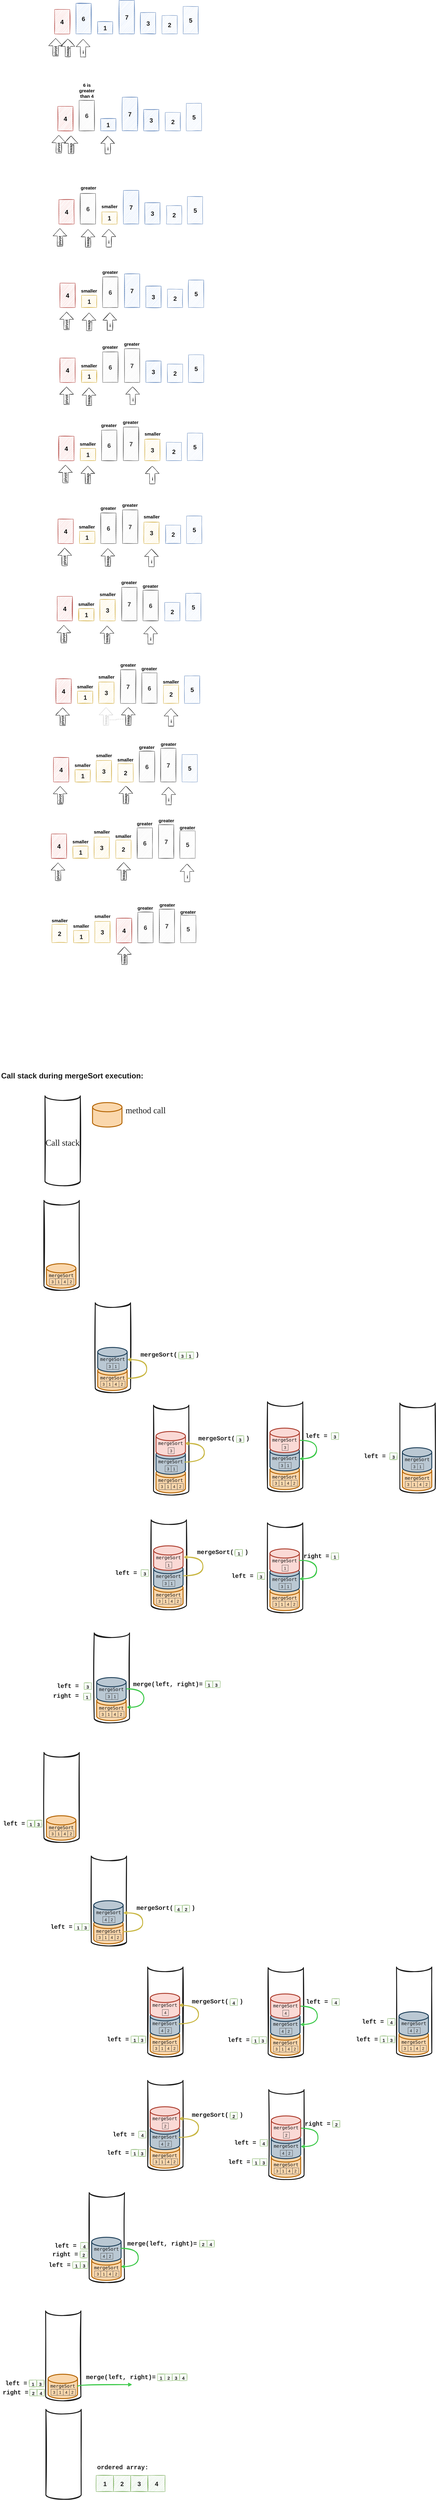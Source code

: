 <mxfile version="13.7.9" type="embed"><diagram id="lMCECdiOliHJ0kIxP1SO" name="Page-1"><mxGraphModel dx="1766" dy="-15566" grid="0" gridSize="10" guides="1" tooltips="1" connect="1" arrows="1" fold="1" page="0" pageScale="1" pageWidth="850" pageHeight="1100" background="#ffffff" math="0" shadow="0"><root><mxCell id="0"/><mxCell id="1" parent="0"/><mxCell id="26" value="" style="group;direction=east;rotation=0;fillColor=#dae8fc;strokeColor=#6c8ebf;fontColor=#1A1A1A;sketch=1;shadow=0;" parent="1" vertex="1" connectable="0"><mxGeometry x="429.63" y="16713" width="50" height="70" as="geometry"/></mxCell><mxCell id="15" value="3" style="rounded=0;whiteSpace=wrap;html=1;sketch=1;fillColor=#dae8fc;strokeColor=#6c8ebf;fontSize=20;fontStyle=1;direction=east;rotation=0;fontColor=#1A1A1A;shadow=0;" parent="26" vertex="1"><mxGeometry width="50.0" height="70" as="geometry"/></mxCell><mxCell id="38" value="" style="group;direction=east;rotation=0;fillColor=#f8cecc;strokeColor=#b85450;sketch=1;shadow=0;" parent="1" vertex="1" connectable="0"><mxGeometry x="148.45" y="16703" width="50" height="80" as="geometry"/></mxCell><mxCell id="39" value="4" style="rounded=0;whiteSpace=wrap;html=1;sketch=1;fillColor=#f8cecc;strokeColor=#b85450;fontSize=20;fontStyle=1;direction=east;rotation=0;shadow=0;fontColor=#000000;" parent="38" vertex="1"><mxGeometry width="50.0" height="80" as="geometry"/></mxCell><mxCell id="40" value="" style="group;direction=east;rotation=0;fillColor=#dae8fc;strokeColor=#6c8ebf;fontColor=#1A1A1A;sketch=1;shadow=0;" parent="1" vertex="1" connectable="0"><mxGeometry x="359.75" y="16673" width="50" height="110" as="geometry"/></mxCell><mxCell id="41" value="7" style="rounded=0;whiteSpace=wrap;html=1;sketch=1;fillColor=#dae8fc;strokeColor=#6c8ebf;fontSize=20;fontStyle=1;direction=east;rotation=0;fontColor=#1A1A1A;shadow=0;" parent="40" vertex="1"><mxGeometry width="50.0" height="110.0" as="geometry"/></mxCell><mxCell id="42" value="" style="group;direction=east;rotation=0;fillColor=#dae8fc;strokeColor=#6c8ebf;fontColor=#1A1A1A;sketch=1;shadow=0;" parent="1" vertex="1" connectable="0"><mxGeometry x="288.98" y="16743" width="50" height="40" as="geometry"/></mxCell><mxCell id="43" value="1" style="rounded=0;whiteSpace=wrap;html=1;sketch=1;fillColor=#dae8fc;strokeColor=#6c8ebf;fontSize=20;fontStyle=1;direction=east;rotation=0;fontColor=#1A1A1A;shadow=0;" parent="42" vertex="1"><mxGeometry width="50.0" height="40" as="geometry"/></mxCell><mxCell id="50" value="" style="group;direction=east;rotation=0;fillColor=#dae8fc;strokeColor=#6c8ebf;fontColor=#1A1A1A;sketch=1;shadow=0;" parent="1" vertex="1" connectable="0"><mxGeometry x="218.45" y="16683" width="50" height="100" as="geometry"/></mxCell><mxCell id="51" value="6" style="rounded=0;whiteSpace=wrap;html=1;sketch=1;fillColor=#dae8fc;strokeColor=#6c8ebf;fontSize=20;fontStyle=1;direction=east;rotation=0;fontColor=#1A1A1A;shadow=0;" parent="50" vertex="1"><mxGeometry width="50.0" height="100" as="geometry"/></mxCell><mxCell id="431" value="&lt;b&gt;&lt;font style=&quot;font-size: 25px&quot;&gt;Call stack during mergeSort execution:&lt;/font&gt;&lt;br&gt;&lt;/b&gt;" style="text;html=1;align=center;verticalAlign=middle;resizable=0;points=[];autosize=1;fontFamily=Helvetica;fontColor=#1A1A1A;fontSize=17;" parent="1" vertex="1"><mxGeometry x="-29.77" y="20176" width="472" height="28" as="geometry"/></mxCell><mxCell id="439" value="" style="shape=cylinder3;whiteSpace=wrap;html=1;boundedLbl=1;backgroundOutline=1;size=15;lid=0;sketch=1;strokeColor=#1A1A1A;strokeWidth=3;fillColor=none;gradientColor=none;fontFamily=Verdana;fontSize=10;" parent="1" vertex="1"><mxGeometry x="113.93" y="20599" width="115.5" height="294" as="geometry"/></mxCell><mxCell id="440" value="&lt;pre&gt;&lt;font color=&quot;#1a1a1a&quot; style=&quot;font-size: 15px&quot;&gt;mergeSort&lt;/font&gt;&lt;/pre&gt;" style="shape=cylinder3;whiteSpace=wrap;html=1;boundedLbl=1;backgroundOutline=1;size=15;sketch=0;strokeColor=#b46504;strokeWidth=3;fillColor=#fad7ac;fontFamily=Verdana;fontSize=10;spacingTop=-30;" parent="1" vertex="1"><mxGeometry x="121.93" y="20806" width="96.5" height="80" as="geometry"/></mxCell><mxCell id="449" value="" style="group" parent="1" vertex="1" connectable="0"><mxGeometry x="131.68" y="20855" width="80" height="20" as="geometry"/></mxCell><mxCell id="448" value="" style="group" parent="449" vertex="1" connectable="0"><mxGeometry width="80" height="20" as="geometry"/></mxCell><mxCell id="444" value="3" style="rounded=0;whiteSpace=wrap;html=1;sketch=0;fontSize=13;fontStyle=0;direction=east;rotation=0;fontFamily=Helvetica;verticalAlign=middle;fillColor=none;fontColor=#1A1A1A;strokeColor=#4D4D4D;" parent="448" vertex="1"><mxGeometry width="20" height="20" as="geometry"/></mxCell><mxCell id="445" value="1" style="rounded=0;whiteSpace=wrap;html=1;sketch=0;fontSize=13;fontStyle=0;direction=east;rotation=0;fontFamily=Helvetica;verticalAlign=middle;fillColor=none;fontColor=#1A1A1A;strokeColor=#4D4D4D;" parent="448" vertex="1"><mxGeometry x="20" width="20" height="20" as="geometry"/></mxCell><mxCell id="446" value="4" style="rounded=0;whiteSpace=wrap;html=1;sketch=0;fontSize=13;fontStyle=0;direction=east;rotation=0;fontFamily=Helvetica;verticalAlign=middle;fillColor=none;fontColor=#1A1A1A;strokeColor=#4D4D4D;" parent="448" vertex="1"><mxGeometry x="40" width="20" height="20" as="geometry"/></mxCell><mxCell id="447" value="2" style="rounded=0;whiteSpace=wrap;html=1;sketch=0;fontSize=13;fontStyle=0;direction=east;rotation=0;fontFamily=Helvetica;verticalAlign=middle;fillColor=none;fontColor=#1A1A1A;strokeColor=#4D4D4D;" parent="448" vertex="1"><mxGeometry x="60" width="20" height="20" as="geometry"/></mxCell><mxCell id="461" value="" style="shape=cylinder3;whiteSpace=wrap;html=1;boundedLbl=1;backgroundOutline=1;size=15;lid=0;sketch=1;strokeColor=#1A1A1A;strokeWidth=3;fillColor=none;gradientColor=none;fontFamily=Verdana;fontSize=10;" parent="1" vertex="1"><mxGeometry x="472.48" y="21269" width="115.5" height="294" as="geometry"/></mxCell><mxCell id="462" value="&lt;pre&gt;&lt;font color=&quot;#1a1a1a&quot; style=&quot;font-size: 15px&quot;&gt;mergeSort&lt;/font&gt;&lt;/pre&gt;" style="shape=cylinder3;whiteSpace=wrap;html=1;boundedLbl=1;backgroundOutline=1;size=15;sketch=0;strokeColor=#b46504;strokeWidth=3;fillColor=#fad7ac;fontFamily=Verdana;fontSize=10;spacingTop=-30;" parent="1" vertex="1"><mxGeometry x="480.48" y="21476" width="96.5" height="80" as="geometry"/></mxCell><mxCell id="463" value="&lt;pre&gt;&lt;font color=&quot;#1a1a1a&quot; style=&quot;font-size: 15px&quot;&gt;mergeSort&lt;/font&gt;&lt;/pre&gt;" style="shape=cylinder3;whiteSpace=wrap;html=1;boundedLbl=1;backgroundOutline=1;size=15;sketch=0;strokeColor=#23445d;strokeWidth=3;fillColor=#bac8d3;fontFamily=Verdana;fontSize=10;spacingTop=-30;" parent="1" vertex="1"><mxGeometry x="480.48" y="21415" width="96.5" height="80" as="geometry"/></mxCell><mxCell id="464" value="&lt;pre&gt;&lt;font color=&quot;#1a1a1a&quot; style=&quot;font-size: 15px&quot;&gt;mergeSort&lt;/font&gt;&lt;/pre&gt;" style="shape=cylinder3;whiteSpace=wrap;html=1;boundedLbl=1;backgroundOutline=1;size=15;sketch=0;strokeColor=#ae4132;strokeWidth=3;fillColor=#fad9d5;fontFamily=Verdana;fontSize=10;spacingTop=-30;" parent="1" vertex="1"><mxGeometry x="480.48" y="21355" width="96.5" height="80" as="geometry"/></mxCell><mxCell id="466" value="" style="group" parent="1" vertex="1" connectable="0"><mxGeometry x="490.23" y="21525" width="80" height="20" as="geometry"/></mxCell><mxCell id="467" value="" style="group" parent="466" vertex="1" connectable="0"><mxGeometry width="80" height="20" as="geometry"/></mxCell><mxCell id="468" value="3" style="rounded=0;whiteSpace=wrap;html=1;sketch=0;fontSize=13;fontStyle=0;direction=east;rotation=0;fontFamily=Helvetica;verticalAlign=middle;fillColor=none;fontColor=#1A1A1A;strokeColor=#4D4D4D;" parent="467" vertex="1"><mxGeometry width="20" height="20" as="geometry"/></mxCell><mxCell id="469" value="1" style="rounded=0;whiteSpace=wrap;html=1;sketch=0;fontSize=13;fontStyle=0;direction=east;rotation=0;fontFamily=Helvetica;verticalAlign=middle;fillColor=none;fontColor=#1A1A1A;strokeColor=#4D4D4D;" parent="467" vertex="1"><mxGeometry x="20" width="20" height="20" as="geometry"/></mxCell><mxCell id="470" value="4" style="rounded=0;whiteSpace=wrap;html=1;sketch=0;fontSize=13;fontStyle=0;direction=east;rotation=0;fontFamily=Helvetica;verticalAlign=middle;fillColor=none;fontColor=#1A1A1A;strokeColor=#4D4D4D;" parent="467" vertex="1"><mxGeometry x="40" width="20" height="20" as="geometry"/></mxCell><mxCell id="471" value="2" style="rounded=0;whiteSpace=wrap;html=1;sketch=0;fontSize=13;fontStyle=0;direction=east;rotation=0;fontFamily=Helvetica;verticalAlign=middle;fillColor=none;fontColor=#1A1A1A;strokeColor=#4D4D4D;" parent="467" vertex="1"><mxGeometry x="60" width="20" height="20" as="geometry"/></mxCell><mxCell id="472" value="3" style="rounded=0;whiteSpace=wrap;html=1;sketch=0;fontSize=13;fontStyle=0;direction=east;rotation=0;fontFamily=Helvetica;verticalAlign=middle;fillColor=none;fontColor=#1A1A1A;strokeColor=#4D4D4D;" parent="1" vertex="1"><mxGeometry x="510.23" y="21467" width="20" height="20" as="geometry"/></mxCell><mxCell id="473" value="1" style="rounded=0;whiteSpace=wrap;html=1;sketch=0;fontSize=13;fontStyle=0;direction=east;rotation=0;fontFamily=Helvetica;verticalAlign=middle;fillColor=none;fontColor=#1A1A1A;strokeColor=#4D4D4D;" parent="1" vertex="1"><mxGeometry x="530.23" y="21467" width="20" height="20" as="geometry"/></mxCell><mxCell id="474" value="3" style="rounded=0;whiteSpace=wrap;html=1;sketch=0;fontSize=13;fontStyle=0;direction=east;rotation=0;fontFamily=Helvetica;verticalAlign=middle;fillColor=none;fontColor=#1A1A1A;strokeColor=#4D4D4D;" parent="1" vertex="1"><mxGeometry x="520.23" y="21408" width="20" height="20" as="geometry"/></mxCell><mxCell id="476" value="" style="shape=cylinder3;whiteSpace=wrap;html=1;boundedLbl=1;backgroundOutline=1;size=15;lid=0;sketch=1;strokeColor=#1A1A1A;strokeWidth=3;fillColor=none;gradientColor=none;fontFamily=Verdana;fontSize=10;" parent="1" vertex="1"><mxGeometry x="845.48" y="21258" width="115.5" height="294" as="geometry"/></mxCell><mxCell id="477" value="&lt;pre&gt;&lt;font color=&quot;#1a1a1a&quot; style=&quot;font-size: 15px&quot;&gt;mergeSort&lt;/font&gt;&lt;/pre&gt;" style="shape=cylinder3;whiteSpace=wrap;html=1;boundedLbl=1;backgroundOutline=1;size=15;sketch=0;strokeColor=#b46504;strokeWidth=3;fillColor=#fad7ac;fontFamily=Verdana;fontSize=10;spacingTop=-30;" parent="1" vertex="1"><mxGeometry x="853.48" y="21465" width="96.5" height="80" as="geometry"/></mxCell><mxCell id="478" value="&lt;pre&gt;&lt;font color=&quot;#1a1a1a&quot; style=&quot;font-size: 15px&quot;&gt;mergeSort&lt;/font&gt;&lt;/pre&gt;" style="shape=cylinder3;whiteSpace=wrap;html=1;boundedLbl=1;backgroundOutline=1;size=15;sketch=0;strokeColor=#23445d;strokeWidth=3;fillColor=#bac8d3;fontFamily=Verdana;fontSize=10;spacingTop=-30;" parent="1" vertex="1"><mxGeometry x="853.48" y="21404" width="96.5" height="80" as="geometry"/></mxCell><mxCell id="479" style="edgeStyle=orthogonalEdgeStyle;curved=1;rounded=0;sketch=1;orthogonalLoop=1;jettySize=auto;html=1;entryX=1;entryY=0.5;entryDx=0;entryDy=0;entryPerimeter=0;shadow=0;endArrow=classic;endFill=1;fontFamily=Helvetica;fontSize=13;fontColor=#1A1A1A;fillColor=#d5e8d4;strokeWidth=3;strokeColor=#3DC94A;" parent="1" source="480" target="478" edge="1"><mxGeometry relative="1" as="geometry"><Array as="points"><mxPoint x="1006.42" y="21384"/><mxPoint x="1006.42" y="21444"/></Array></mxGeometry></mxCell><mxCell id="480" value="&lt;pre&gt;&lt;font color=&quot;#1a1a1a&quot; style=&quot;font-size: 15px&quot;&gt;mergeSort&lt;/font&gt;&lt;/pre&gt;" style="shape=cylinder3;whiteSpace=wrap;html=1;boundedLbl=1;backgroundOutline=1;size=15;sketch=0;strokeColor=#ae4132;strokeWidth=3;fillColor=#fad9d5;fontFamily=Verdana;fontSize=10;spacingTop=-30;shadow=0;" parent="1" vertex="1"><mxGeometry x="853.48" y="21344" width="96.5" height="80" as="geometry"/></mxCell><mxCell id="481" value="" style="group" parent="1" vertex="1" connectable="0"><mxGeometry x="863.23" y="21514" width="80" height="20" as="geometry"/></mxCell><mxCell id="482" value="" style="group" parent="481" vertex="1" connectable="0"><mxGeometry width="80" height="20" as="geometry"/></mxCell><mxCell id="483" value="3" style="rounded=0;whiteSpace=wrap;html=1;sketch=0;fontSize=13;fontStyle=0;direction=east;rotation=0;fontFamily=Helvetica;verticalAlign=middle;fillColor=none;fontColor=#1A1A1A;strokeColor=#4D4D4D;" parent="482" vertex="1"><mxGeometry width="20" height="20" as="geometry"/></mxCell><mxCell id="484" value="1" style="rounded=0;whiteSpace=wrap;html=1;sketch=0;fontSize=13;fontStyle=0;direction=east;rotation=0;fontFamily=Helvetica;verticalAlign=middle;fillColor=none;fontColor=#1A1A1A;strokeColor=#4D4D4D;" parent="482" vertex="1"><mxGeometry x="20" width="20" height="20" as="geometry"/></mxCell><mxCell id="485" value="4" style="rounded=0;whiteSpace=wrap;html=1;sketch=0;fontSize=13;fontStyle=0;direction=east;rotation=0;fontFamily=Helvetica;verticalAlign=middle;fillColor=none;fontColor=#1A1A1A;strokeColor=#4D4D4D;" parent="482" vertex="1"><mxGeometry x="40" width="20" height="20" as="geometry"/></mxCell><mxCell id="486" value="2" style="rounded=0;whiteSpace=wrap;html=1;sketch=0;fontSize=13;fontStyle=0;direction=east;rotation=0;fontFamily=Helvetica;verticalAlign=middle;fillColor=none;fontColor=#1A1A1A;strokeColor=#4D4D4D;" parent="482" vertex="1"><mxGeometry x="60" width="20" height="20" as="geometry"/></mxCell><mxCell id="487" value="3" style="rounded=0;whiteSpace=wrap;html=1;sketch=0;fontSize=13;fontStyle=0;direction=east;rotation=0;fontFamily=Helvetica;verticalAlign=middle;fillColor=none;fontColor=#1A1A1A;strokeColor=#4D4D4D;" parent="1" vertex="1"><mxGeometry x="883.23" y="21456" width="20" height="20" as="geometry"/></mxCell><mxCell id="488" value="1" style="rounded=0;whiteSpace=wrap;html=1;sketch=0;fontSize=13;fontStyle=0;direction=east;rotation=0;fontFamily=Helvetica;verticalAlign=middle;fillColor=none;fontColor=#1A1A1A;strokeColor=#4D4D4D;" parent="1" vertex="1"><mxGeometry x="903.23" y="21456" width="20" height="20" as="geometry"/></mxCell><mxCell id="489" value="3" style="rounded=0;whiteSpace=wrap;html=1;sketch=0;fontSize=13;fontStyle=0;direction=east;rotation=0;fontFamily=Helvetica;verticalAlign=middle;fillColor=none;fontColor=#1A1A1A;strokeColor=#4D4D4D;" parent="1" vertex="1"><mxGeometry x="893.23" y="21397" width="20" height="20" as="geometry"/></mxCell><mxCell id="493" value="" style="shape=cylinder3;whiteSpace=wrap;html=1;boundedLbl=1;backgroundOutline=1;size=15;lid=0;sketch=1;strokeColor=#1A1A1A;strokeWidth=3;fillColor=none;gradientColor=none;fontFamily=Verdana;fontSize=10;" parent="1" vertex="1"><mxGeometry x="464.73" y="21644" width="115.5" height="294" as="geometry"/></mxCell><mxCell id="494" value="&lt;pre&gt;&lt;font color=&quot;#1a1a1a&quot; style=&quot;font-size: 15px&quot;&gt;mergeSort&lt;/font&gt;&lt;/pre&gt;" style="shape=cylinder3;whiteSpace=wrap;html=1;boundedLbl=1;backgroundOutline=1;size=15;sketch=0;strokeColor=#b46504;strokeWidth=3;fillColor=#fad7ac;fontFamily=Verdana;fontSize=10;spacingTop=-30;" parent="1" vertex="1"><mxGeometry x="472.73" y="21851" width="96.5" height="80" as="geometry"/></mxCell><mxCell id="495" value="&lt;pre&gt;&lt;font color=&quot;#1a1a1a&quot; style=&quot;font-size: 15px&quot;&gt;mergeSort&lt;/font&gt;&lt;/pre&gt;" style="shape=cylinder3;whiteSpace=wrap;html=1;boundedLbl=1;backgroundOutline=1;size=15;sketch=0;strokeColor=#23445d;strokeWidth=3;fillColor=#bac8d3;fontFamily=Verdana;fontSize=10;spacingTop=-30;" parent="1" vertex="1"><mxGeometry x="472.73" y="21790" width="96.5" height="80" as="geometry"/></mxCell><mxCell id="498" value="" style="group" parent="1" vertex="1" connectable="0"><mxGeometry x="482.48" y="21900" width="80" height="20" as="geometry"/></mxCell><mxCell id="499" value="" style="group" parent="498" vertex="1" connectable="0"><mxGeometry width="80" height="20" as="geometry"/></mxCell><mxCell id="500" value="3" style="rounded=0;whiteSpace=wrap;html=1;sketch=0;fontSize=13;fontStyle=0;direction=east;rotation=0;fontFamily=Helvetica;verticalAlign=middle;fillColor=none;fontColor=#1A1A1A;strokeColor=#4D4D4D;" parent="499" vertex="1"><mxGeometry width="20" height="20" as="geometry"/></mxCell><mxCell id="501" value="1" style="rounded=0;whiteSpace=wrap;html=1;sketch=0;fontSize=13;fontStyle=0;direction=east;rotation=0;fontFamily=Helvetica;verticalAlign=middle;fillColor=none;fontColor=#1A1A1A;strokeColor=#4D4D4D;" parent="499" vertex="1"><mxGeometry x="20" width="20" height="20" as="geometry"/></mxCell><mxCell id="502" value="4" style="rounded=0;whiteSpace=wrap;html=1;sketch=0;fontSize=13;fontStyle=0;direction=east;rotation=0;fontFamily=Helvetica;verticalAlign=middle;fillColor=none;fontColor=#1A1A1A;strokeColor=#4D4D4D;" parent="499" vertex="1"><mxGeometry x="40" width="20" height="20" as="geometry"/></mxCell><mxCell id="503" value="2" style="rounded=0;whiteSpace=wrap;html=1;sketch=0;fontSize=13;fontStyle=0;direction=east;rotation=0;fontFamily=Helvetica;verticalAlign=middle;fillColor=none;fontColor=#1A1A1A;strokeColor=#4D4D4D;" parent="499" vertex="1"><mxGeometry x="60" width="20" height="20" as="geometry"/></mxCell><mxCell id="504" value="3" style="rounded=0;whiteSpace=wrap;html=1;sketch=0;fontSize=13;fontStyle=0;direction=east;rotation=0;fontFamily=Helvetica;verticalAlign=middle;fillColor=none;fontColor=#1A1A1A;strokeColor=#4D4D4D;" parent="1" vertex="1"><mxGeometry x="502.48" y="21842" width="20" height="20" as="geometry"/></mxCell><mxCell id="505" value="1" style="rounded=0;whiteSpace=wrap;html=1;sketch=0;fontSize=13;fontStyle=0;direction=east;rotation=0;fontFamily=Helvetica;verticalAlign=middle;fillColor=none;fontColor=#1A1A1A;strokeColor=#4D4D4D;" parent="1" vertex="1"><mxGeometry x="522.48" y="21842" width="20" height="20" as="geometry"/></mxCell><mxCell id="491" value="&lt;font style=&quot;font-size: 15px&quot;&gt;3&lt;/font&gt;" style="rounded=0;whiteSpace=wrap;html=1;sketch=1;fillColor=#d5e8d4;strokeColor=#82b366;fontSize=20;fontStyle=1;direction=east;rotation=0;fontFamily=Helvetica;fontColor=#1A1A1A;" parent="1" vertex="1"><mxGeometry x="1054.48" y="21359" width="24" height="22" as="geometry"/></mxCell><mxCell id="510" value="&lt;font style=&quot;font-size: 20px&quot;&gt;&lt;b&gt;left =&amp;nbsp;&lt;/b&gt;&lt;/font&gt;" style="text;html=1;align=center;verticalAlign=middle;resizable=0;points=[];autosize=1;fontSize=9;fontFamily=Courier New;fontColor=#1A1A1A;" parent="1" vertex="1"><mxGeometry x="964.23" y="21361" width="94" height="18" as="geometry"/></mxCell><mxCell id="511" value="&lt;font style=&quot;font-size: 15px&quot;&gt;3&lt;/font&gt;" style="rounded=0;whiteSpace=wrap;html=1;sketch=1;fillColor=#d5e8d4;strokeColor=#82b366;fontSize=20;fontStyle=1;direction=east;rotation=0;fontFamily=Helvetica;fontColor=#1A1A1A;" parent="1" vertex="1"><mxGeometry x="431.73" y="21807" width="24" height="22" as="geometry"/></mxCell><mxCell id="512" value="&lt;font style=&quot;font-size: 20px&quot;&gt;&lt;b&gt;left =&amp;nbsp;&lt;/b&gt;&lt;/font&gt;" style="text;html=1;align=center;verticalAlign=middle;resizable=0;points=[];autosize=1;fontSize=9;fontFamily=Courier New;fontColor=#1A1A1A;" parent="1" vertex="1"><mxGeometry x="341.48" y="21809" width="94" height="18" as="geometry"/></mxCell><mxCell id="514" value="&lt;pre&gt;&lt;font color=&quot;#1a1a1a&quot; style=&quot;font-size: 15px&quot;&gt;mergeSort&lt;/font&gt;&lt;/pre&gt;" style="shape=cylinder3;whiteSpace=wrap;html=1;boundedLbl=1;backgroundOutline=1;size=15;sketch=0;strokeColor=#ae4132;strokeWidth=3;fillColor=#fad9d5;fontFamily=Verdana;fontSize=10;spacingTop=-30;shadow=0;" parent="1" vertex="1"><mxGeometry x="472.73" y="21729" width="96.5" height="80" as="geometry"/></mxCell><mxCell id="515" value="1" style="rounded=0;whiteSpace=wrap;html=1;sketch=0;fontSize=13;fontStyle=0;direction=east;rotation=0;fontFamily=Helvetica;verticalAlign=middle;fillColor=none;fontColor=#1A1A1A;strokeColor=#4D4D4D;" parent="1" vertex="1"><mxGeometry x="512.48" y="21782" width="20" height="20" as="geometry"/></mxCell><mxCell id="519" value="" style="shape=cylinder3;whiteSpace=wrap;html=1;boundedLbl=1;backgroundOutline=1;size=15;lid=0;sketch=1;strokeColor=#1A1A1A;strokeWidth=3;fillColor=none;gradientColor=none;fontFamily=Verdana;fontSize=10;" parent="1" vertex="1"><mxGeometry x="845.36" y="21654" width="115.5" height="294" as="geometry"/></mxCell><mxCell id="520" value="&lt;pre&gt;&lt;font color=&quot;#1a1a1a&quot; style=&quot;font-size: 15px&quot;&gt;mergeSort&lt;/font&gt;&lt;/pre&gt;" style="shape=cylinder3;whiteSpace=wrap;html=1;boundedLbl=1;backgroundOutline=1;size=15;sketch=0;strokeColor=#b46504;strokeWidth=3;fillColor=#fad7ac;fontFamily=Verdana;fontSize=10;spacingTop=-30;" parent="1" vertex="1"><mxGeometry x="853.36" y="21861" width="96.5" height="80" as="geometry"/></mxCell><mxCell id="521" value="&lt;pre&gt;&lt;font color=&quot;#1a1a1a&quot; style=&quot;font-size: 15px&quot;&gt;mergeSort&lt;/font&gt;&lt;/pre&gt;" style="shape=cylinder3;whiteSpace=wrap;html=1;boundedLbl=1;backgroundOutline=1;size=15;sketch=0;strokeColor=#23445d;strokeWidth=3;fillColor=#bac8d3;fontFamily=Verdana;fontSize=10;spacingTop=-30;" parent="1" vertex="1"><mxGeometry x="853.36" y="21800" width="96.5" height="80" as="geometry"/></mxCell><mxCell id="522" value="" style="group" parent="1" vertex="1" connectable="0"><mxGeometry x="863.11" y="21910" width="80" height="20" as="geometry"/></mxCell><mxCell id="523" value="" style="group" parent="522" vertex="1" connectable="0"><mxGeometry width="80" height="20" as="geometry"/></mxCell><mxCell id="524" value="3" style="rounded=0;whiteSpace=wrap;html=1;sketch=0;fontSize=13;fontStyle=0;direction=east;rotation=0;fontFamily=Helvetica;verticalAlign=middle;fillColor=none;fontColor=#1A1A1A;strokeColor=#4D4D4D;" parent="523" vertex="1"><mxGeometry width="20" height="20" as="geometry"/></mxCell><mxCell id="525" value="1" style="rounded=0;whiteSpace=wrap;html=1;sketch=0;fontSize=13;fontStyle=0;direction=east;rotation=0;fontFamily=Helvetica;verticalAlign=middle;fillColor=none;fontColor=#1A1A1A;strokeColor=#4D4D4D;" parent="523" vertex="1"><mxGeometry x="20" width="20" height="20" as="geometry"/></mxCell><mxCell id="526" value="4" style="rounded=0;whiteSpace=wrap;html=1;sketch=0;fontSize=13;fontStyle=0;direction=east;rotation=0;fontFamily=Helvetica;verticalAlign=middle;fillColor=none;fontColor=#1A1A1A;strokeColor=#4D4D4D;" parent="523" vertex="1"><mxGeometry x="40" width="20" height="20" as="geometry"/></mxCell><mxCell id="527" value="2" style="rounded=0;whiteSpace=wrap;html=1;sketch=0;fontSize=13;fontStyle=0;direction=east;rotation=0;fontFamily=Helvetica;verticalAlign=middle;fillColor=none;fontColor=#1A1A1A;strokeColor=#4D4D4D;" parent="523" vertex="1"><mxGeometry x="60" width="20" height="20" as="geometry"/></mxCell><mxCell id="528" value="3" style="rounded=0;whiteSpace=wrap;html=1;sketch=0;fontSize=13;fontStyle=0;direction=east;rotation=0;fontFamily=Helvetica;verticalAlign=middle;fillColor=none;fontColor=#1A1A1A;strokeColor=#4D4D4D;" parent="1" vertex="1"><mxGeometry x="883.11" y="21852" width="20" height="20" as="geometry"/></mxCell><mxCell id="529" value="1" style="rounded=0;whiteSpace=wrap;html=1;sketch=0;fontSize=13;fontStyle=0;direction=east;rotation=0;fontFamily=Helvetica;verticalAlign=middle;fillColor=none;fontColor=#1A1A1A;strokeColor=#4D4D4D;" parent="1" vertex="1"><mxGeometry x="903.11" y="21852" width="20" height="20" as="geometry"/></mxCell><mxCell id="530" value="&lt;font style=&quot;font-size: 15px&quot;&gt;3&lt;/font&gt;" style="rounded=0;whiteSpace=wrap;html=1;sketch=1;fillColor=#d5e8d4;strokeColor=#82b366;fontSize=20;fontStyle=1;direction=east;rotation=0;fontFamily=Helvetica;fontColor=#1A1A1A;" parent="1" vertex="1"><mxGeometry x="812.36" y="21817" width="24" height="22" as="geometry"/></mxCell><mxCell id="531" value="&lt;font style=&quot;font-size: 20px&quot;&gt;&lt;b&gt;left =&amp;nbsp;&lt;/b&gt;&lt;/font&gt;" style="text;html=1;align=center;verticalAlign=middle;resizable=0;points=[];autosize=1;fontSize=9;fontFamily=Courier New;fontColor=#1A1A1A;" parent="1" vertex="1"><mxGeometry x="722.11" y="21819" width="94" height="18" as="geometry"/></mxCell><mxCell id="532" value="&lt;pre&gt;&lt;font color=&quot;#1a1a1a&quot; style=&quot;font-size: 15px&quot;&gt;mergeSort&lt;/font&gt;&lt;/pre&gt;" style="shape=cylinder3;whiteSpace=wrap;html=1;boundedLbl=1;backgroundOutline=1;size=15;sketch=0;strokeColor=#ae4132;strokeWidth=3;fillColor=#fad9d5;fontFamily=Verdana;fontSize=10;spacingTop=-30;shadow=0;" parent="1" vertex="1"><mxGeometry x="853.36" y="21739" width="96.5" height="80" as="geometry"/></mxCell><mxCell id="533" value="1" style="rounded=0;whiteSpace=wrap;html=1;sketch=0;fontSize=13;fontStyle=0;direction=east;rotation=0;fontFamily=Helvetica;verticalAlign=middle;fillColor=none;fontColor=#1A1A1A;strokeColor=#4D4D4D;" parent="1" vertex="1"><mxGeometry x="893.11" y="21792" width="20" height="20" as="geometry"/></mxCell><mxCell id="534" style="edgeStyle=orthogonalEdgeStyle;curved=1;rounded=0;sketch=1;orthogonalLoop=1;jettySize=auto;html=1;entryX=1;entryY=0.5;entryDx=0;entryDy=0;entryPerimeter=0;shadow=0;endArrow=classic;endFill=1;fontFamily=Helvetica;fontSize=13;fontColor=#1A1A1A;fillColor=#d5e8d4;strokeWidth=3;strokeColor=#3DC94A;" parent="1" edge="1"><mxGeometry relative="1" as="geometry"><mxPoint x="949.86" y="21777" as="sourcePoint"/><mxPoint x="949.86" y="21837" as="targetPoint"/><Array as="points"><mxPoint x="1006.3" y="21777"/><mxPoint x="1006.3" y="21837"/></Array></mxGeometry></mxCell><mxCell id="535" value="&lt;font style=&quot;font-size: 15px&quot;&gt;1&lt;/font&gt;" style="rounded=0;whiteSpace=wrap;html=1;sketch=1;fillColor=#d5e8d4;strokeColor=#82b366;fontSize=20;fontStyle=1;direction=east;rotation=0;fontFamily=Helvetica;fontColor=#1A1A1A;" parent="1" vertex="1"><mxGeometry x="1054.36" y="21752" width="24" height="22" as="geometry"/></mxCell><mxCell id="536" value="&lt;font style=&quot;font-size: 20px&quot;&gt;&lt;b&gt;right =&amp;nbsp;&lt;/b&gt;&lt;/font&gt;" style="text;html=1;align=center;verticalAlign=middle;resizable=0;points=[];autosize=1;fontSize=9;fontFamily=Courier New;fontColor=#1A1A1A;" parent="1" vertex="1"><mxGeometry x="958.11" y="21754" width="106" height="18" as="geometry"/></mxCell><mxCell id="553" value="" style="shape=cylinder3;whiteSpace=wrap;html=1;boundedLbl=1;backgroundOutline=1;size=15;lid=0;sketch=1;strokeColor=#1A1A1A;strokeWidth=3;fillColor=none;gradientColor=none;fontFamily=Verdana;fontSize=10;" parent="1" vertex="1"><mxGeometry x="1278.73" y="21262" width="115.5" height="294" as="geometry"/></mxCell><mxCell id="554" value="&lt;pre&gt;&lt;font color=&quot;#1a1a1a&quot; style=&quot;font-size: 15px&quot;&gt;mergeSort&lt;/font&gt;&lt;/pre&gt;" style="shape=cylinder3;whiteSpace=wrap;html=1;boundedLbl=1;backgroundOutline=1;size=15;sketch=0;strokeColor=#b46504;strokeWidth=3;fillColor=#fad7ac;fontFamily=Verdana;fontSize=10;spacingTop=-30;" parent="1" vertex="1"><mxGeometry x="1286.73" y="21469" width="96.5" height="80" as="geometry"/></mxCell><mxCell id="555" value="&lt;pre&gt;&lt;font color=&quot;#1a1a1a&quot; style=&quot;font-size: 15px&quot;&gt;mergeSort&lt;/font&gt;&lt;/pre&gt;" style="shape=cylinder3;whiteSpace=wrap;html=1;boundedLbl=1;backgroundOutline=1;size=15;sketch=0;strokeColor=#23445d;strokeWidth=3;fillColor=#bac8d3;fontFamily=Verdana;fontSize=10;spacingTop=-30;" parent="1" vertex="1"><mxGeometry x="1286.73" y="21408" width="96.5" height="80" as="geometry"/></mxCell><mxCell id="556" value="" style="group" parent="1" vertex="1" connectable="0"><mxGeometry x="1296.48" y="21518" width="80" height="20" as="geometry"/></mxCell><mxCell id="557" value="" style="group" parent="556" vertex="1" connectable="0"><mxGeometry width="80" height="20" as="geometry"/></mxCell><mxCell id="558" value="3" style="rounded=0;whiteSpace=wrap;html=1;sketch=0;fontSize=13;fontStyle=0;direction=east;rotation=0;fontFamily=Helvetica;verticalAlign=middle;fillColor=none;fontColor=#1A1A1A;strokeColor=#4D4D4D;" parent="557" vertex="1"><mxGeometry width="20" height="20" as="geometry"/></mxCell><mxCell id="559" value="1" style="rounded=0;whiteSpace=wrap;html=1;sketch=0;fontSize=13;fontStyle=0;direction=east;rotation=0;fontFamily=Helvetica;verticalAlign=middle;fillColor=none;fontColor=#1A1A1A;strokeColor=#4D4D4D;" parent="557" vertex="1"><mxGeometry x="20" width="20" height="20" as="geometry"/></mxCell><mxCell id="560" value="4" style="rounded=0;whiteSpace=wrap;html=1;sketch=0;fontSize=13;fontStyle=0;direction=east;rotation=0;fontFamily=Helvetica;verticalAlign=middle;fillColor=none;fontColor=#1A1A1A;strokeColor=#4D4D4D;" parent="557" vertex="1"><mxGeometry x="40" width="20" height="20" as="geometry"/></mxCell><mxCell id="561" value="2" style="rounded=0;whiteSpace=wrap;html=1;sketch=0;fontSize=13;fontStyle=0;direction=east;rotation=0;fontFamily=Helvetica;verticalAlign=middle;fillColor=none;fontColor=#1A1A1A;strokeColor=#4D4D4D;" parent="557" vertex="1"><mxGeometry x="60" width="20" height="20" as="geometry"/></mxCell><mxCell id="562" value="3" style="rounded=0;whiteSpace=wrap;html=1;sketch=0;fontSize=13;fontStyle=0;direction=east;rotation=0;fontFamily=Helvetica;verticalAlign=middle;fillColor=none;fontColor=#1A1A1A;strokeColor=#4D4D4D;" parent="1" vertex="1"><mxGeometry x="1316.48" y="21460" width="20" height="20" as="geometry"/></mxCell><mxCell id="563" value="1" style="rounded=0;whiteSpace=wrap;html=1;sketch=0;fontSize=13;fontStyle=0;direction=east;rotation=0;fontFamily=Helvetica;verticalAlign=middle;fillColor=none;fontColor=#1A1A1A;strokeColor=#4D4D4D;" parent="1" vertex="1"><mxGeometry x="1336.48" y="21460" width="20" height="20" as="geometry"/></mxCell><mxCell id="564" value="&lt;font style=&quot;font-size: 15px&quot;&gt;3&lt;/font&gt;" style="rounded=0;whiteSpace=wrap;html=1;sketch=1;fillColor=#d5e8d4;strokeColor=#82b366;fontSize=20;fontStyle=1;direction=east;rotation=0;fontFamily=Helvetica;fontColor=#1A1A1A;" parent="1" vertex="1"><mxGeometry x="1245.73" y="21425" width="24" height="22" as="geometry"/></mxCell><mxCell id="565" value="&lt;font style=&quot;font-size: 20px&quot;&gt;&lt;b&gt;left =&amp;nbsp;&lt;/b&gt;&lt;/font&gt;" style="text;html=1;align=center;verticalAlign=middle;resizable=0;points=[];autosize=1;fontSize=9;fontFamily=Courier New;fontColor=#1A1A1A;" parent="1" vertex="1"><mxGeometry x="1155.48" y="21427" width="94" height="18" as="geometry"/></mxCell><mxCell id="568" value="" style="shape=cylinder3;whiteSpace=wrap;html=1;boundedLbl=1;backgroundOutline=1;size=15;lid=0;sketch=1;strokeColor=#1A1A1A;strokeWidth=3;fillColor=none;gradientColor=none;fontFamily=Verdana;fontSize=10;" parent="1" vertex="1"><mxGeometry x="278.36" y="22014" width="115.5" height="294" as="geometry"/></mxCell><mxCell id="569" value="&lt;pre&gt;&lt;font color=&quot;#1a1a1a&quot; style=&quot;font-size: 15px&quot;&gt;mergeSort&lt;/font&gt;&lt;/pre&gt;" style="shape=cylinder3;whiteSpace=wrap;html=1;boundedLbl=1;backgroundOutline=1;size=15;sketch=0;strokeColor=#b46504;strokeWidth=3;fillColor=#fad7ac;fontFamily=Verdana;fontSize=10;spacingTop=-30;" parent="1" vertex="1"><mxGeometry x="286.36" y="22221" width="96.5" height="80" as="geometry"/></mxCell><mxCell id="570" value="&lt;pre&gt;&lt;font color=&quot;#1a1a1a&quot; style=&quot;font-size: 15px&quot;&gt;mergeSort&lt;/font&gt;&lt;/pre&gt;" style="shape=cylinder3;whiteSpace=wrap;html=1;boundedLbl=1;backgroundOutline=1;size=15;sketch=0;strokeColor=#23445d;strokeWidth=3;fillColor=#bac8d3;fontFamily=Verdana;fontSize=10;spacingTop=-30;" parent="1" vertex="1"><mxGeometry x="286.36" y="22160" width="96.5" height="80" as="geometry"/></mxCell><mxCell id="571" value="" style="group" parent="1" vertex="1" connectable="0"><mxGeometry x="296.11" y="22270" width="80" height="20" as="geometry"/></mxCell><mxCell id="572" value="" style="group" parent="571" vertex="1" connectable="0"><mxGeometry width="80" height="20" as="geometry"/></mxCell><mxCell id="573" value="3" style="rounded=0;whiteSpace=wrap;html=1;sketch=0;fontSize=13;fontStyle=0;direction=east;rotation=0;fontFamily=Helvetica;verticalAlign=middle;fillColor=none;fontColor=#1A1A1A;strokeColor=#4D4D4D;" parent="572" vertex="1"><mxGeometry width="20" height="20" as="geometry"/></mxCell><mxCell id="574" value="1" style="rounded=0;whiteSpace=wrap;html=1;sketch=0;fontSize=13;fontStyle=0;direction=east;rotation=0;fontFamily=Helvetica;verticalAlign=middle;fillColor=none;fontColor=#1A1A1A;strokeColor=#4D4D4D;" parent="572" vertex="1"><mxGeometry x="20" width="20" height="20" as="geometry"/></mxCell><mxCell id="575" value="4" style="rounded=0;whiteSpace=wrap;html=1;sketch=0;fontSize=13;fontStyle=0;direction=east;rotation=0;fontFamily=Helvetica;verticalAlign=middle;fillColor=none;fontColor=#1A1A1A;strokeColor=#4D4D4D;" parent="572" vertex="1"><mxGeometry x="40" width="20" height="20" as="geometry"/></mxCell><mxCell id="576" value="2" style="rounded=0;whiteSpace=wrap;html=1;sketch=0;fontSize=13;fontStyle=0;direction=east;rotation=0;fontFamily=Helvetica;verticalAlign=middle;fillColor=none;fontColor=#1A1A1A;strokeColor=#4D4D4D;" parent="572" vertex="1"><mxGeometry x="60" width="20" height="20" as="geometry"/></mxCell><mxCell id="577" value="3" style="rounded=0;whiteSpace=wrap;html=1;sketch=0;fontSize=13;fontStyle=0;direction=east;rotation=0;fontFamily=Helvetica;verticalAlign=middle;fillColor=none;fontColor=#1A1A1A;strokeColor=#4D4D4D;" parent="1" vertex="1"><mxGeometry x="316.11" y="22212" width="20" height="20" as="geometry"/></mxCell><mxCell id="578" value="1" style="rounded=0;whiteSpace=wrap;html=1;sketch=0;fontSize=13;fontStyle=0;direction=east;rotation=0;fontFamily=Helvetica;verticalAlign=middle;fillColor=none;fontColor=#1A1A1A;strokeColor=#4D4D4D;" parent="1" vertex="1"><mxGeometry x="336.11" y="22212" width="20" height="20" as="geometry"/></mxCell><mxCell id="579" value="&lt;font style=&quot;font-size: 15px&quot;&gt;3&lt;/font&gt;" style="rounded=0;whiteSpace=wrap;html=1;sketch=1;fillColor=#d5e8d4;strokeColor=#82b366;fontSize=20;fontStyle=1;direction=east;rotation=0;fontFamily=Helvetica;fontColor=#1A1A1A;" parent="1" vertex="1"><mxGeometry x="245.36" y="22177" width="24" height="22" as="geometry"/></mxCell><mxCell id="580" value="&lt;font style=&quot;font-size: 20px&quot;&gt;&lt;b&gt;left =&amp;nbsp;&lt;/b&gt;&lt;/font&gt;" style="text;html=1;align=right;verticalAlign=middle;resizable=0;points=[];autosize=1;fontSize=9;fontFamily=Courier New;fontColor=#1A1A1A;" parent="1" vertex="1"><mxGeometry x="146.73" y="22179" width="94" height="18" as="geometry"/></mxCell><mxCell id="581" value="&lt;font style=&quot;font-size: 20px&quot;&gt;&lt;b&gt;right =&amp;nbsp;&lt;/b&gt;&lt;/font&gt;" style="text;html=1;align=right;verticalAlign=middle;resizable=0;points=[];autosize=1;fontSize=9;fontFamily=Courier New;fontColor=#1A1A1A;" parent="1" vertex="1"><mxGeometry x="134.73" y="22211" width="106" height="18" as="geometry"/></mxCell><mxCell id="582" value="&lt;font style=&quot;font-size: 15px&quot;&gt;1&lt;/font&gt;" style="rounded=0;whiteSpace=wrap;html=1;sketch=1;fillColor=#d5e8d4;strokeColor=#82b366;fontSize=20;fontStyle=1;direction=east;rotation=0;fontFamily=Helvetica;fontColor=#1A1A1A;" parent="1" vertex="1"><mxGeometry x="243.23" y="22211" width="24" height="22" as="geometry"/></mxCell><mxCell id="583" style="edgeStyle=orthogonalEdgeStyle;curved=1;rounded=0;sketch=1;orthogonalLoop=1;jettySize=auto;html=1;entryX=1;entryY=0.5;entryDx=0;entryDy=0;entryPerimeter=0;shadow=0;endArrow=classic;endFill=1;fontFamily=Helvetica;fontSize=13;fontColor=#1A1A1A;fillColor=#d5e8d4;strokeWidth=3;strokeColor=#3DC94A;" parent="1" edge="1"><mxGeometry relative="1" as="geometry"><mxPoint x="384.23" y="22197" as="sourcePoint"/><mxPoint x="384.23" y="22257" as="targetPoint"/><Array as="points"><mxPoint x="441.1" y="22197"/><mxPoint x="441.1" y="22257"/></Array></mxGeometry></mxCell><mxCell id="584" value="&lt;font style=&quot;font-size: 20px&quot;&gt;&lt;b&gt;merge(left, right)=&amp;nbsp;&lt;/b&gt;&lt;/font&gt;" style="text;html=1;align=center;verticalAlign=middle;resizable=0;points=[];autosize=1;fontSize=9;fontFamily=Courier New;fontColor=#1A1A1A;" parent="1" vertex="1"><mxGeometry x="399.93" y="22173" width="250" height="18" as="geometry"/></mxCell><mxCell id="585" value="&lt;font style=&quot;font-size: 15px&quot;&gt;1&lt;/font&gt;" style="rounded=0;whiteSpace=wrap;html=1;sketch=1;fillColor=#d5e8d4;strokeColor=#82b366;fontSize=20;fontStyle=1;direction=east;rotation=0;fontFamily=Helvetica;fontColor=#1A1A1A;" parent="1" vertex="1"><mxGeometry x="641.93" y="22171" width="24" height="22" as="geometry"/></mxCell><mxCell id="586" value="&lt;font style=&quot;font-size: 15px&quot;&gt;3&lt;/font&gt;" style="rounded=0;whiteSpace=wrap;html=1;sketch=1;fillColor=#d5e8d4;strokeColor=#82b366;fontSize=20;fontStyle=1;direction=east;rotation=0;fontFamily=Helvetica;fontColor=#1A1A1A;" parent="1" vertex="1"><mxGeometry x="666.36" y="22171" width="24" height="22" as="geometry"/></mxCell><mxCell id="590" value="" style="shape=cylinder3;whiteSpace=wrap;html=1;boundedLbl=1;backgroundOutline=1;size=15;lid=0;sketch=1;strokeColor=#1A1A1A;strokeWidth=3;fillColor=none;gradientColor=none;fontFamily=Verdana;fontSize=10;" parent="1" vertex="1"><mxGeometry x="113.93" y="22405" width="115.5" height="294" as="geometry"/></mxCell><mxCell id="591" value="&lt;pre&gt;&lt;font color=&quot;#1a1a1a&quot; style=&quot;font-size: 15px&quot;&gt;mergeSort&lt;/font&gt;&lt;/pre&gt;" style="shape=cylinder3;whiteSpace=wrap;html=1;boundedLbl=1;backgroundOutline=1;size=15;sketch=0;strokeColor=#b46504;strokeWidth=3;fillColor=#fad7ac;fontFamily=Verdana;fontSize=10;spacingTop=-30;" parent="1" vertex="1"><mxGeometry x="121.93" y="22612" width="96.5" height="80" as="geometry"/></mxCell><mxCell id="593" value="" style="group" parent="1" vertex="1" connectable="0"><mxGeometry x="131.68" y="22661" width="80" height="20" as="geometry"/></mxCell><mxCell id="594" value="" style="group" parent="593" vertex="1" connectable="0"><mxGeometry width="80" height="20" as="geometry"/></mxCell><mxCell id="595" value="3" style="rounded=0;whiteSpace=wrap;html=1;sketch=0;fontSize=13;fontStyle=0;direction=east;rotation=0;fontFamily=Helvetica;verticalAlign=middle;fillColor=none;fontColor=#1A1A1A;strokeColor=#4D4D4D;" parent="594" vertex="1"><mxGeometry width="20" height="20" as="geometry"/></mxCell><mxCell id="596" value="1" style="rounded=0;whiteSpace=wrap;html=1;sketch=0;fontSize=13;fontStyle=0;direction=east;rotation=0;fontFamily=Helvetica;verticalAlign=middle;fillColor=none;fontColor=#1A1A1A;strokeColor=#4D4D4D;" parent="594" vertex="1"><mxGeometry x="20" width="20" height="20" as="geometry"/></mxCell><mxCell id="597" value="4" style="rounded=0;whiteSpace=wrap;html=1;sketch=0;fontSize=13;fontStyle=0;direction=east;rotation=0;fontFamily=Helvetica;verticalAlign=middle;fillColor=none;fontColor=#1A1A1A;strokeColor=#4D4D4D;" parent="594" vertex="1"><mxGeometry x="40" width="20" height="20" as="geometry"/></mxCell><mxCell id="598" value="2" style="rounded=0;whiteSpace=wrap;html=1;sketch=0;fontSize=13;fontStyle=0;direction=east;rotation=0;fontFamily=Helvetica;verticalAlign=middle;fillColor=none;fontColor=#1A1A1A;strokeColor=#4D4D4D;" parent="594" vertex="1"><mxGeometry x="60" width="20" height="20" as="geometry"/></mxCell><mxCell id="602" value="&lt;font style=&quot;font-size: 20px&quot;&gt;&lt;b&gt;left =&amp;nbsp;&lt;/b&gt;&lt;/font&gt;" style="text;html=1;align=right;verticalAlign=middle;resizable=0;points=[];autosize=1;fontSize=9;fontFamily=Courier New;fontColor=#1A1A1A;" parent="1" vertex="1"><mxGeometry x="-28.78" y="22629" width="94" height="18" as="geometry"/></mxCell><mxCell id="609" value="&lt;font style=&quot;font-size: 15px&quot;&gt;1&lt;/font&gt;" style="rounded=0;whiteSpace=wrap;html=1;sketch=1;fillColor=#d5e8d4;strokeColor=#82b366;fontSize=20;fontStyle=1;direction=east;rotation=0;fontFamily=Helvetica;fontColor=#1A1A1A;" parent="1" vertex="1"><mxGeometry x="59.38" y="22627" width="24" height="22" as="geometry"/></mxCell><mxCell id="610" value="&lt;font style=&quot;font-size: 15px&quot;&gt;3&lt;/font&gt;" style="rounded=0;whiteSpace=wrap;html=1;sketch=1;fillColor=#d5e8d4;strokeColor=#82b366;fontSize=20;fontStyle=1;direction=east;rotation=0;fontFamily=Helvetica;fontColor=#1A1A1A;" parent="1" vertex="1"><mxGeometry x="83.81" y="22627" width="24" height="22" as="geometry"/></mxCell><mxCell id="611" value="" style="shape=cylinder3;whiteSpace=wrap;html=1;boundedLbl=1;backgroundOutline=1;size=15;lid=0;sketch=1;strokeColor=#1A1A1A;strokeWidth=3;fillColor=none;gradientColor=none;fontFamily=Verdana;fontSize=10;" parent="1" vertex="1"><mxGeometry x="281.73" y="20934" width="115.5" height="294" as="geometry"/></mxCell><mxCell id="612" value="&lt;pre&gt;&lt;font color=&quot;#1a1a1a&quot; style=&quot;font-size: 15px&quot;&gt;mergeSort&lt;/font&gt;&lt;/pre&gt;" style="shape=cylinder3;whiteSpace=wrap;html=1;boundedLbl=1;backgroundOutline=1;size=15;sketch=0;strokeColor=#b46504;strokeWidth=3;fillColor=#fad7ac;fontFamily=Verdana;fontSize=10;spacingTop=-30;" parent="1" vertex="1"><mxGeometry x="289.73" y="21141" width="96.5" height="80" as="geometry"/></mxCell><mxCell id="613" value="&lt;pre&gt;&lt;font color=&quot;#1a1a1a&quot; style=&quot;font-size: 15px&quot;&gt;mergeSort&lt;/font&gt;&lt;/pre&gt;" style="shape=cylinder3;whiteSpace=wrap;html=1;boundedLbl=1;backgroundOutline=1;size=15;sketch=0;strokeColor=#23445d;strokeWidth=3;fillColor=#bac8d3;fontFamily=Verdana;fontSize=10;spacingTop=-30;" parent="1" vertex="1"><mxGeometry x="289.73" y="21080" width="96.5" height="80" as="geometry"/></mxCell><mxCell id="615" value="" style="group" parent="1" vertex="1" connectable="0"><mxGeometry x="299.48" y="21190" width="80" height="20" as="geometry"/></mxCell><mxCell id="616" value="" style="group" parent="615" vertex="1" connectable="0"><mxGeometry width="80" height="20" as="geometry"/></mxCell><mxCell id="617" value="3" style="rounded=0;whiteSpace=wrap;html=1;sketch=0;fontSize=13;fontStyle=0;direction=east;rotation=0;fontFamily=Helvetica;verticalAlign=middle;fillColor=none;fontColor=#1A1A1A;strokeColor=#4D4D4D;" parent="616" vertex="1"><mxGeometry width="20" height="20" as="geometry"/></mxCell><mxCell id="618" value="1" style="rounded=0;whiteSpace=wrap;html=1;sketch=0;fontSize=13;fontStyle=0;direction=east;rotation=0;fontFamily=Helvetica;verticalAlign=middle;fillColor=none;fontColor=#1A1A1A;strokeColor=#4D4D4D;" parent="616" vertex="1"><mxGeometry x="20" width="20" height="20" as="geometry"/></mxCell><mxCell id="619" value="4" style="rounded=0;whiteSpace=wrap;html=1;sketch=0;fontSize=13;fontStyle=0;direction=east;rotation=0;fontFamily=Helvetica;verticalAlign=middle;fillColor=none;fontColor=#1A1A1A;strokeColor=#4D4D4D;" parent="616" vertex="1"><mxGeometry x="40" width="20" height="20" as="geometry"/></mxCell><mxCell id="620" value="2" style="rounded=0;whiteSpace=wrap;html=1;sketch=0;fontSize=13;fontStyle=0;direction=east;rotation=0;fontFamily=Helvetica;verticalAlign=middle;fillColor=none;fontColor=#1A1A1A;strokeColor=#4D4D4D;" parent="616" vertex="1"><mxGeometry x="60" width="20" height="20" as="geometry"/></mxCell><mxCell id="621" value="3" style="rounded=0;whiteSpace=wrap;html=1;sketch=0;fontSize=13;fontStyle=0;direction=east;rotation=0;fontFamily=Helvetica;verticalAlign=middle;fillColor=none;fontColor=#1A1A1A;strokeColor=#4D4D4D;" parent="1" vertex="1"><mxGeometry x="319.48" y="21132" width="20" height="20" as="geometry"/></mxCell><mxCell id="622" value="1" style="rounded=0;whiteSpace=wrap;html=1;sketch=0;fontSize=13;fontStyle=0;direction=east;rotation=0;fontFamily=Helvetica;verticalAlign=middle;fillColor=none;fontColor=#1A1A1A;strokeColor=#4D4D4D;" parent="1" vertex="1"><mxGeometry x="339.48" y="21132" width="20" height="20" as="geometry"/></mxCell><mxCell id="624" style="edgeStyle=orthogonalEdgeStyle;curved=1;rounded=0;sketch=1;orthogonalLoop=1;jettySize=auto;html=1;entryX=1;entryY=0.5;entryDx=0;entryDy=0;entryPerimeter=0;shadow=0;endArrow=classic;endFill=1;fontFamily=Helvetica;fontSize=13;fontColor=#1A1A1A;fillColor=#d5e8d4;strokeWidth=3;exitX=1;exitY=0.5;exitDx=0;exitDy=0;exitPerimeter=0;strokeColor=#C9B744;" parent="1" source="612" target="613" edge="1"><mxGeometry relative="1" as="geometry"><mxPoint x="392.17" y="21745" as="sourcePoint"/><mxPoint x="392.17" y="21805" as="targetPoint"/><Array as="points"><mxPoint x="449.97" y="21181"/><mxPoint x="449.97" y="21120"/></Array></mxGeometry></mxCell><mxCell id="625" value="&lt;font style=&quot;font-size: 20px&quot;&gt;&lt;b&gt;mergeSort(&amp;nbsp; &amp;nbsp; &amp;nbsp;)&amp;nbsp;&lt;/b&gt;&lt;/font&gt;" style="text;html=1;align=left;verticalAlign=middle;resizable=0;points=[];autosize=1;fontSize=9;fontFamily=Courier New;fontColor=#1A1A1A;" parent="1" vertex="1"><mxGeometry x="428.41" y="21095" width="214" height="18" as="geometry"/></mxCell><mxCell id="626" value="&lt;font style=&quot;font-size: 15px&quot;&gt;3&lt;/font&gt;" style="rounded=0;whiteSpace=wrap;html=1;sketch=1;fillColor=#d5e8d4;strokeColor=#82b366;fontSize=20;fontStyle=1;direction=east;rotation=0;fontFamily=Helvetica;fontColor=#1A1A1A;" parent="1" vertex="1"><mxGeometry x="555.48" y="21095" width="24" height="22" as="geometry"/></mxCell><mxCell id="627" value="&lt;font style=&quot;font-size: 15px&quot;&gt;1&lt;/font&gt;" style="rounded=0;whiteSpace=wrap;html=1;sketch=1;fillColor=#d5e8d4;strokeColor=#82b366;fontSize=20;fontStyle=1;direction=east;rotation=0;fontFamily=Helvetica;fontColor=#1A1A1A;" parent="1" vertex="1"><mxGeometry x="579.91" y="21095" width="24" height="22" as="geometry"/></mxCell><mxCell id="628" style="edgeStyle=orthogonalEdgeStyle;curved=1;rounded=0;sketch=1;orthogonalLoop=1;jettySize=auto;html=1;entryX=1;entryY=0.5;entryDx=0;entryDy=0;entryPerimeter=0;shadow=0;endArrow=classic;endFill=1;fontFamily=Helvetica;fontSize=13;fontColor=#1A1A1A;fillColor=#d5e8d4;strokeWidth=3;exitX=1;exitY=0.5;exitDx=0;exitDy=0;exitPerimeter=0;strokeColor=#C9B744;" parent="1" edge="1"><mxGeometry relative="1" as="geometry"><mxPoint x="574.92" y="21455" as="sourcePoint"/><mxPoint x="574.92" y="21394" as="targetPoint"/><Array as="points"><mxPoint x="638.66" y="21455"/><mxPoint x="638.66" y="21394"/></Array></mxGeometry></mxCell><mxCell id="629" value="&lt;font style=&quot;font-size: 20px&quot;&gt;&lt;b&gt;mergeSort(&amp;nbsp; &amp;nbsp;)&amp;nbsp;&lt;/b&gt;&lt;/font&gt;" style="text;html=1;align=left;verticalAlign=middle;resizable=0;points=[];autosize=1;fontSize=9;fontFamily=Courier New;fontColor=#1A1A1A;" parent="1" vertex="1"><mxGeometry x="617.1" y="21369" width="190" height="18" as="geometry"/></mxCell><mxCell id="630" value="&lt;font style=&quot;font-size: 15px&quot;&gt;3&lt;/font&gt;" style="rounded=0;whiteSpace=wrap;html=1;sketch=1;fillColor=#d5e8d4;strokeColor=#82b366;fontSize=20;fontStyle=1;direction=east;rotation=0;fontFamily=Helvetica;fontColor=#1A1A1A;" parent="1" vertex="1"><mxGeometry x="744.17" y="21369" width="24" height="22" as="geometry"/></mxCell><mxCell id="633" style="edgeStyle=orthogonalEdgeStyle;curved=1;rounded=0;sketch=1;orthogonalLoop=1;jettySize=auto;html=1;entryX=1;entryY=0.5;entryDx=0;entryDy=0;entryPerimeter=0;shadow=0;endArrow=classic;endFill=1;fontFamily=Helvetica;fontSize=13;fontColor=#1A1A1A;fillColor=#d5e8d4;strokeWidth=3;exitX=1;exitY=0.5;exitDx=0;exitDy=0;exitPerimeter=0;strokeColor=#C9B744;" parent="1" edge="1"><mxGeometry relative="1" as="geometry"><mxPoint x="570.35" y="21827" as="sourcePoint"/><mxPoint x="570.35" y="21766" as="targetPoint"/><Array as="points"><mxPoint x="634.09" y="21827"/><mxPoint x="634.09" y="21766"/></Array></mxGeometry></mxCell><mxCell id="634" value="&lt;font style=&quot;font-size: 20px&quot;&gt;&lt;b&gt;mergeSort(&amp;nbsp; &amp;nbsp;)&amp;nbsp;&lt;/b&gt;&lt;/font&gt;" style="text;html=1;align=left;verticalAlign=middle;resizable=0;points=[];autosize=1;fontSize=9;fontFamily=Courier New;fontColor=#1A1A1A;" parent="1" vertex="1"><mxGeometry x="612.53" y="21741" width="190" height="18" as="geometry"/></mxCell><mxCell id="635" value="&lt;font style=&quot;font-size: 15px&quot;&gt;1&lt;/font&gt;" style="rounded=0;whiteSpace=wrap;html=1;sketch=1;fillColor=#d5e8d4;strokeColor=#82b366;fontSize=20;fontStyle=1;direction=east;rotation=0;fontFamily=Helvetica;fontColor=#1A1A1A;" parent="1" vertex="1"><mxGeometry x="739.6" y="21741" width="24" height="22" as="geometry"/></mxCell><mxCell id="640" value="" style="shape=cylinder3;whiteSpace=wrap;html=1;boundedLbl=1;backgroundOutline=1;size=15;lid=0;sketch=1;strokeColor=#1A1A1A;strokeWidth=3;fillColor=none;gradientColor=none;fontFamily=Verdana;fontSize=10;" parent="1" vertex="1"><mxGeometry x="268.64" y="22744" width="115.5" height="294" as="geometry"/></mxCell><mxCell id="641" value="&lt;pre&gt;&lt;font color=&quot;#1a1a1a&quot; style=&quot;font-size: 15px&quot;&gt;mergeSort&lt;/font&gt;&lt;/pre&gt;" style="shape=cylinder3;whiteSpace=wrap;html=1;boundedLbl=1;backgroundOutline=1;size=15;sketch=0;strokeColor=#b46504;strokeWidth=3;fillColor=#fad7ac;fontFamily=Verdana;fontSize=10;spacingTop=-30;" parent="1" vertex="1"><mxGeometry x="276.64" y="22951" width="96.5" height="80" as="geometry"/></mxCell><mxCell id="642" value="&lt;pre&gt;&lt;font color=&quot;#1a1a1a&quot; style=&quot;font-size: 15px&quot;&gt;mergeSort&lt;/font&gt;&lt;/pre&gt;" style="shape=cylinder3;whiteSpace=wrap;html=1;boundedLbl=1;backgroundOutline=1;size=15;sketch=0;strokeColor=#23445d;strokeWidth=3;fillColor=#bac8d3;fontFamily=Verdana;fontSize=10;spacingTop=-30;" parent="1" vertex="1"><mxGeometry x="276.64" y="22890" width="96.5" height="80" as="geometry"/></mxCell><mxCell id="643" value="" style="group" parent="1" vertex="1" connectable="0"><mxGeometry x="286.39" y="23000" width="80" height="20" as="geometry"/></mxCell><mxCell id="644" value="" style="group" parent="643" vertex="1" connectable="0"><mxGeometry width="80" height="20" as="geometry"/></mxCell><mxCell id="645" value="3" style="rounded=0;whiteSpace=wrap;html=1;sketch=0;fontSize=13;fontStyle=0;direction=east;rotation=0;fontFamily=Helvetica;verticalAlign=middle;fillColor=none;fontColor=#1A1A1A;strokeColor=#4D4D4D;" parent="644" vertex="1"><mxGeometry width="20" height="20" as="geometry"/></mxCell><mxCell id="646" value="1" style="rounded=0;whiteSpace=wrap;html=1;sketch=0;fontSize=13;fontStyle=0;direction=east;rotation=0;fontFamily=Helvetica;verticalAlign=middle;fillColor=none;fontColor=#1A1A1A;strokeColor=#4D4D4D;" parent="644" vertex="1"><mxGeometry x="20" width="20" height="20" as="geometry"/></mxCell><mxCell id="647" value="4" style="rounded=0;whiteSpace=wrap;html=1;sketch=0;fontSize=13;fontStyle=0;direction=east;rotation=0;fontFamily=Helvetica;verticalAlign=middle;fillColor=none;fontColor=#1A1A1A;strokeColor=#4D4D4D;" parent="644" vertex="1"><mxGeometry x="40" width="20" height="20" as="geometry"/></mxCell><mxCell id="648" value="2" style="rounded=0;whiteSpace=wrap;html=1;sketch=0;fontSize=13;fontStyle=0;direction=east;rotation=0;fontFamily=Helvetica;verticalAlign=middle;fillColor=none;fontColor=#1A1A1A;strokeColor=#4D4D4D;" parent="644" vertex="1"><mxGeometry x="60" width="20" height="20" as="geometry"/></mxCell><mxCell id="649" value="4" style="rounded=0;whiteSpace=wrap;html=1;sketch=0;fontSize=13;fontStyle=0;direction=east;rotation=0;fontFamily=Helvetica;verticalAlign=middle;fillColor=none;fontColor=#1A1A1A;strokeColor=#4D4D4D;" parent="1" vertex="1"><mxGeometry x="306.39" y="22942" width="20" height="20" as="geometry"/></mxCell><mxCell id="650" value="2" style="rounded=0;whiteSpace=wrap;html=1;sketch=0;fontSize=13;fontStyle=0;direction=east;rotation=0;fontFamily=Helvetica;verticalAlign=middle;fillColor=none;fontColor=#1A1A1A;strokeColor=#4D4D4D;" parent="1" vertex="1"><mxGeometry x="326.39" y="22942" width="20" height="20" as="geometry"/></mxCell><mxCell id="651" style="edgeStyle=orthogonalEdgeStyle;curved=1;rounded=0;sketch=1;orthogonalLoop=1;jettySize=auto;html=1;entryX=1;entryY=0.5;entryDx=0;entryDy=0;entryPerimeter=0;shadow=0;endArrow=classic;endFill=1;fontFamily=Helvetica;fontSize=13;fontColor=#1A1A1A;fillColor=#d5e8d4;strokeWidth=3;exitX=1;exitY=0.5;exitDx=0;exitDy=0;exitPerimeter=0;strokeColor=#C9B744;" parent="1" source="641" target="642" edge="1"><mxGeometry relative="1" as="geometry"><mxPoint x="379.08" y="23555" as="sourcePoint"/><mxPoint x="379.08" y="23615" as="targetPoint"/><Array as="points"><mxPoint x="436.88" y="22991"/><mxPoint x="436.88" y="22930"/></Array></mxGeometry></mxCell><mxCell id="652" value="&lt;font style=&quot;font-size: 20px&quot;&gt;&lt;b&gt;mergeSort(&amp;nbsp; &amp;nbsp; &amp;nbsp;)&amp;nbsp;&lt;/b&gt;&lt;/font&gt;" style="text;html=1;align=left;verticalAlign=middle;resizable=0;points=[];autosize=1;fontSize=9;fontFamily=Courier New;fontColor=#1A1A1A;" parent="1" vertex="1"><mxGeometry x="415.32" y="22905" width="214" height="18" as="geometry"/></mxCell><mxCell id="653" value="&lt;font style=&quot;font-size: 15px&quot;&gt;4&lt;/font&gt;" style="rounded=0;whiteSpace=wrap;html=1;sketch=1;fillColor=#d5e8d4;strokeColor=#82b366;fontSize=20;fontStyle=1;direction=east;rotation=0;fontFamily=Helvetica;fontColor=#1A1A1A;" parent="1" vertex="1"><mxGeometry x="542.39" y="22905" width="24" height="22" as="geometry"/></mxCell><mxCell id="654" value="&lt;font style=&quot;font-size: 15px&quot;&gt;2&lt;/font&gt;" style="rounded=0;whiteSpace=wrap;html=1;sketch=1;fillColor=#d5e8d4;strokeColor=#82b366;fontSize=20;fontStyle=1;direction=east;rotation=0;fontFamily=Helvetica;fontColor=#1A1A1A;" parent="1" vertex="1"><mxGeometry x="566.82" y="22905" width="24" height="22" as="geometry"/></mxCell><mxCell id="655" value="&lt;font style=&quot;font-size: 20px&quot;&gt;&lt;b&gt;left =&amp;nbsp;&lt;/b&gt;&lt;/font&gt;" style="text;html=1;align=right;verticalAlign=middle;resizable=0;points=[];autosize=1;fontSize=9;fontFamily=Courier New;fontColor=#1A1A1A;" parent="1" vertex="1"><mxGeometry x="125.68" y="22967" width="94" height="18" as="geometry"/></mxCell><mxCell id="656" value="&lt;font style=&quot;font-size: 15px&quot;&gt;1&lt;/font&gt;" style="rounded=0;whiteSpace=wrap;html=1;sketch=1;fillColor=#d5e8d4;strokeColor=#82b366;fontSize=20;fontStyle=1;direction=east;rotation=0;fontFamily=Helvetica;fontColor=#1A1A1A;" parent="1" vertex="1"><mxGeometry x="213.84" y="22965" width="24" height="22" as="geometry"/></mxCell><mxCell id="657" value="&lt;font style=&quot;font-size: 15px&quot;&gt;3&lt;/font&gt;" style="rounded=0;whiteSpace=wrap;html=1;sketch=1;fillColor=#d5e8d4;strokeColor=#82b366;fontSize=20;fontStyle=1;direction=east;rotation=0;fontFamily=Helvetica;fontColor=#1A1A1A;" parent="1" vertex="1"><mxGeometry x="238.27" y="22965" width="24" height="22" as="geometry"/></mxCell><mxCell id="658" value="" style="shape=cylinder3;whiteSpace=wrap;html=1;boundedLbl=1;backgroundOutline=1;size=15;lid=0;sketch=1;strokeColor=#1A1A1A;strokeWidth=3;fillColor=none;gradientColor=none;fontFamily=Verdana;fontSize=10;" parent="1" vertex="1"><mxGeometry x="453.47" y="23107" width="115.5" height="294" as="geometry"/></mxCell><mxCell id="659" value="&lt;pre&gt;&lt;font color=&quot;#1a1a1a&quot; style=&quot;font-size: 15px&quot;&gt;mergeSort&lt;/font&gt;&lt;/pre&gt;" style="shape=cylinder3;whiteSpace=wrap;html=1;boundedLbl=1;backgroundOutline=1;size=15;sketch=0;strokeColor=#b46504;strokeWidth=3;fillColor=#fad7ac;fontFamily=Verdana;fontSize=10;spacingTop=-30;" parent="1" vertex="1"><mxGeometry x="461.47" y="23314" width="96.5" height="80" as="geometry"/></mxCell><mxCell id="660" value="&lt;pre&gt;&lt;font color=&quot;#1a1a1a&quot; style=&quot;font-size: 15px&quot;&gt;mergeSort&lt;/font&gt;&lt;/pre&gt;" style="shape=cylinder3;whiteSpace=wrap;html=1;boundedLbl=1;backgroundOutline=1;size=15;sketch=0;strokeColor=#23445d;strokeWidth=3;fillColor=#bac8d3;fontFamily=Verdana;fontSize=10;spacingTop=-30;" parent="1" vertex="1"><mxGeometry x="461.47" y="23253" width="96.5" height="80" as="geometry"/></mxCell><mxCell id="661" value="&lt;pre&gt;&lt;font color=&quot;#1a1a1a&quot; style=&quot;font-size: 15px&quot;&gt;mergeSort&lt;/font&gt;&lt;/pre&gt;" style="shape=cylinder3;whiteSpace=wrap;html=1;boundedLbl=1;backgroundOutline=1;size=15;sketch=0;strokeColor=#ae4132;strokeWidth=3;fillColor=#fad9d5;fontFamily=Verdana;fontSize=10;spacingTop=-30;" parent="1" vertex="1"><mxGeometry x="461.47" y="23193" width="96.5" height="80" as="geometry"/></mxCell><mxCell id="662" value="" style="group" parent="1" vertex="1" connectable="0"><mxGeometry x="471.22" y="23363" width="80" height="20" as="geometry"/></mxCell><mxCell id="663" value="" style="group" parent="662" vertex="1" connectable="0"><mxGeometry width="80" height="20" as="geometry"/></mxCell><mxCell id="664" value="3" style="rounded=0;whiteSpace=wrap;html=1;sketch=0;fontSize=13;fontStyle=0;direction=east;rotation=0;fontFamily=Helvetica;verticalAlign=middle;fillColor=none;fontColor=#1A1A1A;strokeColor=#4D4D4D;" parent="663" vertex="1"><mxGeometry width="20" height="20" as="geometry"/></mxCell><mxCell id="665" value="1" style="rounded=0;whiteSpace=wrap;html=1;sketch=0;fontSize=13;fontStyle=0;direction=east;rotation=0;fontFamily=Helvetica;verticalAlign=middle;fillColor=none;fontColor=#1A1A1A;strokeColor=#4D4D4D;" parent="663" vertex="1"><mxGeometry x="20" width="20" height="20" as="geometry"/></mxCell><mxCell id="666" value="4" style="rounded=0;whiteSpace=wrap;html=1;sketch=0;fontSize=13;fontStyle=0;direction=east;rotation=0;fontFamily=Helvetica;verticalAlign=middle;fillColor=none;fontColor=#1A1A1A;strokeColor=#4D4D4D;" parent="663" vertex="1"><mxGeometry x="40" width="20" height="20" as="geometry"/></mxCell><mxCell id="667" value="2" style="rounded=0;whiteSpace=wrap;html=1;sketch=0;fontSize=13;fontStyle=0;direction=east;rotation=0;fontFamily=Helvetica;verticalAlign=middle;fillColor=none;fontColor=#1A1A1A;strokeColor=#4D4D4D;" parent="663" vertex="1"><mxGeometry x="60" width="20" height="20" as="geometry"/></mxCell><mxCell id="668" value="4" style="rounded=0;whiteSpace=wrap;html=1;sketch=0;fontSize=13;fontStyle=0;direction=east;rotation=0;fontFamily=Helvetica;verticalAlign=middle;fillColor=none;fontColor=#1A1A1A;strokeColor=#4D4D4D;" parent="1" vertex="1"><mxGeometry x="491.22" y="23305" width="20" height="20" as="geometry"/></mxCell><mxCell id="669" value="2" style="rounded=0;whiteSpace=wrap;html=1;sketch=0;fontSize=13;fontStyle=0;direction=east;rotation=0;fontFamily=Helvetica;verticalAlign=middle;fillColor=none;fontColor=#1A1A1A;strokeColor=#4D4D4D;" parent="1" vertex="1"><mxGeometry x="511.22" y="23305" width="20" height="20" as="geometry"/></mxCell><mxCell id="670" value="4" style="rounded=0;whiteSpace=wrap;html=1;sketch=0;fontSize=13;fontStyle=0;direction=east;rotation=0;fontFamily=Helvetica;verticalAlign=middle;fillColor=none;fontColor=#1A1A1A;strokeColor=#4D4D4D;" parent="1" vertex="1"><mxGeometry x="501.22" y="23246" width="20" height="20" as="geometry"/></mxCell><mxCell id="671" value="" style="shape=cylinder3;whiteSpace=wrap;html=1;boundedLbl=1;backgroundOutline=1;size=15;lid=0;sketch=1;strokeColor=#1A1A1A;strokeWidth=3;fillColor=none;gradientColor=none;fontFamily=Verdana;fontSize=10;" parent="1" vertex="1"><mxGeometry x="847.57" y="23109" width="115.5" height="294" as="geometry"/></mxCell><mxCell id="672" value="&lt;pre&gt;&lt;font color=&quot;#1a1a1a&quot; style=&quot;font-size: 15px&quot;&gt;mergeSort&lt;/font&gt;&lt;/pre&gt;" style="shape=cylinder3;whiteSpace=wrap;html=1;boundedLbl=1;backgroundOutline=1;size=15;sketch=0;strokeColor=#b46504;strokeWidth=3;fillColor=#fad7ac;fontFamily=Verdana;fontSize=10;spacingTop=-30;" parent="1" vertex="1"><mxGeometry x="855.57" y="23316" width="96.5" height="80" as="geometry"/></mxCell><mxCell id="673" value="&lt;pre&gt;&lt;font color=&quot;#1a1a1a&quot; style=&quot;font-size: 15px&quot;&gt;mergeSort&lt;/font&gt;&lt;/pre&gt;" style="shape=cylinder3;whiteSpace=wrap;html=1;boundedLbl=1;backgroundOutline=1;size=15;sketch=0;strokeColor=#23445d;strokeWidth=3;fillColor=#bac8d3;fontFamily=Verdana;fontSize=10;spacingTop=-30;" parent="1" vertex="1"><mxGeometry x="855.57" y="23255" width="96.5" height="80" as="geometry"/></mxCell><mxCell id="674" style="edgeStyle=orthogonalEdgeStyle;curved=1;rounded=0;sketch=1;orthogonalLoop=1;jettySize=auto;html=1;entryX=1;entryY=0.5;entryDx=0;entryDy=0;entryPerimeter=0;shadow=0;endArrow=classic;endFill=1;fontFamily=Helvetica;fontSize=13;fontColor=#1A1A1A;fillColor=#d5e8d4;strokeWidth=3;strokeColor=#3DC94A;" parent="1" source="675" target="673" edge="1"><mxGeometry relative="1" as="geometry"><Array as="points"><mxPoint x="1008.51" y="23235"/><mxPoint x="1008.51" y="23295"/></Array></mxGeometry></mxCell><mxCell id="675" value="&lt;pre&gt;&lt;font color=&quot;#1a1a1a&quot; style=&quot;font-size: 15px&quot;&gt;mergeSort&lt;/font&gt;&lt;/pre&gt;" style="shape=cylinder3;whiteSpace=wrap;html=1;boundedLbl=1;backgroundOutline=1;size=15;sketch=0;strokeColor=#ae4132;strokeWidth=3;fillColor=#fad9d5;fontFamily=Verdana;fontSize=10;spacingTop=-30;shadow=0;" parent="1" vertex="1"><mxGeometry x="855.57" y="23195" width="96.5" height="80" as="geometry"/></mxCell><mxCell id="676" value="" style="group" parent="1" vertex="1" connectable="0"><mxGeometry x="865.32" y="23365" width="80" height="20" as="geometry"/></mxCell><mxCell id="677" value="" style="group" parent="676" vertex="1" connectable="0"><mxGeometry width="80" height="20" as="geometry"/></mxCell><mxCell id="678" value="3" style="rounded=0;whiteSpace=wrap;html=1;sketch=0;fontSize=13;fontStyle=0;direction=east;rotation=0;fontFamily=Helvetica;verticalAlign=middle;fillColor=none;fontColor=#1A1A1A;strokeColor=#4D4D4D;" parent="677" vertex="1"><mxGeometry width="20" height="20" as="geometry"/></mxCell><mxCell id="679" value="1" style="rounded=0;whiteSpace=wrap;html=1;sketch=0;fontSize=13;fontStyle=0;direction=east;rotation=0;fontFamily=Helvetica;verticalAlign=middle;fillColor=none;fontColor=#1A1A1A;strokeColor=#4D4D4D;" parent="677" vertex="1"><mxGeometry x="20" width="20" height="20" as="geometry"/></mxCell><mxCell id="680" value="4" style="rounded=0;whiteSpace=wrap;html=1;sketch=0;fontSize=13;fontStyle=0;direction=east;rotation=0;fontFamily=Helvetica;verticalAlign=middle;fillColor=none;fontColor=#1A1A1A;strokeColor=#4D4D4D;" parent="677" vertex="1"><mxGeometry x="40" width="20" height="20" as="geometry"/></mxCell><mxCell id="681" value="2" style="rounded=0;whiteSpace=wrap;html=1;sketch=0;fontSize=13;fontStyle=0;direction=east;rotation=0;fontFamily=Helvetica;verticalAlign=middle;fillColor=none;fontColor=#1A1A1A;strokeColor=#4D4D4D;" parent="677" vertex="1"><mxGeometry x="60" width="20" height="20" as="geometry"/></mxCell><mxCell id="682" value="4" style="rounded=0;whiteSpace=wrap;html=1;sketch=0;fontSize=13;fontStyle=0;direction=east;rotation=0;fontFamily=Helvetica;verticalAlign=middle;fillColor=none;fontColor=#1A1A1A;strokeColor=#4D4D4D;" parent="1" vertex="1"><mxGeometry x="885.32" y="23307" width="20" height="20" as="geometry"/></mxCell><mxCell id="683" value="2" style="rounded=0;whiteSpace=wrap;html=1;sketch=0;fontSize=13;fontStyle=0;direction=east;rotation=0;fontFamily=Helvetica;verticalAlign=middle;fillColor=none;fontColor=#1A1A1A;strokeColor=#4D4D4D;" parent="1" vertex="1"><mxGeometry x="905.32" y="23307" width="20" height="20" as="geometry"/></mxCell><mxCell id="684" value="4" style="rounded=0;whiteSpace=wrap;html=1;sketch=0;fontSize=13;fontStyle=0;direction=east;rotation=0;fontFamily=Helvetica;verticalAlign=middle;fillColor=none;fontColor=#1A1A1A;strokeColor=#4D4D4D;" parent="1" vertex="1"><mxGeometry x="895.32" y="23248" width="20" height="20" as="geometry"/></mxCell><mxCell id="685" value="&lt;font style=&quot;font-size: 15px&quot;&gt;4&lt;/font&gt;" style="rounded=0;whiteSpace=wrap;html=1;sketch=1;fillColor=#d5e8d4;strokeColor=#82b366;fontSize=20;fontStyle=1;direction=east;rotation=0;fontFamily=Helvetica;fontColor=#1A1A1A;" parent="1" vertex="1"><mxGeometry x="1056.57" y="23210" width="24" height="22" as="geometry"/></mxCell><mxCell id="686" value="&lt;font style=&quot;font-size: 20px&quot;&gt;&lt;b&gt;left =&amp;nbsp;&lt;/b&gt;&lt;/font&gt;" style="text;html=1;align=center;verticalAlign=middle;resizable=0;points=[];autosize=1;fontSize=9;fontFamily=Courier New;fontColor=#1A1A1A;" parent="1" vertex="1"><mxGeometry x="966.32" y="23212" width="94" height="18" as="geometry"/></mxCell><mxCell id="687" style="edgeStyle=orthogonalEdgeStyle;curved=1;rounded=0;sketch=1;orthogonalLoop=1;jettySize=auto;html=1;entryX=1;entryY=0.5;entryDx=0;entryDy=0;entryPerimeter=0;shadow=0;endArrow=classic;endFill=1;fontFamily=Helvetica;fontSize=13;fontColor=#1A1A1A;fillColor=#d5e8d4;strokeWidth=3;exitX=1;exitY=0.5;exitDx=0;exitDy=0;exitPerimeter=0;strokeColor=#C9B744;" parent="1" edge="1"><mxGeometry relative="1" as="geometry"><mxPoint x="555.91" y="23293" as="sourcePoint"/><mxPoint x="555.91" y="23232" as="targetPoint"/><Array as="points"><mxPoint x="619.65" y="23293"/><mxPoint x="619.65" y="23232"/></Array></mxGeometry></mxCell><mxCell id="689" value="&lt;font style=&quot;font-size: 20px&quot;&gt;&lt;b&gt;mergeSort(&amp;nbsp; &amp;nbsp;)&amp;nbsp;&lt;/b&gt;&lt;/font&gt;" style="text;html=1;align=left;verticalAlign=middle;resizable=0;points=[];autosize=1;fontSize=9;fontFamily=Courier New;fontColor=#1A1A1A;" parent="1" vertex="1"><mxGeometry x="596.16" y="23211" width="190" height="18" as="geometry"/></mxCell><mxCell id="690" value="&lt;font style=&quot;font-size: 15px&quot;&gt;4&lt;/font&gt;" style="rounded=0;whiteSpace=wrap;html=1;sketch=1;fillColor=#d5e8d4;strokeColor=#82b366;fontSize=20;fontStyle=1;direction=east;rotation=0;fontFamily=Helvetica;fontColor=#1A1A1A;" parent="1" vertex="1"><mxGeometry x="723.23" y="23211" width="24" height="22" as="geometry"/></mxCell><mxCell id="696" value="&lt;font style=&quot;font-size: 20px&quot;&gt;&lt;b&gt;left =&amp;nbsp;&lt;/b&gt;&lt;/font&gt;" style="text;html=1;align=right;verticalAlign=middle;resizable=0;points=[];autosize=1;fontSize=9;fontFamily=Courier New;fontColor=#1A1A1A;" parent="1" vertex="1"><mxGeometry x="310.73" y="23335" width="94" height="18" as="geometry"/></mxCell><mxCell id="697" value="&lt;font style=&quot;font-size: 15px&quot;&gt;1&lt;/font&gt;" style="rounded=0;whiteSpace=wrap;html=1;sketch=1;fillColor=#d5e8d4;strokeColor=#82b366;fontSize=20;fontStyle=1;direction=east;rotation=0;fontFamily=Helvetica;fontColor=#1A1A1A;" parent="1" vertex="1"><mxGeometry x="398.89" y="23333" width="24" height="22" as="geometry"/></mxCell><mxCell id="698" value="&lt;font style=&quot;font-size: 15px&quot;&gt;3&lt;/font&gt;" style="rounded=0;whiteSpace=wrap;html=1;sketch=1;fillColor=#d5e8d4;strokeColor=#82b366;fontSize=20;fontStyle=1;direction=east;rotation=0;fontFamily=Helvetica;fontColor=#1A1A1A;" parent="1" vertex="1"><mxGeometry x="423.32" y="23333" width="24" height="22" as="geometry"/></mxCell><mxCell id="699" value="&lt;font style=&quot;font-size: 20px&quot;&gt;&lt;b&gt;left =&amp;nbsp;&lt;/b&gt;&lt;/font&gt;" style="text;html=1;align=right;verticalAlign=middle;resizable=0;points=[];autosize=1;fontSize=9;fontFamily=Courier New;fontColor=#1A1A1A;" parent="1" vertex="1"><mxGeometry x="705.89" y="23337" width="94" height="18" as="geometry"/></mxCell><mxCell id="700" value="&lt;font style=&quot;font-size: 15px&quot;&gt;1&lt;/font&gt;" style="rounded=0;whiteSpace=wrap;html=1;sketch=1;fillColor=#d5e8d4;strokeColor=#82b366;fontSize=20;fontStyle=1;direction=east;rotation=0;fontFamily=Helvetica;fontColor=#1A1A1A;" parent="1" vertex="1"><mxGeometry x="794.05" y="23335" width="24" height="22" as="geometry"/></mxCell><mxCell id="701" value="&lt;font style=&quot;font-size: 15px&quot;&gt;3&lt;/font&gt;" style="rounded=0;whiteSpace=wrap;html=1;sketch=1;fillColor=#d5e8d4;strokeColor=#82b366;fontSize=20;fontStyle=1;direction=east;rotation=0;fontFamily=Helvetica;fontColor=#1A1A1A;" parent="1" vertex="1"><mxGeometry x="818.48" y="23335" width="24" height="22" as="geometry"/></mxCell><mxCell id="722" value="" style="shape=cylinder3;whiteSpace=wrap;html=1;boundedLbl=1;backgroundOutline=1;size=15;lid=0;sketch=1;strokeColor=#1A1A1A;strokeWidth=3;fillColor=none;gradientColor=none;fontFamily=Verdana;fontSize=10;" parent="1" vertex="1"><mxGeometry x="1267.73" y="23107" width="115.5" height="294" as="geometry"/></mxCell><mxCell id="723" value="&lt;pre&gt;&lt;font color=&quot;#1a1a1a&quot; style=&quot;font-size: 15px&quot;&gt;mergeSort&lt;/font&gt;&lt;/pre&gt;" style="shape=cylinder3;whiteSpace=wrap;html=1;boundedLbl=1;backgroundOutline=1;size=15;sketch=0;strokeColor=#b46504;strokeWidth=3;fillColor=#fad7ac;fontFamily=Verdana;fontSize=10;spacingTop=-30;" parent="1" vertex="1"><mxGeometry x="1275.73" y="23314" width="96.5" height="80" as="geometry"/></mxCell><mxCell id="724" value="&lt;pre&gt;&lt;font color=&quot;#1a1a1a&quot; style=&quot;font-size: 15px&quot;&gt;mergeSort&lt;/font&gt;&lt;/pre&gt;" style="shape=cylinder3;whiteSpace=wrap;html=1;boundedLbl=1;backgroundOutline=1;size=15;sketch=0;strokeColor=#23445d;strokeWidth=3;fillColor=#bac8d3;fontFamily=Verdana;fontSize=10;spacingTop=-30;" parent="1" vertex="1"><mxGeometry x="1275.73" y="23253" width="96.5" height="80" as="geometry"/></mxCell><mxCell id="727" value="" style="group" parent="1" vertex="1" connectable="0"><mxGeometry x="1285.48" y="23363" width="80" height="20" as="geometry"/></mxCell><mxCell id="728" value="" style="group" parent="727" vertex="1" connectable="0"><mxGeometry width="80" height="20" as="geometry"/></mxCell><mxCell id="729" value="3" style="rounded=0;whiteSpace=wrap;html=1;sketch=0;fontSize=13;fontStyle=0;direction=east;rotation=0;fontFamily=Helvetica;verticalAlign=middle;fillColor=none;fontColor=#1A1A1A;strokeColor=#4D4D4D;" parent="728" vertex="1"><mxGeometry width="20" height="20" as="geometry"/></mxCell><mxCell id="730" value="1" style="rounded=0;whiteSpace=wrap;html=1;sketch=0;fontSize=13;fontStyle=0;direction=east;rotation=0;fontFamily=Helvetica;verticalAlign=middle;fillColor=none;fontColor=#1A1A1A;strokeColor=#4D4D4D;" parent="728" vertex="1"><mxGeometry x="20" width="20" height="20" as="geometry"/></mxCell><mxCell id="731" value="4" style="rounded=0;whiteSpace=wrap;html=1;sketch=0;fontSize=13;fontStyle=0;direction=east;rotation=0;fontFamily=Helvetica;verticalAlign=middle;fillColor=none;fontColor=#1A1A1A;strokeColor=#4D4D4D;" parent="728" vertex="1"><mxGeometry x="40" width="20" height="20" as="geometry"/></mxCell><mxCell id="732" value="2" style="rounded=0;whiteSpace=wrap;html=1;sketch=0;fontSize=13;fontStyle=0;direction=east;rotation=0;fontFamily=Helvetica;verticalAlign=middle;fillColor=none;fontColor=#1A1A1A;strokeColor=#4D4D4D;" parent="728" vertex="1"><mxGeometry x="60" width="20" height="20" as="geometry"/></mxCell><mxCell id="733" value="4" style="rounded=0;whiteSpace=wrap;html=1;sketch=0;fontSize=13;fontStyle=0;direction=east;rotation=0;fontFamily=Helvetica;verticalAlign=middle;fillColor=none;fontColor=#1A1A1A;strokeColor=#4D4D4D;" parent="1" vertex="1"><mxGeometry x="1305.48" y="23305" width="20" height="20" as="geometry"/></mxCell><mxCell id="734" value="2" style="rounded=0;whiteSpace=wrap;html=1;sketch=0;fontSize=13;fontStyle=0;direction=east;rotation=0;fontFamily=Helvetica;verticalAlign=middle;fillColor=none;fontColor=#1A1A1A;strokeColor=#4D4D4D;" parent="1" vertex="1"><mxGeometry x="1325.48" y="23305" width="20" height="20" as="geometry"/></mxCell><mxCell id="736" value="&lt;font style=&quot;font-size: 15px&quot;&gt;4&lt;/font&gt;" style="rounded=0;whiteSpace=wrap;html=1;sketch=1;fillColor=#d5e8d4;strokeColor=#82b366;fontSize=20;fontStyle=1;direction=east;rotation=0;fontFamily=Helvetica;fontColor=#1A1A1A;" parent="1" vertex="1"><mxGeometry x="1238.8" y="23275" width="24" height="22" as="geometry"/></mxCell><mxCell id="737" value="&lt;font style=&quot;font-size: 20px&quot;&gt;&lt;b&gt;left =&amp;nbsp;&lt;/b&gt;&lt;/font&gt;" style="text;html=1;align=center;verticalAlign=middle;resizable=0;points=[];autosize=1;fontSize=9;fontFamily=Courier New;fontColor=#1A1A1A;" parent="1" vertex="1"><mxGeometry x="1148.55" y="23277" width="94" height="18" as="geometry"/></mxCell><mxCell id="738" value="&lt;font style=&quot;font-size: 20px&quot;&gt;&lt;b&gt;left =&amp;nbsp;&lt;/b&gt;&lt;/font&gt;" style="text;html=1;align=right;verticalAlign=middle;resizable=0;points=[];autosize=1;fontSize=9;fontFamily=Courier New;fontColor=#1A1A1A;" parent="1" vertex="1"><mxGeometry x="1126.05" y="23335" width="94" height="18" as="geometry"/></mxCell><mxCell id="739" value="&lt;font style=&quot;font-size: 15px&quot;&gt;1&lt;/font&gt;" style="rounded=0;whiteSpace=wrap;html=1;sketch=1;fillColor=#d5e8d4;strokeColor=#82b366;fontSize=20;fontStyle=1;direction=east;rotation=0;fontFamily=Helvetica;fontColor=#1A1A1A;" parent="1" vertex="1"><mxGeometry x="1214.21" y="23333" width="24" height="22" as="geometry"/></mxCell><mxCell id="740" value="&lt;font style=&quot;font-size: 15px&quot;&gt;3&lt;/font&gt;" style="rounded=0;whiteSpace=wrap;html=1;sketch=1;fillColor=#d5e8d4;strokeColor=#82b366;fontSize=20;fontStyle=1;direction=east;rotation=0;fontFamily=Helvetica;fontColor=#1A1A1A;" parent="1" vertex="1"><mxGeometry x="1238.64" y="23333" width="24" height="22" as="geometry"/></mxCell><mxCell id="741" value="" style="shape=cylinder3;whiteSpace=wrap;html=1;boundedLbl=1;backgroundOutline=1;size=15;lid=0;sketch=1;strokeColor=#1A1A1A;strokeWidth=3;fillColor=none;gradientColor=none;fontFamily=Verdana;fontSize=10;" parent="1" vertex="1"><mxGeometry x="453.47" y="23478" width="115.5" height="294" as="geometry"/></mxCell><mxCell id="742" value="&lt;pre&gt;&lt;font color=&quot;#1a1a1a&quot; style=&quot;font-size: 15px&quot;&gt;mergeSort&lt;/font&gt;&lt;/pre&gt;" style="shape=cylinder3;whiteSpace=wrap;html=1;boundedLbl=1;backgroundOutline=1;size=15;sketch=0;strokeColor=#b46504;strokeWidth=3;fillColor=#fad7ac;fontFamily=Verdana;fontSize=10;spacingTop=-30;" parent="1" vertex="1"><mxGeometry x="461.47" y="23685" width="96.5" height="80" as="geometry"/></mxCell><mxCell id="743" value="&lt;pre&gt;&lt;font color=&quot;#1a1a1a&quot; style=&quot;font-size: 15px&quot;&gt;mergeSort&lt;/font&gt;&lt;/pre&gt;" style="shape=cylinder3;whiteSpace=wrap;html=1;boundedLbl=1;backgroundOutline=1;size=15;sketch=0;strokeColor=#23445d;strokeWidth=3;fillColor=#bac8d3;fontFamily=Verdana;fontSize=10;spacingTop=-30;" parent="1" vertex="1"><mxGeometry x="461.47" y="23624" width="96.5" height="80" as="geometry"/></mxCell><mxCell id="744" value="&lt;pre&gt;&lt;font color=&quot;#1a1a1a&quot; style=&quot;font-size: 15px&quot;&gt;mergeSort&lt;/font&gt;&lt;/pre&gt;" style="shape=cylinder3;whiteSpace=wrap;html=1;boundedLbl=1;backgroundOutline=1;size=15;sketch=0;strokeColor=#ae4132;strokeWidth=3;fillColor=#fad9d5;fontFamily=Verdana;fontSize=10;spacingTop=-30;" parent="1" vertex="1"><mxGeometry x="461.47" y="23564" width="96.5" height="80" as="geometry"/></mxCell><mxCell id="745" value="" style="group" parent="1" vertex="1" connectable="0"><mxGeometry x="471.22" y="23734" width="80" height="20" as="geometry"/></mxCell><mxCell id="746" value="" style="group" parent="745" vertex="1" connectable="0"><mxGeometry width="80" height="20" as="geometry"/></mxCell><mxCell id="747" value="3" style="rounded=0;whiteSpace=wrap;html=1;sketch=0;fontSize=13;fontStyle=0;direction=east;rotation=0;fontFamily=Helvetica;verticalAlign=middle;fillColor=none;fontColor=#1A1A1A;strokeColor=#4D4D4D;" parent="746" vertex="1"><mxGeometry width="20" height="20" as="geometry"/></mxCell><mxCell id="748" value="1" style="rounded=0;whiteSpace=wrap;html=1;sketch=0;fontSize=13;fontStyle=0;direction=east;rotation=0;fontFamily=Helvetica;verticalAlign=middle;fillColor=none;fontColor=#1A1A1A;strokeColor=#4D4D4D;" parent="746" vertex="1"><mxGeometry x="20" width="20" height="20" as="geometry"/></mxCell><mxCell id="749" value="4" style="rounded=0;whiteSpace=wrap;html=1;sketch=0;fontSize=13;fontStyle=0;direction=east;rotation=0;fontFamily=Helvetica;verticalAlign=middle;fillColor=none;fontColor=#1A1A1A;strokeColor=#4D4D4D;" parent="746" vertex="1"><mxGeometry x="40" width="20" height="20" as="geometry"/></mxCell><mxCell id="750" value="2" style="rounded=0;whiteSpace=wrap;html=1;sketch=0;fontSize=13;fontStyle=0;direction=east;rotation=0;fontFamily=Helvetica;verticalAlign=middle;fillColor=none;fontColor=#1A1A1A;strokeColor=#4D4D4D;" parent="746" vertex="1"><mxGeometry x="60" width="20" height="20" as="geometry"/></mxCell><mxCell id="751" value="4" style="rounded=0;whiteSpace=wrap;html=1;sketch=0;fontSize=13;fontStyle=0;direction=east;rotation=0;fontFamily=Helvetica;verticalAlign=middle;fillColor=none;fontColor=#1A1A1A;strokeColor=#4D4D4D;" parent="1" vertex="1"><mxGeometry x="491.22" y="23676" width="20" height="20" as="geometry"/></mxCell><mxCell id="752" value="2" style="rounded=0;whiteSpace=wrap;html=1;sketch=0;fontSize=13;fontStyle=0;direction=east;rotation=0;fontFamily=Helvetica;verticalAlign=middle;fillColor=none;fontColor=#1A1A1A;strokeColor=#4D4D4D;" parent="1" vertex="1"><mxGeometry x="511.22" y="23676" width="20" height="20" as="geometry"/></mxCell><mxCell id="753" value="2" style="rounded=0;whiteSpace=wrap;html=1;sketch=0;fontSize=13;fontStyle=0;direction=east;rotation=0;fontFamily=Helvetica;verticalAlign=middle;fillColor=none;fontColor=#1A1A1A;strokeColor=#4D4D4D;" parent="1" vertex="1"><mxGeometry x="501.22" y="23617" width="20" height="20" as="geometry"/></mxCell><mxCell id="754" value="" style="shape=cylinder3;whiteSpace=wrap;html=1;boundedLbl=1;backgroundOutline=1;size=15;lid=0;sketch=1;strokeColor=#1A1A1A;strokeWidth=3;fillColor=none;gradientColor=none;fontFamily=Verdana;fontSize=10;" parent="1" vertex="1"><mxGeometry x="849.66" y="23508" width="115.5" height="294" as="geometry"/></mxCell><mxCell id="755" value="&lt;pre&gt;&lt;font color=&quot;#1a1a1a&quot; style=&quot;font-size: 15px&quot;&gt;mergeSort&lt;/font&gt;&lt;/pre&gt;" style="shape=cylinder3;whiteSpace=wrap;html=1;boundedLbl=1;backgroundOutline=1;size=15;sketch=0;strokeColor=#b46504;strokeWidth=3;fillColor=#fad7ac;fontFamily=Verdana;fontSize=10;spacingTop=-30;" parent="1" vertex="1"><mxGeometry x="857.66" y="23715" width="96.5" height="80" as="geometry"/></mxCell><mxCell id="756" value="&lt;pre&gt;&lt;font color=&quot;#1a1a1a&quot; style=&quot;font-size: 15px&quot;&gt;mergeSort&lt;/font&gt;&lt;/pre&gt;" style="shape=cylinder3;whiteSpace=wrap;html=1;boundedLbl=1;backgroundOutline=1;size=15;sketch=0;strokeColor=#23445d;strokeWidth=3;fillColor=#bac8d3;fontFamily=Verdana;fontSize=10;spacingTop=-30;" parent="1" vertex="1"><mxGeometry x="857.66" y="23654" width="96.5" height="80" as="geometry"/></mxCell><mxCell id="757" style="edgeStyle=orthogonalEdgeStyle;curved=1;rounded=0;sketch=1;orthogonalLoop=1;jettySize=auto;html=1;entryX=1;entryY=0.5;entryDx=0;entryDy=0;entryPerimeter=0;shadow=0;endArrow=classic;endFill=1;fontFamily=Helvetica;fontSize=13;fontColor=#1A1A1A;fillColor=#d5e8d4;strokeWidth=3;strokeColor=#3DC94A;" parent="1" source="758" target="756" edge="1"><mxGeometry relative="1" as="geometry"><Array as="points"><mxPoint x="1010.6" y="23634"/><mxPoint x="1010.6" y="23694"/></Array></mxGeometry></mxCell><mxCell id="758" value="&lt;pre&gt;&lt;font color=&quot;#1a1a1a&quot; style=&quot;font-size: 15px&quot;&gt;mergeSort&lt;/font&gt;&lt;/pre&gt;" style="shape=cylinder3;whiteSpace=wrap;html=1;boundedLbl=1;backgroundOutline=1;size=15;sketch=0;strokeColor=#ae4132;strokeWidth=3;fillColor=#fad9d5;fontFamily=Verdana;fontSize=10;spacingTop=-30;shadow=0;" parent="1" vertex="1"><mxGeometry x="857.66" y="23594" width="96.5" height="80" as="geometry"/></mxCell><mxCell id="759" value="" style="group" parent="1" vertex="1" connectable="0"><mxGeometry x="867.41" y="23764" width="80" height="20" as="geometry"/></mxCell><mxCell id="760" value="" style="group" parent="759" vertex="1" connectable="0"><mxGeometry width="80" height="20" as="geometry"/></mxCell><mxCell id="761" value="3" style="rounded=0;whiteSpace=wrap;html=1;sketch=0;fontSize=13;fontStyle=0;direction=east;rotation=0;fontFamily=Helvetica;verticalAlign=middle;fillColor=none;fontColor=#1A1A1A;strokeColor=#4D4D4D;" parent="760" vertex="1"><mxGeometry width="20" height="20" as="geometry"/></mxCell><mxCell id="762" value="1" style="rounded=0;whiteSpace=wrap;html=1;sketch=0;fontSize=13;fontStyle=0;direction=east;rotation=0;fontFamily=Helvetica;verticalAlign=middle;fillColor=none;fontColor=#1A1A1A;strokeColor=#4D4D4D;" parent="760" vertex="1"><mxGeometry x="20" width="20" height="20" as="geometry"/></mxCell><mxCell id="763" value="4" style="rounded=0;whiteSpace=wrap;html=1;sketch=0;fontSize=13;fontStyle=0;direction=east;rotation=0;fontFamily=Helvetica;verticalAlign=middle;fillColor=none;fontColor=#1A1A1A;strokeColor=#4D4D4D;" parent="760" vertex="1"><mxGeometry x="40" width="20" height="20" as="geometry"/></mxCell><mxCell id="764" value="2" style="rounded=0;whiteSpace=wrap;html=1;sketch=0;fontSize=13;fontStyle=0;direction=east;rotation=0;fontFamily=Helvetica;verticalAlign=middle;fillColor=none;fontColor=#1A1A1A;strokeColor=#4D4D4D;" parent="760" vertex="1"><mxGeometry x="60" width="20" height="20" as="geometry"/></mxCell><mxCell id="765" value="4" style="rounded=0;whiteSpace=wrap;html=1;sketch=0;fontSize=13;fontStyle=0;direction=east;rotation=0;fontFamily=Helvetica;verticalAlign=middle;fillColor=none;fontColor=#1A1A1A;strokeColor=#4D4D4D;" parent="1" vertex="1"><mxGeometry x="887.41" y="23706" width="20" height="20" as="geometry"/></mxCell><mxCell id="766" value="2" style="rounded=0;whiteSpace=wrap;html=1;sketch=0;fontSize=13;fontStyle=0;direction=east;rotation=0;fontFamily=Helvetica;verticalAlign=middle;fillColor=none;fontColor=#1A1A1A;strokeColor=#4D4D4D;" parent="1" vertex="1"><mxGeometry x="907.41" y="23706" width="20" height="20" as="geometry"/></mxCell><mxCell id="767" value="2" style="rounded=0;whiteSpace=wrap;html=1;sketch=0;fontSize=13;fontStyle=0;direction=east;rotation=0;fontFamily=Helvetica;verticalAlign=middle;fillColor=none;fontColor=#1A1A1A;strokeColor=#4D4D4D;" parent="1" vertex="1"><mxGeometry x="897.41" y="23647" width="20" height="20" as="geometry"/></mxCell><mxCell id="768" value="&lt;font style=&quot;font-size: 15px&quot;&gt;2&lt;/font&gt;" style="rounded=0;whiteSpace=wrap;html=1;sketch=1;fillColor=#d5e8d4;strokeColor=#82b366;fontSize=20;fontStyle=1;direction=east;rotation=0;fontFamily=Helvetica;fontColor=#1A1A1A;" parent="1" vertex="1"><mxGeometry x="1058.66" y="23609" width="24" height="22" as="geometry"/></mxCell><mxCell id="769" value="&lt;font style=&quot;font-size: 20px&quot;&gt;&lt;b&gt;right =&amp;nbsp;&lt;/b&gt;&lt;/font&gt;" style="text;html=1;align=center;verticalAlign=middle;resizable=0;points=[];autosize=1;fontSize=9;fontFamily=Courier New;fontColor=#1A1A1A;" parent="1" vertex="1"><mxGeometry x="962.41" y="23611" width="106" height="18" as="geometry"/></mxCell><mxCell id="770" style="edgeStyle=orthogonalEdgeStyle;curved=1;rounded=0;sketch=1;orthogonalLoop=1;jettySize=auto;html=1;entryX=1;entryY=0.5;entryDx=0;entryDy=0;entryPerimeter=0;shadow=0;endArrow=classic;endFill=1;fontFamily=Helvetica;fontSize=13;fontColor=#1A1A1A;fillColor=#d5e8d4;strokeWidth=3;exitX=1;exitY=0.5;exitDx=0;exitDy=0;exitPerimeter=0;strokeColor=#C9B744;" parent="1" edge="1"><mxGeometry relative="1" as="geometry"><mxPoint x="555.91" y="23664" as="sourcePoint"/><mxPoint x="555.91" y="23603" as="targetPoint"/><Array as="points"><mxPoint x="619.65" y="23664"/><mxPoint x="619.65" y="23603"/></Array></mxGeometry></mxCell><mxCell id="771" value="&lt;font style=&quot;font-size: 20px&quot;&gt;&lt;b&gt;mergeSort(&amp;nbsp; &amp;nbsp;)&amp;nbsp;&lt;/b&gt;&lt;/font&gt;" style="text;html=1;align=left;verticalAlign=middle;resizable=0;points=[];autosize=1;fontSize=9;fontFamily=Courier New;fontColor=#1A1A1A;" parent="1" vertex="1"><mxGeometry x="596.16" y="23582" width="190" height="18" as="geometry"/></mxCell><mxCell id="772" value="&lt;font style=&quot;font-size: 15px&quot;&gt;2&lt;/font&gt;" style="rounded=0;whiteSpace=wrap;html=1;sketch=1;fillColor=#d5e8d4;strokeColor=#82b366;fontSize=20;fontStyle=1;direction=east;rotation=0;fontFamily=Helvetica;fontColor=#1A1A1A;" parent="1" vertex="1"><mxGeometry x="723.23" y="23582" width="24" height="22" as="geometry"/></mxCell><mxCell id="773" value="&lt;font style=&quot;font-size: 20px&quot;&gt;&lt;b&gt;left =&amp;nbsp;&lt;/b&gt;&lt;/font&gt;" style="text;html=1;align=right;verticalAlign=middle;resizable=0;points=[];autosize=1;fontSize=9;fontFamily=Courier New;fontColor=#1A1A1A;" parent="1" vertex="1"><mxGeometry x="310.73" y="23706" width="94" height="18" as="geometry"/></mxCell><mxCell id="774" value="&lt;font style=&quot;font-size: 15px&quot;&gt;1&lt;/font&gt;" style="rounded=0;whiteSpace=wrap;html=1;sketch=1;fillColor=#d5e8d4;strokeColor=#82b366;fontSize=20;fontStyle=1;direction=east;rotation=0;fontFamily=Helvetica;fontColor=#1A1A1A;" parent="1" vertex="1"><mxGeometry x="398.89" y="23704" width="24" height="22" as="geometry"/></mxCell><mxCell id="775" value="&lt;font style=&quot;font-size: 15px&quot;&gt;3&lt;/font&gt;" style="rounded=0;whiteSpace=wrap;html=1;sketch=1;fillColor=#d5e8d4;strokeColor=#82b366;fontSize=20;fontStyle=1;direction=east;rotation=0;fontFamily=Helvetica;fontColor=#1A1A1A;" parent="1" vertex="1"><mxGeometry x="423.32" y="23704" width="24" height="22" as="geometry"/></mxCell><mxCell id="776" value="&lt;font style=&quot;font-size: 20px&quot;&gt;&lt;b&gt;left =&amp;nbsp;&lt;/b&gt;&lt;/font&gt;" style="text;html=1;align=right;verticalAlign=middle;resizable=0;points=[];autosize=1;fontSize=9;fontFamily=Courier New;fontColor=#1A1A1A;" parent="1" vertex="1"><mxGeometry x="707.98" y="23736" width="94" height="18" as="geometry"/></mxCell><mxCell id="777" value="&lt;font style=&quot;font-size: 15px&quot;&gt;1&lt;/font&gt;" style="rounded=0;whiteSpace=wrap;html=1;sketch=1;fillColor=#d5e8d4;strokeColor=#82b366;fontSize=20;fontStyle=1;direction=east;rotation=0;fontFamily=Helvetica;fontColor=#1A1A1A;" parent="1" vertex="1"><mxGeometry x="796.14" y="23734" width="24" height="22" as="geometry"/></mxCell><mxCell id="778" value="&lt;font style=&quot;font-size: 15px&quot;&gt;3&lt;/font&gt;" style="rounded=0;whiteSpace=wrap;html=1;sketch=1;fillColor=#d5e8d4;strokeColor=#82b366;fontSize=20;fontStyle=1;direction=east;rotation=0;fontFamily=Helvetica;fontColor=#1A1A1A;" parent="1" vertex="1"><mxGeometry x="820.57" y="23734" width="24" height="22" as="geometry"/></mxCell><mxCell id="779" value="&lt;font style=&quot;font-size: 15px&quot;&gt;4&lt;/font&gt;" style="rounded=0;whiteSpace=wrap;html=1;sketch=1;fillColor=#d5e8d4;strokeColor=#82b366;fontSize=20;fontStyle=1;direction=east;rotation=0;fontFamily=Helvetica;fontColor=#1A1A1A;" parent="1" vertex="1"><mxGeometry x="423.67" y="23644" width="24" height="22" as="geometry"/></mxCell><mxCell id="780" value="&lt;font style=&quot;font-size: 20px&quot;&gt;&lt;b&gt;left =&amp;nbsp;&lt;/b&gt;&lt;/font&gt;" style="text;html=1;align=center;verticalAlign=middle;resizable=0;points=[];autosize=1;fontSize=9;fontFamily=Courier New;fontColor=#1A1A1A;" parent="1" vertex="1"><mxGeometry x="333.42" y="23646" width="94" height="18" as="geometry"/></mxCell><mxCell id="781" value="&lt;font style=&quot;font-size: 15px&quot;&gt;4&lt;/font&gt;" style="rounded=0;whiteSpace=wrap;html=1;sketch=1;fillColor=#d5e8d4;strokeColor=#82b366;fontSize=20;fontStyle=1;direction=east;rotation=0;fontFamily=Helvetica;fontColor=#1A1A1A;" parent="1" vertex="1"><mxGeometry x="821.41" y="23671" width="24" height="22" as="geometry"/></mxCell><mxCell id="782" value="&lt;font style=&quot;font-size: 20px&quot;&gt;&lt;b&gt;left =&amp;nbsp;&lt;/b&gt;&lt;/font&gt;" style="text;html=1;align=center;verticalAlign=middle;resizable=0;points=[];autosize=1;fontSize=9;fontFamily=Courier New;fontColor=#1A1A1A;" parent="1" vertex="1"><mxGeometry x="731.16" y="23673" width="94" height="18" as="geometry"/></mxCell><mxCell id="783" value="" style="shape=cylinder3;whiteSpace=wrap;html=1;boundedLbl=1;backgroundOutline=1;size=15;lid=0;sketch=1;strokeColor=#1A1A1A;strokeWidth=3;fillColor=none;gradientColor=none;fontFamily=Verdana;fontSize=10;" parent="1" vertex="1"><mxGeometry x="261.9" y="23845" width="115.5" height="294" as="geometry"/></mxCell><mxCell id="784" value="&lt;pre&gt;&lt;font color=&quot;#1a1a1a&quot; style=&quot;font-size: 15px&quot;&gt;mergeSort&lt;/font&gt;&lt;/pre&gt;" style="shape=cylinder3;whiteSpace=wrap;html=1;boundedLbl=1;backgroundOutline=1;size=15;sketch=0;strokeColor=#b46504;strokeWidth=3;fillColor=#fad7ac;fontFamily=Verdana;fontSize=10;spacingTop=-30;" parent="1" vertex="1"><mxGeometry x="269.9" y="24052" width="96.5" height="80" as="geometry"/></mxCell><mxCell id="785" value="&lt;pre&gt;&lt;font color=&quot;#1a1a1a&quot; style=&quot;font-size: 15px&quot;&gt;mergeSort&lt;/font&gt;&lt;/pre&gt;" style="shape=cylinder3;whiteSpace=wrap;html=1;boundedLbl=1;backgroundOutline=1;size=15;sketch=0;strokeColor=#23445d;strokeWidth=3;fillColor=#bac8d3;fontFamily=Verdana;fontSize=10;spacingTop=-30;" parent="1" vertex="1"><mxGeometry x="269.9" y="23991" width="96.5" height="80" as="geometry"/></mxCell><mxCell id="788" value="" style="group" parent="1" vertex="1" connectable="0"><mxGeometry x="279.65" y="24101" width="80" height="20" as="geometry"/></mxCell><mxCell id="789" value="" style="group" parent="788" vertex="1" connectable="0"><mxGeometry width="80" height="20" as="geometry"/></mxCell><mxCell id="790" value="3" style="rounded=0;whiteSpace=wrap;html=1;sketch=0;fontSize=13;fontStyle=0;direction=east;rotation=0;fontFamily=Helvetica;verticalAlign=middle;fillColor=none;fontColor=#1A1A1A;strokeColor=#4D4D4D;" parent="789" vertex="1"><mxGeometry width="20" height="20" as="geometry"/></mxCell><mxCell id="791" value="1" style="rounded=0;whiteSpace=wrap;html=1;sketch=0;fontSize=13;fontStyle=0;direction=east;rotation=0;fontFamily=Helvetica;verticalAlign=middle;fillColor=none;fontColor=#1A1A1A;strokeColor=#4D4D4D;" parent="789" vertex="1"><mxGeometry x="20" width="20" height="20" as="geometry"/></mxCell><mxCell id="792" value="4" style="rounded=0;whiteSpace=wrap;html=1;sketch=0;fontSize=13;fontStyle=0;direction=east;rotation=0;fontFamily=Helvetica;verticalAlign=middle;fillColor=none;fontColor=#1A1A1A;strokeColor=#4D4D4D;" parent="789" vertex="1"><mxGeometry x="40" width="20" height="20" as="geometry"/></mxCell><mxCell id="793" value="2" style="rounded=0;whiteSpace=wrap;html=1;sketch=0;fontSize=13;fontStyle=0;direction=east;rotation=0;fontFamily=Helvetica;verticalAlign=middle;fillColor=none;fontColor=#1A1A1A;strokeColor=#4D4D4D;" parent="789" vertex="1"><mxGeometry x="60" width="20" height="20" as="geometry"/></mxCell><mxCell id="794" value="4" style="rounded=0;whiteSpace=wrap;html=1;sketch=0;fontSize=13;fontStyle=0;direction=east;rotation=0;fontFamily=Helvetica;verticalAlign=middle;fillColor=none;fontColor=#1A1A1A;strokeColor=#4D4D4D;" parent="1" vertex="1"><mxGeometry x="299.65" y="24043" width="20" height="20" as="geometry"/></mxCell><mxCell id="795" value="2" style="rounded=0;whiteSpace=wrap;html=1;sketch=0;fontSize=13;fontStyle=0;direction=east;rotation=0;fontFamily=Helvetica;verticalAlign=middle;fillColor=none;fontColor=#1A1A1A;strokeColor=#4D4D4D;" parent="1" vertex="1"><mxGeometry x="319.65" y="24043" width="20" height="20" as="geometry"/></mxCell><mxCell id="797" value="&lt;font style=&quot;font-size: 15px&quot;&gt;2&lt;/font&gt;" style="rounded=0;whiteSpace=wrap;html=1;sketch=1;fillColor=#d5e8d4;strokeColor=#82b366;fontSize=20;fontStyle=1;direction=east;rotation=0;fontFamily=Helvetica;fontColor=#1A1A1A;" parent="1" vertex="1"><mxGeometry x="232.46" y="24036" width="24" height="22" as="geometry"/></mxCell><mxCell id="798" value="&lt;font style=&quot;font-size: 20px&quot;&gt;&lt;b&gt;right =&amp;nbsp;&lt;/b&gt;&lt;/font&gt;" style="text;html=1;align=center;verticalAlign=middle;resizable=0;points=[];autosize=1;fontSize=9;fontFamily=Courier New;fontColor=#1A1A1A;" parent="1" vertex="1"><mxGeometry x="136.21" y="24038" width="106" height="18" as="geometry"/></mxCell><mxCell id="799" value="&lt;font style=&quot;font-size: 20px&quot;&gt;&lt;b&gt;left =&amp;nbsp;&lt;/b&gt;&lt;/font&gt;" style="text;html=1;align=right;verticalAlign=middle;resizable=0;points=[];autosize=1;fontSize=9;fontFamily=Courier New;fontColor=#1A1A1A;" parent="1" vertex="1"><mxGeometry x="120.22" y="24073" width="94" height="18" as="geometry"/></mxCell><mxCell id="800" value="&lt;font style=&quot;font-size: 15px&quot;&gt;1&lt;/font&gt;" style="rounded=0;whiteSpace=wrap;html=1;sketch=1;fillColor=#d5e8d4;strokeColor=#82b366;fontSize=20;fontStyle=1;direction=east;rotation=0;fontFamily=Helvetica;fontColor=#1A1A1A;" parent="1" vertex="1"><mxGeometry x="208.38" y="24071" width="24" height="22" as="geometry"/></mxCell><mxCell id="801" value="&lt;font style=&quot;font-size: 15px&quot;&gt;3&lt;/font&gt;" style="rounded=0;whiteSpace=wrap;html=1;sketch=1;fillColor=#d5e8d4;strokeColor=#82b366;fontSize=20;fontStyle=1;direction=east;rotation=0;fontFamily=Helvetica;fontColor=#1A1A1A;" parent="1" vertex="1"><mxGeometry x="232.81" y="24071" width="24" height="22" as="geometry"/></mxCell><mxCell id="802" value="&lt;font style=&quot;font-size: 15px&quot;&gt;4&lt;/font&gt;" style="rounded=0;whiteSpace=wrap;html=1;sketch=1;fillColor=#d5e8d4;strokeColor=#82b366;fontSize=20;fontStyle=1;direction=east;rotation=0;fontFamily=Helvetica;fontColor=#1A1A1A;" parent="1" vertex="1"><mxGeometry x="233.65" y="24008" width="24" height="22" as="geometry"/></mxCell><mxCell id="803" value="&lt;font style=&quot;font-size: 20px&quot;&gt;&lt;b&gt;left =&amp;nbsp;&lt;/b&gt;&lt;/font&gt;" style="text;html=1;align=center;verticalAlign=middle;resizable=0;points=[];autosize=1;fontSize=9;fontFamily=Courier New;fontColor=#1A1A1A;" parent="1" vertex="1"><mxGeometry x="143.4" y="24010" width="94" height="18" as="geometry"/></mxCell><mxCell id="804" style="edgeStyle=orthogonalEdgeStyle;curved=1;rounded=0;sketch=1;orthogonalLoop=1;jettySize=auto;html=1;entryX=1;entryY=0.5;entryDx=0;entryDy=0;entryPerimeter=0;shadow=0;endArrow=classic;endFill=1;fontFamily=Helvetica;fontSize=13;fontColor=#1A1A1A;fillColor=#d5e8d4;strokeWidth=3;strokeColor=#3DC94A;" parent="1" edge="1"><mxGeometry relative="1" as="geometry"><mxPoint x="365.49" y="24027" as="sourcePoint"/><mxPoint x="365.49" y="24087" as="targetPoint"/><Array as="points"><mxPoint x="422.36" y="24027"/><mxPoint x="422.36" y="24087"/></Array></mxGeometry></mxCell><mxCell id="805" value="&lt;font style=&quot;font-size: 20px&quot;&gt;&lt;b&gt;merge(left, right)=&amp;nbsp;&lt;/b&gt;&lt;/font&gt;" style="text;html=1;align=center;verticalAlign=middle;resizable=0;points=[];autosize=1;fontSize=9;fontFamily=Courier New;fontColor=#1A1A1A;" parent="1" vertex="1"><mxGeometry x="381.19" y="24003" width="250" height="18" as="geometry"/></mxCell><mxCell id="806" value="&lt;font style=&quot;font-size: 15px&quot;&gt;2&lt;/font&gt;" style="rounded=0;whiteSpace=wrap;html=1;sketch=1;fillColor=#d5e8d4;strokeColor=#82b366;fontSize=20;fontStyle=1;direction=east;rotation=0;fontFamily=Helvetica;fontColor=#1A1A1A;" parent="1" vertex="1"><mxGeometry x="623.19" y="24001" width="24" height="22" as="geometry"/></mxCell><mxCell id="807" value="&lt;font style=&quot;font-size: 15px&quot;&gt;4&lt;/font&gt;" style="rounded=0;whiteSpace=wrap;html=1;sketch=1;fillColor=#d5e8d4;strokeColor=#82b366;fontSize=20;fontStyle=1;direction=east;rotation=0;fontFamily=Helvetica;fontColor=#1A1A1A;" parent="1" vertex="1"><mxGeometry x="647.62" y="24001" width="24" height="22" as="geometry"/></mxCell><mxCell id="808" value="" style="shape=cylinder3;whiteSpace=wrap;html=1;boundedLbl=1;backgroundOutline=1;size=15;lid=0;sketch=1;strokeColor=#1A1A1A;strokeWidth=3;fillColor=none;gradientColor=none;fontFamily=Verdana;fontSize=10;" parent="1" vertex="1"><mxGeometry x="119.29" y="24232" width="115.5" height="294" as="geometry"/></mxCell><mxCell id="809" value="&lt;pre&gt;&lt;font color=&quot;#1a1a1a&quot; style=&quot;font-size: 15px&quot;&gt;mergeSort&lt;/font&gt;&lt;/pre&gt;" style="shape=cylinder3;whiteSpace=wrap;html=1;boundedLbl=1;backgroundOutline=1;size=15;sketch=0;strokeColor=#b46504;strokeWidth=3;fillColor=#fad7ac;fontFamily=Verdana;fontSize=10;spacingTop=-30;" parent="1" vertex="1"><mxGeometry x="127.29" y="24439" width="96.5" height="80" as="geometry"/></mxCell><mxCell id="811" value="" style="group" parent="1" vertex="1" connectable="0"><mxGeometry x="137.04" y="24488" width="80" height="20" as="geometry"/></mxCell><mxCell id="812" value="" style="group" parent="811" vertex="1" connectable="0"><mxGeometry width="80" height="20" as="geometry"/></mxCell><mxCell id="813" value="3" style="rounded=0;whiteSpace=wrap;html=1;sketch=0;fontSize=13;fontStyle=0;direction=east;rotation=0;fontFamily=Helvetica;verticalAlign=middle;fillColor=none;fontColor=#1A1A1A;strokeColor=#4D4D4D;" parent="812" vertex="1"><mxGeometry width="20" height="20" as="geometry"/></mxCell><mxCell id="814" value="1" style="rounded=0;whiteSpace=wrap;html=1;sketch=0;fontSize=13;fontStyle=0;direction=east;rotation=0;fontFamily=Helvetica;verticalAlign=middle;fillColor=none;fontColor=#1A1A1A;strokeColor=#4D4D4D;" parent="812" vertex="1"><mxGeometry x="20" width="20" height="20" as="geometry"/></mxCell><mxCell id="815" value="4" style="rounded=0;whiteSpace=wrap;html=1;sketch=0;fontSize=13;fontStyle=0;direction=east;rotation=0;fontFamily=Helvetica;verticalAlign=middle;fillColor=none;fontColor=#1A1A1A;strokeColor=#4D4D4D;" parent="812" vertex="1"><mxGeometry x="40" width="20" height="20" as="geometry"/></mxCell><mxCell id="816" value="2" style="rounded=0;whiteSpace=wrap;html=1;sketch=0;fontSize=13;fontStyle=0;direction=east;rotation=0;fontFamily=Helvetica;verticalAlign=middle;fillColor=none;fontColor=#1A1A1A;strokeColor=#4D4D4D;" parent="812" vertex="1"><mxGeometry x="60" width="20" height="20" as="geometry"/></mxCell><mxCell id="821" value="&lt;font style=&quot;font-size: 20px&quot;&gt;&lt;b&gt;left =&amp;nbsp;&lt;/b&gt;&lt;/font&gt;" style="text;html=1;align=right;verticalAlign=middle;resizable=0;points=[];autosize=1;fontSize=9;fontFamily=Courier New;fontColor=#1A1A1A;" parent="1" vertex="1"><mxGeometry x="-22.39" y="24460" width="94" height="18" as="geometry"/></mxCell><mxCell id="822" value="&lt;font style=&quot;font-size: 15px&quot;&gt;1&lt;/font&gt;" style="rounded=0;whiteSpace=wrap;html=1;sketch=1;fillColor=#d5e8d4;strokeColor=#82b366;fontSize=20;fontStyle=1;direction=east;rotation=0;fontFamily=Helvetica;fontColor=#1A1A1A;" parent="1" vertex="1"><mxGeometry x="65.77" y="24458" width="24" height="22" as="geometry"/></mxCell><mxCell id="823" value="&lt;font style=&quot;font-size: 15px&quot;&gt;3&lt;/font&gt;" style="rounded=0;whiteSpace=wrap;html=1;sketch=1;fillColor=#d5e8d4;strokeColor=#82b366;fontSize=20;fontStyle=1;direction=east;rotation=0;fontFamily=Helvetica;fontColor=#1A1A1A;" parent="1" vertex="1"><mxGeometry x="90.2" y="24458" width="24" height="22" as="geometry"/></mxCell><mxCell id="830" value="&lt;font style=&quot;font-size: 20px&quot;&gt;&lt;b&gt;right =&amp;nbsp;&lt;/b&gt;&lt;/font&gt;" style="text;html=1;align=right;verticalAlign=middle;resizable=0;points=[];autosize=1;fontSize=9;fontFamily=Courier New;fontColor=#1A1A1A;" parent="1" vertex="1"><mxGeometry x="-30" y="24490" width="106" height="18" as="geometry"/></mxCell><mxCell id="831" value="&lt;font style=&quot;font-size: 15px&quot;&gt;2&lt;/font&gt;" style="rounded=0;whiteSpace=wrap;html=1;sketch=1;fillColor=#d5e8d4;strokeColor=#82b366;fontSize=20;fontStyle=1;direction=east;rotation=0;fontFamily=Helvetica;fontColor=#1A1A1A;" parent="1" vertex="1"><mxGeometry x="67.16" y="24488" width="24" height="22" as="geometry"/></mxCell><mxCell id="832" value="&lt;font style=&quot;font-size: 15px&quot;&gt;4&lt;/font&gt;" style="rounded=0;whiteSpace=wrap;html=1;sketch=1;fillColor=#d5e8d4;strokeColor=#82b366;fontSize=20;fontStyle=1;direction=east;rotation=0;fontFamily=Helvetica;fontColor=#1A1A1A;" parent="1" vertex="1"><mxGeometry x="91.59" y="24488" width="24" height="22" as="geometry"/></mxCell><mxCell id="834" style="edgeStyle=orthogonalEdgeStyle;curved=1;rounded=0;sketch=1;orthogonalLoop=1;jettySize=auto;html=1;shadow=0;endArrow=classic;endFill=1;fontFamily=Helvetica;fontSize=13;fontColor=#1A1A1A;fillColor=#d5e8d4;strokeWidth=3;strokeColor=#3DC94A;exitX=1;exitY=0.5;exitDx=0;exitDy=0;exitPerimeter=0;" parent="1" source="809" edge="1"><mxGeometry relative="1" as="geometry"><mxPoint x="232.23" y="24083" as="sourcePoint"/><mxPoint x="402.79" y="24473" as="targetPoint"/><Array as="points"><mxPoint x="223.79" y="24473"/></Array></mxGeometry></mxCell><mxCell id="835" value="&lt;font style=&quot;font-size: 20px&quot;&gt;&lt;b&gt;merge(left, right)=&amp;nbsp;&lt;/b&gt;&lt;/font&gt;" style="text;html=1;align=center;verticalAlign=middle;resizable=0;points=[];autosize=1;fontSize=9;fontFamily=Courier New;fontColor=#1A1A1A;" parent="1" vertex="1"><mxGeometry x="245.99" y="24440" width="250" height="18" as="geometry"/></mxCell><mxCell id="836" value="&lt;font style=&quot;font-size: 15px&quot;&gt;1&lt;/font&gt;" style="rounded=0;whiteSpace=wrap;html=1;sketch=1;fillColor=#d5e8d4;strokeColor=#82b366;fontSize=20;fontStyle=1;direction=east;rotation=0;fontFamily=Helvetica;fontColor=#1A1A1A;" parent="1" vertex="1"><mxGeometry x="485.23" y="24438" width="24" height="22" as="geometry"/></mxCell><mxCell id="837" value="&lt;font style=&quot;font-size: 15px&quot;&gt;2&lt;/font&gt;" style="rounded=0;whiteSpace=wrap;html=1;sketch=1;fillColor=#d5e8d4;strokeColor=#82b366;fontSize=20;fontStyle=1;direction=east;rotation=0;fontFamily=Helvetica;fontColor=#1A1A1A;" parent="1" vertex="1"><mxGeometry x="509.66" y="24438" width="24" height="22" as="geometry"/></mxCell><mxCell id="838" value="&lt;font style=&quot;font-size: 15px&quot;&gt;3&lt;/font&gt;" style="rounded=0;whiteSpace=wrap;html=1;sketch=1;fillColor=#d5e8d4;strokeColor=#82b366;fontSize=20;fontStyle=1;direction=east;rotation=0;fontFamily=Helvetica;fontColor=#1A1A1A;" parent="1" vertex="1"><mxGeometry x="533.54" y="24438" width="24" height="22" as="geometry"/></mxCell><mxCell id="839" value="&lt;font style=&quot;font-size: 15px&quot;&gt;4&lt;/font&gt;" style="rounded=0;whiteSpace=wrap;html=1;sketch=1;fillColor=#d5e8d4;strokeColor=#82b366;fontSize=20;fontStyle=1;direction=east;rotation=0;fontFamily=Helvetica;fontColor=#1A1A1A;" parent="1" vertex="1"><mxGeometry x="557.97" y="24438" width="24" height="22" as="geometry"/></mxCell><mxCell id="860" value="" style="shape=cylinder3;whiteSpace=wrap;html=1;boundedLbl=1;backgroundOutline=1;size=15;lid=0;sketch=1;strokeColor=#1A1A1A;strokeWidth=3;fillColor=none;gradientColor=none;fontFamily=Verdana;fontSize=10;" parent="1" vertex="1"><mxGeometry x="120.24" y="24554" width="115.5" height="294" as="geometry"/></mxCell><mxCell id="880" value="" style="group;direction=east;rotation=0;fillColor=#d5e8d4;strokeColor=#82b366;fontStyle=1;fontFamily=Helvetica;sketch=1;" parent="1" vertex="1" connectable="0"><mxGeometry x="284.67" y="24770" width="56.5" height="53" as="geometry"/></mxCell><mxCell id="881" value="1" style="rounded=0;whiteSpace=wrap;html=1;sketch=1;fillColor=#d5e8d4;strokeColor=#82b366;fontSize=20;fontStyle=1;direction=east;rotation=0;fontFamily=Helvetica;fontColor=#1A1A1A;" parent="880" vertex="1"><mxGeometry width="56.5" height="53" as="geometry"/></mxCell><mxCell id="882" value="" style="group;direction=east;rotation=0;fillColor=#d5e8d4;strokeColor=#82b366;fontStyle=1;fontFamily=Helvetica;sketch=1;" parent="1" vertex="1" connectable="0"><mxGeometry x="341.23" y="24770" width="56.5" height="53" as="geometry"/></mxCell><mxCell id="883" value="2" style="rounded=0;whiteSpace=wrap;html=1;sketch=1;fillColor=#d5e8d4;strokeColor=#82b366;fontSize=20;fontStyle=1;direction=east;rotation=0;fontFamily=Helvetica;fontColor=#1A1A1A;" parent="882" vertex="1"><mxGeometry width="56.5" height="53" as="geometry"/></mxCell><mxCell id="884" value="" style="group;direction=east;rotation=0;fillColor=#d5e8d4;strokeColor=#82b366;fontStyle=1;fontFamily=Helvetica;sketch=1;" parent="1" vertex="1" connectable="0"><mxGeometry x="397.42" y="24770" width="56.5" height="53" as="geometry"/></mxCell><mxCell id="885" value="3" style="rounded=0;whiteSpace=wrap;html=1;sketch=1;fillColor=#d5e8d4;strokeColor=#82b366;fontSize=20;fontStyle=1;direction=east;rotation=0;fontFamily=Helvetica;fontColor=#1A1A1A;" parent="884" vertex="1"><mxGeometry width="56.5" height="53" as="geometry"/></mxCell><mxCell id="886" value="" style="group;direction=east;rotation=0;fillColor=#d5e8d4;strokeColor=#82b366;fontStyle=1;fontFamily=Helvetica;sketch=1;" parent="1" vertex="1" connectable="0"><mxGeometry x="453.92" y="24770" width="56.5" height="53" as="geometry"/></mxCell><mxCell id="887" value="4" style="rounded=0;whiteSpace=wrap;html=1;sketch=1;fillColor=#d5e8d4;strokeColor=#82b366;fontSize=20;fontStyle=1;direction=east;rotation=0;fontFamily=Helvetica;fontColor=#1A1A1A;" parent="886" vertex="1"><mxGeometry width="56.5" height="53" as="geometry"/></mxCell><mxCell id="910" value="&lt;span style=&quot;font-size: 20px&quot;&gt;&lt;b&gt;ordered array:&lt;/b&gt;&lt;/span&gt;" style="text;html=1;align=left;verticalAlign=middle;resizable=0;points=[];autosize=1;fontSize=9;fontFamily=Courier New;fontColor=#1A1A1A;" parent="1" vertex="1"><mxGeometry x="286.36" y="24735" width="178" height="18" as="geometry"/></mxCell><mxCell id="911" value="&lt;font style=&quot;font-size: 28px;&quot; color=&quot;#1a1a1a&quot;&gt;Call stack&lt;/font&gt;" style="shape=cylinder3;whiteSpace=wrap;html=1;boundedLbl=1;backgroundOutline=1;size=15;lid=0;sketch=1;strokeColor=#1A1A1A;strokeWidth=3;fillColor=none;gradientColor=none;fontFamily=Comic Sans MS;fontSize=28;horizontal=1;" parent="1" vertex="1"><mxGeometry x="117.23" y="20257" width="115.5" height="294" as="geometry"/></mxCell><mxCell id="912" value="&lt;pre&gt;&lt;span style=&quot;color: rgb(26 , 26 , 26) ; font-family: &amp;#34;comic sans ms&amp;#34; ; font-size: 28px&quot;&gt;method call&lt;/span&gt;&lt;br&gt;&lt;/pre&gt;" style="shape=cylinder3;whiteSpace=wrap;html=1;boundedLbl=1;backgroundOutline=1;size=15;sketch=0;strokeColor=#b46504;strokeWidth=3;fillColor=#fad7ac;fontFamily=Verdana;fontSize=10;spacingTop=-30;labelPosition=right;verticalLabelPosition=middle;align=left;verticalAlign=middle;spacingLeft=10;" parent="1" vertex="1"><mxGeometry x="272.79" y="20279" width="96.5" height="80" as="geometry"/></mxCell><mxCell id="914" value="2" style="rounded=0;whiteSpace=wrap;html=1;sketch=1;fillColor=#dae8fc;strokeColor=#6c8ebf;fontSize=20;fontStyle=1;direction=east;rotation=0;fontColor=#1A1A1A;shadow=0;" vertex="1" parent="1"><mxGeometry x="500.24" y="16723" width="50.0" height="60" as="geometry"/></mxCell><mxCell id="915" value="5" style="rounded=0;whiteSpace=wrap;html=1;sketch=1;fillColor=#dae8fc;strokeColor=#6c8ebf;fontSize=20;fontStyle=1;direction=east;rotation=0;fontColor=#1A1A1A;shadow=0;" vertex="1" parent="1"><mxGeometry x="569.25" y="16693" width="50.0" height="90" as="geometry"/></mxCell><mxCell id="927" value="" style="group" vertex="1" connectable="0" parent="1"><mxGeometry x="137.997" y="16797" width="26.607" height="59" as="geometry"/></mxCell><mxCell id="925" value="" style="shape=flexArrow;endArrow=classic;html=1;shadow=0;strokeColor=#1A1A1A;fontFamily=Helvetica;fontSize=13;fontColor=#1A1A1A;endWidth=27.143;endSize=7.775;width=17.5;sketch=1;" edge="1" parent="927"><mxGeometry x="-8.887" width="50" height="50" as="geometry"><mxPoint x="13.97" y="59" as="sourcePoint"/><mxPoint x="13.97" as="targetPoint"/></mxGeometry></mxCell><mxCell id="926" value="&lt;font style=&quot;font-size: 13px;&quot;&gt;pivot&lt;/font&gt;" style="text;html=1;align=center;verticalAlign=middle;resizable=0;points=[];autosize=1;fontSize=13;fontFamily=Helvetica;fontColor=#1A1A1A;fontStyle=1;rotation=1;horizontal=0;" vertex="1" parent="927"><mxGeometry x="0.303" y="23.527" width="26" height="35" as="geometry"/></mxCell><mxCell id="929" value="" style="shape=flexArrow;endArrow=classic;html=1;shadow=0;strokeColor=#1A1A1A;fontFamily=Helvetica;fontSize=13;fontColor=#1A1A1A;endWidth=27.143;endSize=7.775;width=17.5;sketch=1;" edge="1" parent="1"><mxGeometry x="219.11" y="16800" width="50" height="50" as="geometry"><mxPoint x="241.967" y="16859" as="sourcePoint"/><mxPoint x="241.967" y="16800" as="targetPoint"/></mxGeometry></mxCell><mxCell id="930" value="&lt;font style=&quot;font-size: 15px;&quot;&gt;i&lt;/font&gt;" style="text;html=1;align=center;verticalAlign=middle;resizable=0;points=[];autosize=1;fontSize=15;fontFamily=Helvetica;fontColor=#1A1A1A;fontStyle=1;rotation=90;horizontal=0;" vertex="1" parent="1"><mxGeometry x="228.3" y="16837.527" width="28" height="8" as="geometry"/></mxCell><mxCell id="931" value="" style="group" vertex="1" connectable="0" parent="1"><mxGeometry x="177.997" y="16799" width="26.607" height="59.527" as="geometry"/></mxCell><mxCell id="932" value="" style="shape=flexArrow;endArrow=classic;html=1;shadow=0;strokeColor=#1A1A1A;fontFamily=Helvetica;fontSize=13;fontColor=#1A1A1A;endWidth=27.143;endSize=7.775;width=17.5;sketch=1;" edge="1" parent="931"><mxGeometry x="-8.887" width="50" height="50" as="geometry"><mxPoint x="13.97" y="59" as="sourcePoint"/><mxPoint x="13.97" as="targetPoint"/></mxGeometry></mxCell><mxCell id="933" value="&lt;font style=&quot;font-size: 13px&quot;&gt;swap&lt;/font&gt;" style="text;html=1;align=center;verticalAlign=middle;resizable=0;points=[];autosize=1;fontSize=13;fontFamily=Helvetica;fontColor=#1A1A1A;fontStyle=1;rotation=1;horizontal=0;" vertex="1" parent="931"><mxGeometry x="0.303" y="22.527" width="26" height="37" as="geometry"/></mxCell><mxCell id="935" value="" style="group;direction=east;rotation=0;fillColor=#dae8fc;strokeColor=#6c8ebf;fontColor=#1A1A1A;sketch=1;shadow=0;" vertex="1" connectable="0" parent="1"><mxGeometry x="440.08" y="17030" width="50" height="70" as="geometry"/></mxCell><mxCell id="936" value="3" style="rounded=0;whiteSpace=wrap;html=1;sketch=1;fillColor=#dae8fc;strokeColor=#6c8ebf;fontSize=20;fontStyle=1;direction=east;rotation=0;fontColor=#1A1A1A;shadow=0;" vertex="1" parent="935"><mxGeometry width="50.0" height="70" as="geometry"/></mxCell><mxCell id="937" value="" style="group;direction=east;rotation=0;fillColor=#f8cecc;strokeColor=#b85450;sketch=1;shadow=0;" vertex="1" connectable="0" parent="1"><mxGeometry x="158.9" y="17020" width="50" height="80" as="geometry"/></mxCell><mxCell id="938" value="4" style="rounded=0;whiteSpace=wrap;html=1;sketch=1;fillColor=#f8cecc;strokeColor=#b85450;fontSize=20;fontStyle=1;direction=east;rotation=0;shadow=0;fontColor=#000000;" vertex="1" parent="937"><mxGeometry width="50.0" height="80" as="geometry"/></mxCell><mxCell id="939" value="" style="group;direction=east;rotation=0;fillColor=#dae8fc;strokeColor=#6c8ebf;fontColor=#1A1A1A;sketch=1;shadow=0;" vertex="1" connectable="0" parent="1"><mxGeometry x="370.2" y="16990" width="50" height="110" as="geometry"/></mxCell><mxCell id="940" value="7" style="rounded=0;whiteSpace=wrap;html=1;sketch=1;fillColor=#dae8fc;strokeColor=#6c8ebf;fontSize=20;fontStyle=1;direction=east;rotation=0;fontColor=#1A1A1A;shadow=0;" vertex="1" parent="939"><mxGeometry width="50.0" height="110.0" as="geometry"/></mxCell><mxCell id="941" value="" style="group;direction=east;rotation=0;fillColor=#dae8fc;strokeColor=#6c8ebf;fontColor=#1A1A1A;sketch=1;shadow=0;" vertex="1" connectable="0" parent="1"><mxGeometry x="299.43" y="17060" width="50" height="40" as="geometry"/></mxCell><mxCell id="942" value="1" style="rounded=0;whiteSpace=wrap;html=1;sketch=1;fillColor=#dae8fc;strokeColor=#6c8ebf;fontSize=20;fontStyle=1;direction=east;rotation=0;fontColor=#1A1A1A;shadow=0;" vertex="1" parent="941"><mxGeometry width="50.0" height="40" as="geometry"/></mxCell><mxCell id="943" value="" style="group;direction=east;rotation=0;fillColor=#f5f5f5;strokeColor=#666666;fontColor=#333333;sketch=1;shadow=0;" vertex="1" connectable="0" parent="1"><mxGeometry x="228.9" y="17000" width="50" height="100" as="geometry"/></mxCell><mxCell id="944" value="6" style="rounded=0;whiteSpace=wrap;html=1;sketch=1;fillColor=#f5f5f5;strokeColor=#666666;fontSize=20;fontStyle=1;direction=east;rotation=0;fontColor=#333333;shadow=0;" vertex="1" parent="943"><mxGeometry width="50.0" height="100" as="geometry"/></mxCell><mxCell id="945" value="2" style="rounded=0;whiteSpace=wrap;html=1;sketch=1;fillColor=#dae8fc;strokeColor=#6c8ebf;fontSize=20;fontStyle=1;direction=east;rotation=0;fontColor=#1A1A1A;shadow=0;" vertex="1" parent="1"><mxGeometry x="510.69" y="17040" width="50.0" height="60" as="geometry"/></mxCell><mxCell id="946" value="5" style="rounded=0;whiteSpace=wrap;html=1;sketch=1;fillColor=#dae8fc;strokeColor=#6c8ebf;fontSize=20;fontStyle=1;direction=east;rotation=0;fontColor=#1A1A1A;shadow=0;" vertex="1" parent="1"><mxGeometry x="579.7" y="17010" width="50.0" height="90" as="geometry"/></mxCell><mxCell id="947" value="" style="group" vertex="1" connectable="0" parent="1"><mxGeometry x="148.447" y="17114" width="26.607" height="59" as="geometry"/></mxCell><mxCell id="948" value="" style="shape=flexArrow;endArrow=classic;html=1;shadow=0;strokeColor=#1A1A1A;fontFamily=Helvetica;fontSize=13;fontColor=#1A1A1A;endWidth=27.143;endSize=7.775;width=17.5;sketch=1;" edge="1" parent="947"><mxGeometry x="-8.887" width="50" height="50" as="geometry"><mxPoint x="13.97" y="59" as="sourcePoint"/><mxPoint x="13.97" as="targetPoint"/></mxGeometry></mxCell><mxCell id="949" value="&lt;font style=&quot;font-size: 13px;&quot;&gt;pivot&lt;/font&gt;" style="text;html=1;align=center;verticalAlign=middle;resizable=0;points=[];autosize=1;fontSize=13;fontFamily=Helvetica;fontColor=#1A1A1A;fontStyle=1;rotation=1;horizontal=0;" vertex="1" parent="947"><mxGeometry x="0.303" y="23.527" width="26" height="35" as="geometry"/></mxCell><mxCell id="952" value="" style="group" vertex="1" connectable="0" parent="1"><mxGeometry x="188.447" y="17116" width="26.607" height="59.527" as="geometry"/></mxCell><mxCell id="953" value="" style="shape=flexArrow;endArrow=classic;html=1;shadow=0;strokeColor=#1A1A1A;fontFamily=Helvetica;fontSize=13;fontColor=#1A1A1A;endWidth=27.143;endSize=7.775;width=17.5;sketch=1;" edge="1" parent="952"><mxGeometry x="-8.887" width="50" height="50" as="geometry"><mxPoint x="13.97" y="59" as="sourcePoint"/><mxPoint x="13.97" as="targetPoint"/></mxGeometry></mxCell><mxCell id="954" value="&lt;font style=&quot;font-size: 13px&quot;&gt;swap&lt;/font&gt;" style="text;html=1;align=center;verticalAlign=middle;resizable=0;points=[];autosize=1;fontSize=13;fontFamily=Helvetica;fontColor=#1A1A1A;fontStyle=1;rotation=1;horizontal=0;" vertex="1" parent="952"><mxGeometry x="0.303" y="22.527" width="26" height="37" as="geometry"/></mxCell><mxCell id="955" value="" style="group" vertex="1" connectable="0" parent="1"><mxGeometry x="318.67" y="17116.53" width="8" height="59" as="geometry"/></mxCell><mxCell id="950" value="" style="shape=flexArrow;endArrow=classic;html=1;shadow=0;strokeColor=#1A1A1A;fontFamily=Helvetica;fontSize=13;fontColor=#1A1A1A;endWidth=27.143;endSize=7.775;width=17.5;sketch=1;" edge="1" parent="955"><mxGeometry x="-19.19" width="50" height="50" as="geometry"><mxPoint x="3.667" y="59" as="sourcePoint"/><mxPoint x="3.667" as="targetPoint"/></mxGeometry></mxCell><mxCell id="951" value="&lt;font style=&quot;font-size: 15px;&quot;&gt;i&lt;/font&gt;" style="text;html=1;align=center;verticalAlign=middle;resizable=0;points=[];autosize=1;fontSize=15;fontFamily=Helvetica;fontColor=#1A1A1A;fontStyle=1;rotation=90;horizontal=0;" vertex="1" parent="955"><mxGeometry x="-10" y="37.527" width="28" height="8" as="geometry"/></mxCell><mxCell id="956" value="&lt;p&gt;&lt;font face=&quot;Helvetica&quot;&gt;6 is &lt;br&gt;greater &lt;br&gt;than 4&lt;/font&gt;&lt;/p&gt;" style="text;align=center;verticalAlign=middle;resizable=0;points=[];autosize=1;fontSize=15;fontColor=#000000;fontStyle=1;fontFamily=Verdana;html=1;labelPosition=center;verticalLabelPosition=middle;spacing=0;" vertex="1" parent="1"><mxGeometry x="223.04" y="16922" width="62" height="91" as="geometry"/></mxCell><mxCell id="957" value="" style="group;direction=east;rotation=0;fillColor=#dae8fc;strokeColor=#6c8ebf;fontColor=#1A1A1A;sketch=1;shadow=0;" vertex="1" connectable="0" parent="1"><mxGeometry x="443.89" y="17335" width="50" height="70" as="geometry"/></mxCell><mxCell id="958" value="3" style="rounded=0;whiteSpace=wrap;html=1;sketch=1;fillColor=#dae8fc;strokeColor=#6c8ebf;fontSize=20;fontStyle=1;direction=east;rotation=0;fontColor=#1A1A1A;shadow=0;" vertex="1" parent="957"><mxGeometry width="50.0" height="70" as="geometry"/></mxCell><mxCell id="959" value="" style="group;direction=east;rotation=0;fillColor=#f8cecc;strokeColor=#b85450;sketch=1;shadow=0;" vertex="1" connectable="0" parent="1"><mxGeometry x="162.71" y="17325" width="50" height="80" as="geometry"/></mxCell><mxCell id="960" value="4" style="rounded=0;whiteSpace=wrap;html=1;sketch=1;fillColor=#f8cecc;strokeColor=#b85450;fontSize=20;fontStyle=1;direction=east;rotation=0;shadow=0;fontColor=#000000;" vertex="1" parent="959"><mxGeometry width="50.0" height="80" as="geometry"/></mxCell><mxCell id="961" value="" style="group;direction=east;rotation=0;fillColor=#dae8fc;strokeColor=#6c8ebf;fontColor=#1A1A1A;sketch=1;shadow=0;" vertex="1" connectable="0" parent="1"><mxGeometry x="374.01" y="17295" width="50" height="110" as="geometry"/></mxCell><mxCell id="962" value="7" style="rounded=0;whiteSpace=wrap;html=1;sketch=1;fillColor=#dae8fc;strokeColor=#6c8ebf;fontSize=20;fontStyle=1;direction=east;rotation=0;fontColor=#1A1A1A;shadow=0;" vertex="1" parent="961"><mxGeometry width="50.0" height="110.0" as="geometry"/></mxCell><mxCell id="963" value="" style="group;direction=east;rotation=0;fillColor=#fff2cc;strokeColor=#d6b656;sketch=1;shadow=0;" vertex="1" connectable="0" parent="1"><mxGeometry x="303.24" y="17365" width="50" height="40" as="geometry"/></mxCell><mxCell id="964" value="1" style="rounded=0;whiteSpace=wrap;html=1;sketch=1;fillColor=#fff2cc;strokeColor=#d6b656;fontSize=20;fontStyle=1;direction=east;rotation=0;shadow=0;fontColor=#1A1A1A;" vertex="1" parent="963"><mxGeometry width="50.0" height="40" as="geometry"/></mxCell><mxCell id="965" value="" style="group;direction=east;rotation=0;fillColor=#f5f5f5;strokeColor=#666666;fontColor=#333333;sketch=1;shadow=0;" vertex="1" connectable="0" parent="1"><mxGeometry x="232.71" y="17305" width="50" height="100" as="geometry"/></mxCell><mxCell id="966" value="6" style="rounded=0;whiteSpace=wrap;html=1;sketch=1;fillColor=#f5f5f5;strokeColor=#666666;fontSize=20;fontStyle=1;direction=east;rotation=0;fontColor=#333333;shadow=0;" vertex="1" parent="965"><mxGeometry width="50.0" height="100" as="geometry"/></mxCell><mxCell id="967" value="2" style="rounded=0;whiteSpace=wrap;html=1;sketch=1;fillColor=#dae8fc;strokeColor=#6c8ebf;fontSize=20;fontStyle=1;direction=east;rotation=0;fontColor=#1A1A1A;shadow=0;" vertex="1" parent="1"><mxGeometry x="514.5" y="17345" width="50.0" height="60" as="geometry"/></mxCell><mxCell id="968" value="5" style="rounded=0;whiteSpace=wrap;html=1;sketch=1;fillColor=#dae8fc;strokeColor=#6c8ebf;fontSize=20;fontStyle=1;direction=east;rotation=0;fontColor=#1A1A1A;shadow=0;" vertex="1" parent="1"><mxGeometry x="583.51" y="17315" width="50.0" height="90" as="geometry"/></mxCell><mxCell id="969" value="" style="group" vertex="1" connectable="0" parent="1"><mxGeometry x="152.257" y="17419" width="26.607" height="59" as="geometry"/></mxCell><mxCell id="970" value="" style="shape=flexArrow;endArrow=classic;html=1;shadow=0;strokeColor=#1A1A1A;fontFamily=Helvetica;fontSize=13;fontColor=#1A1A1A;endWidth=27.143;endSize=7.775;width=17.5;sketch=1;" edge="1" parent="969"><mxGeometry x="-8.887" width="50" height="50" as="geometry"><mxPoint x="13.97" y="59" as="sourcePoint"/><mxPoint x="13.97" as="targetPoint"/></mxGeometry></mxCell><mxCell id="971" value="&lt;font style=&quot;font-size: 13px;&quot;&gt;pivot&lt;/font&gt;" style="text;html=1;align=center;verticalAlign=middle;resizable=0;points=[];autosize=1;fontSize=13;fontFamily=Helvetica;fontColor=#1A1A1A;fontStyle=1;rotation=1;horizontal=0;" vertex="1" parent="969"><mxGeometry x="0.303" y="23.527" width="26" height="35" as="geometry"/></mxCell><mxCell id="972" value="" style="group" vertex="1" connectable="0" parent="1"><mxGeometry x="243.997" y="17422" width="26.607" height="59.527" as="geometry"/></mxCell><mxCell id="973" value="" style="shape=flexArrow;endArrow=classic;html=1;shadow=0;strokeColor=#1A1A1A;fontFamily=Helvetica;fontSize=13;fontColor=#1A1A1A;endWidth=27.143;endSize=7.775;width=17.5;sketch=1;" edge="1" parent="972"><mxGeometry x="-8.887" width="50" height="50" as="geometry"><mxPoint x="13.97" y="59" as="sourcePoint"/><mxPoint x="13.97" as="targetPoint"/></mxGeometry></mxCell><mxCell id="974" value="&lt;font style=&quot;font-size: 13px&quot;&gt;swap&lt;/font&gt;" style="text;html=1;align=center;verticalAlign=middle;resizable=0;points=[];autosize=1;fontSize=13;fontFamily=Helvetica;fontColor=#1A1A1A;fontStyle=1;rotation=1;horizontal=0;" vertex="1" parent="972"><mxGeometry x="0.303" y="22.527" width="26" height="37" as="geometry"/></mxCell><mxCell id="975" value="" style="group" vertex="1" connectable="0" parent="1"><mxGeometry x="322.48" y="17421.53" width="8" height="59" as="geometry"/></mxCell><mxCell id="976" value="" style="shape=flexArrow;endArrow=classic;html=1;shadow=0;strokeColor=#1A1A1A;fontFamily=Helvetica;fontSize=13;fontColor=#1A1A1A;endWidth=27.143;endSize=7.775;width=17.5;sketch=1;" edge="1" parent="975"><mxGeometry x="-19.19" width="50" height="50" as="geometry"><mxPoint x="3.667" y="59" as="sourcePoint"/><mxPoint x="3.667" as="targetPoint"/></mxGeometry></mxCell><mxCell id="977" value="&lt;font style=&quot;font-size: 15px;&quot;&gt;i&lt;/font&gt;" style="text;html=1;align=center;verticalAlign=middle;resizable=0;points=[];autosize=1;fontSize=15;fontFamily=Helvetica;fontColor=#1A1A1A;fontStyle=1;rotation=90;horizontal=0;" vertex="1" parent="975"><mxGeometry x="-10" y="37.527" width="28" height="8" as="geometry"/></mxCell><mxCell id="978" value="&lt;p&gt;&lt;font face=&quot;Helvetica&quot;&gt;greater&lt;/font&gt;&lt;/p&gt;" style="text;align=center;verticalAlign=middle;resizable=0;points=[];autosize=1;fontSize=15;fontColor=#000000;fontStyle=1;fontFamily=Verdana;html=1;labelPosition=center;verticalLabelPosition=middle;spacing=0;" vertex="1" parent="1"><mxGeometry x="228.0" y="17259" width="62" height="53" as="geometry"/></mxCell><mxCell id="980" value="&lt;p&gt;&lt;font face=&quot;Helvetica&quot;&gt;smaller&lt;/font&gt;&lt;/p&gt;" style="text;align=center;verticalAlign=middle;resizable=0;points=[];autosize=1;fontSize=15;fontColor=#000000;fontStyle=1;fontFamily=Verdana;html=1;labelPosition=center;verticalLabelPosition=middle;spacing=0;" vertex="1" parent="1"><mxGeometry x="297.74" y="17320" width="61" height="53" as="geometry"/></mxCell><mxCell id="981" value="" style="group;direction=east;rotation=0;fillColor=#dae8fc;strokeColor=#6c8ebf;fontColor=#1A1A1A;sketch=1;shadow=0;" vertex="1" connectable="0" parent="1"><mxGeometry x="447.26" y="17608" width="50" height="70" as="geometry"/></mxCell><mxCell id="982" value="3" style="rounded=0;whiteSpace=wrap;html=1;sketch=1;fillColor=#dae8fc;strokeColor=#6c8ebf;fontSize=20;fontStyle=1;direction=east;rotation=0;fontColor=#1A1A1A;shadow=0;" vertex="1" parent="981"><mxGeometry width="50.0" height="70" as="geometry"/></mxCell><mxCell id="983" value="" style="group;direction=east;rotation=0;fillColor=#f8cecc;strokeColor=#b85450;sketch=1;shadow=0;" vertex="1" connectable="0" parent="1"><mxGeometry x="166.08" y="17598" width="50" height="80" as="geometry"/></mxCell><mxCell id="984" value="4" style="rounded=0;whiteSpace=wrap;html=1;sketch=1;fillColor=#f8cecc;strokeColor=#b85450;fontSize=20;fontStyle=1;direction=east;rotation=0;shadow=0;fontColor=#000000;" vertex="1" parent="983"><mxGeometry width="50.0" height="80" as="geometry"/></mxCell><mxCell id="985" value="" style="group;direction=east;rotation=0;fillColor=#dae8fc;strokeColor=#6c8ebf;fontColor=#1A1A1A;sketch=1;shadow=0;" vertex="1" connectable="0" parent="1"><mxGeometry x="377.38" y="17568" width="50" height="110" as="geometry"/></mxCell><mxCell id="986" value="7" style="rounded=0;whiteSpace=wrap;html=1;sketch=1;fillColor=#dae8fc;strokeColor=#6c8ebf;fontSize=20;fontStyle=1;direction=east;rotation=0;fontColor=#1A1A1A;shadow=0;" vertex="1" parent="985"><mxGeometry width="50.0" height="110.0" as="geometry"/></mxCell><mxCell id="987" value="" style="group;direction=east;rotation=0;fillColor=#fff2cc;strokeColor=#d6b656;sketch=1;shadow=0;" vertex="1" connectable="0" parent="1"><mxGeometry x="236.61" y="17638" width="50" height="40" as="geometry"/></mxCell><mxCell id="988" value="1" style="rounded=0;whiteSpace=wrap;html=1;sketch=1;fillColor=#fff2cc;strokeColor=#d6b656;fontSize=20;fontStyle=1;direction=east;rotation=0;shadow=0;fontColor=#1A1A1A;" vertex="1" parent="987"><mxGeometry width="50.0" height="40" as="geometry"/></mxCell><mxCell id="989" value="" style="group;direction=east;rotation=0;fillColor=#f5f5f5;strokeColor=#666666;fontColor=#333333;sketch=1;shadow=0;" vertex="1" connectable="0" parent="1"><mxGeometry x="306.08" y="17578" width="50" height="100" as="geometry"/></mxCell><mxCell id="990" value="6" style="rounded=0;whiteSpace=wrap;html=1;sketch=1;fillColor=#f5f5f5;strokeColor=#666666;fontSize=20;fontStyle=1;direction=east;rotation=0;fontColor=#333333;shadow=0;" vertex="1" parent="989"><mxGeometry width="50.0" height="100" as="geometry"/></mxCell><mxCell id="991" value="2" style="rounded=0;whiteSpace=wrap;html=1;sketch=1;fillColor=#dae8fc;strokeColor=#6c8ebf;fontSize=20;fontStyle=1;direction=east;rotation=0;fontColor=#1A1A1A;shadow=0;" vertex="1" parent="1"><mxGeometry x="517.87" y="17618" width="50.0" height="60" as="geometry"/></mxCell><mxCell id="992" value="5" style="rounded=0;whiteSpace=wrap;html=1;sketch=1;fillColor=#dae8fc;strokeColor=#6c8ebf;fontSize=20;fontStyle=1;direction=east;rotation=0;fontColor=#1A1A1A;shadow=0;" vertex="1" parent="1"><mxGeometry x="586.88" y="17588" width="50.0" height="90" as="geometry"/></mxCell><mxCell id="993" value="" style="group" vertex="1" connectable="0" parent="1"><mxGeometry x="173.997" y="17692" width="26.607" height="59" as="geometry"/></mxCell><mxCell id="994" value="" style="shape=flexArrow;endArrow=classic;html=1;shadow=0;strokeColor=#1A1A1A;fontFamily=Helvetica;fontSize=13;fontColor=#1A1A1A;endWidth=27.143;endSize=7.775;width=17.5;sketch=1;" edge="1" parent="993"><mxGeometry x="-8.887" width="50" height="50" as="geometry"><mxPoint x="13.97" y="59" as="sourcePoint"/><mxPoint x="13.97" as="targetPoint"/></mxGeometry></mxCell><mxCell id="995" value="&lt;font style=&quot;font-size: 13px;&quot;&gt;pivot&lt;/font&gt;" style="text;html=1;align=center;verticalAlign=middle;resizable=0;points=[];autosize=1;fontSize=13;fontFamily=Helvetica;fontColor=#1A1A1A;fontStyle=1;rotation=1;horizontal=0;" vertex="1" parent="993"><mxGeometry x="0.303" y="23.527" width="26" height="35" as="geometry"/></mxCell><mxCell id="996" value="" style="group" vertex="1" connectable="0" parent="1"><mxGeometry x="247.367" y="17695" width="26.607" height="59.527" as="geometry"/></mxCell><mxCell id="997" value="" style="shape=flexArrow;endArrow=classic;html=1;shadow=0;strokeColor=#1A1A1A;fontFamily=Helvetica;fontSize=13;fontColor=#1A1A1A;endWidth=27.143;endSize=7.775;width=17.5;sketch=1;" edge="1" parent="996"><mxGeometry x="-8.887" width="50" height="50" as="geometry"><mxPoint x="13.97" y="59" as="sourcePoint"/><mxPoint x="13.97" as="targetPoint"/></mxGeometry></mxCell><mxCell id="998" value="&lt;font style=&quot;font-size: 13px&quot;&gt;swap&lt;/font&gt;" style="text;html=1;align=center;verticalAlign=middle;resizable=0;points=[];autosize=1;fontSize=13;fontFamily=Helvetica;fontColor=#1A1A1A;fontStyle=1;rotation=1;horizontal=0;" vertex="1" parent="996"><mxGeometry x="0.303" y="22.527" width="26" height="37" as="geometry"/></mxCell><mxCell id="999" value="" style="group" vertex="1" connectable="0" parent="1"><mxGeometry x="325.85" y="17694.53" width="8" height="59" as="geometry"/></mxCell><mxCell id="1000" value="" style="shape=flexArrow;endArrow=classic;html=1;shadow=0;strokeColor=#1A1A1A;fontFamily=Helvetica;fontSize=13;fontColor=#1A1A1A;endWidth=27.143;endSize=7.775;width=17.5;sketch=1;" edge="1" parent="999"><mxGeometry x="-19.19" width="50" height="50" as="geometry"><mxPoint x="3.667" y="59" as="sourcePoint"/><mxPoint x="3.667" as="targetPoint"/></mxGeometry></mxCell><mxCell id="1001" value="&lt;font style=&quot;font-size: 15px;&quot;&gt;i&lt;/font&gt;" style="text;html=1;align=center;verticalAlign=middle;resizable=0;points=[];autosize=1;fontSize=15;fontFamily=Helvetica;fontColor=#1A1A1A;fontStyle=1;rotation=90;horizontal=0;" vertex="1" parent="999"><mxGeometry x="-10" y="37.527" width="28" height="8" as="geometry"/></mxCell><mxCell id="1002" value="&lt;p&gt;&lt;font face=&quot;Helvetica&quot;&gt;greater&lt;/font&gt;&lt;/p&gt;" style="text;align=center;verticalAlign=middle;resizable=0;points=[];autosize=1;fontSize=15;fontColor=#000000;fontStyle=1;fontFamily=Verdana;html=1;labelPosition=center;verticalLabelPosition=middle;spacing=0;" vertex="1" parent="1"><mxGeometry x="298.85" y="17535" width="62" height="53" as="geometry"/></mxCell><mxCell id="1003" value="&lt;p&gt;&lt;font face=&quot;Helvetica&quot;&gt;smaller&lt;/font&gt;&lt;/p&gt;" style="text;align=center;verticalAlign=middle;resizable=0;points=[];autosize=1;fontSize=15;fontColor=#000000;fontStyle=1;fontFamily=Verdana;html=1;labelPosition=center;verticalLabelPosition=middle;spacing=0;" vertex="1" parent="1"><mxGeometry x="230.17" y="17596.5" width="61" height="53" as="geometry"/></mxCell><mxCell id="1004" value="" style="group;direction=east;rotation=0;fillColor=#dae8fc;strokeColor=#6c8ebf;fontColor=#1A1A1A;sketch=1;shadow=0;" vertex="1" connectable="0" parent="1"><mxGeometry x="447.26" y="17853" width="50" height="70" as="geometry"/></mxCell><mxCell id="1005" value="3" style="rounded=0;whiteSpace=wrap;html=1;sketch=1;fillColor=#dae8fc;strokeColor=#6c8ebf;fontSize=20;fontStyle=1;direction=east;rotation=0;fontColor=#1A1A1A;shadow=0;" vertex="1" parent="1004"><mxGeometry width="50.0" height="70" as="geometry"/></mxCell><mxCell id="1006" value="" style="group;direction=east;rotation=0;fillColor=#f8cecc;strokeColor=#b85450;sketch=1;shadow=0;" vertex="1" connectable="0" parent="1"><mxGeometry x="166.08" y="17843" width="50" height="80" as="geometry"/></mxCell><mxCell id="1007" value="4" style="rounded=0;whiteSpace=wrap;html=1;sketch=1;fillColor=#f8cecc;strokeColor=#b85450;fontSize=20;fontStyle=1;direction=east;rotation=0;shadow=0;fontColor=#000000;" vertex="1" parent="1006"><mxGeometry width="50.0" height="80" as="geometry"/></mxCell><mxCell id="1008" value="" style="group;direction=east;rotation=0;fillColor=#f5f5f5;strokeColor=#666666;fontColor=#333333;sketch=1;shadow=0;" vertex="1" connectable="0" parent="1"><mxGeometry x="377.38" y="17813" width="50" height="110" as="geometry"/></mxCell><mxCell id="1009" value="7" style="rounded=0;whiteSpace=wrap;html=1;sketch=1;fillColor=#f5f5f5;strokeColor=#666666;fontSize=20;fontStyle=1;direction=east;rotation=0;fontColor=#333333;shadow=0;" vertex="1" parent="1008"><mxGeometry width="50.0" height="110.0" as="geometry"/></mxCell><mxCell id="1010" value="" style="group;direction=east;rotation=0;fillColor=#fff2cc;strokeColor=#d6b656;sketch=1;shadow=0;" vertex="1" connectable="0" parent="1"><mxGeometry x="236.61" y="17883" width="50" height="40" as="geometry"/></mxCell><mxCell id="1011" value="1" style="rounded=0;whiteSpace=wrap;html=1;sketch=1;fillColor=#fff2cc;strokeColor=#d6b656;fontSize=20;fontStyle=1;direction=east;rotation=0;shadow=0;fontColor=#1A1A1A;" vertex="1" parent="1010"><mxGeometry width="50.0" height="40" as="geometry"/></mxCell><mxCell id="1012" value="" style="group;direction=east;rotation=0;fillColor=#f5f5f5;strokeColor=#666666;fontColor=#333333;sketch=1;shadow=0;" vertex="1" connectable="0" parent="1"><mxGeometry x="306.08" y="17823" width="50" height="100" as="geometry"/></mxCell><mxCell id="1013" value="6" style="rounded=0;whiteSpace=wrap;html=1;sketch=1;fillColor=#f5f5f5;strokeColor=#666666;fontSize=20;fontStyle=1;direction=east;rotation=0;fontColor=#333333;shadow=0;" vertex="1" parent="1012"><mxGeometry width="50.0" height="100" as="geometry"/></mxCell><mxCell id="1014" value="2" style="rounded=0;whiteSpace=wrap;html=1;sketch=1;fillColor=#dae8fc;strokeColor=#6c8ebf;fontSize=20;fontStyle=1;direction=east;rotation=0;fontColor=#1A1A1A;shadow=0;" vertex="1" parent="1"><mxGeometry x="517.87" y="17863" width="50.0" height="60" as="geometry"/></mxCell><mxCell id="1015" value="5" style="rounded=0;whiteSpace=wrap;html=1;sketch=1;fillColor=#dae8fc;strokeColor=#6c8ebf;fontSize=20;fontStyle=1;direction=east;rotation=0;fontColor=#1A1A1A;shadow=0;" vertex="1" parent="1"><mxGeometry x="586.88" y="17833" width="50.0" height="90" as="geometry"/></mxCell><mxCell id="1016" value="" style="group" vertex="1" connectable="0" parent="1"><mxGeometry x="173.997" y="17937" width="26.607" height="59" as="geometry"/></mxCell><mxCell id="1017" value="" style="shape=flexArrow;endArrow=classic;html=1;shadow=0;strokeColor=#1A1A1A;fontFamily=Helvetica;fontSize=13;fontColor=#1A1A1A;endWidth=27.143;endSize=7.775;width=17.5;sketch=1;" edge="1" parent="1016"><mxGeometry x="-8.887" width="50" height="50" as="geometry"><mxPoint x="13.97" y="59" as="sourcePoint"/><mxPoint x="13.97" as="targetPoint"/></mxGeometry></mxCell><mxCell id="1018" value="&lt;font style=&quot;font-size: 13px;&quot;&gt;pivot&lt;/font&gt;" style="text;html=1;align=center;verticalAlign=middle;resizable=0;points=[];autosize=1;fontSize=13;fontFamily=Helvetica;fontColor=#1A1A1A;fontStyle=1;rotation=1;horizontal=0;" vertex="1" parent="1016"><mxGeometry x="0.303" y="23.527" width="26" height="35" as="geometry"/></mxCell><mxCell id="1019" value="" style="group" vertex="1" connectable="0" parent="1"><mxGeometry x="247.367" y="17940" width="26.607" height="59.527" as="geometry"/></mxCell><mxCell id="1020" value="" style="shape=flexArrow;endArrow=classic;html=1;shadow=0;strokeColor=#1A1A1A;fontFamily=Helvetica;fontSize=13;fontColor=#1A1A1A;endWidth=27.143;endSize=7.775;width=17.5;sketch=1;" edge="1" parent="1019"><mxGeometry x="-8.887" width="50" height="50" as="geometry"><mxPoint x="13.97" y="59" as="sourcePoint"/><mxPoint x="13.97" as="targetPoint"/></mxGeometry></mxCell><mxCell id="1021" value="&lt;font style=&quot;font-size: 13px&quot;&gt;swap&lt;/font&gt;" style="text;html=1;align=center;verticalAlign=middle;resizable=0;points=[];autosize=1;fontSize=13;fontFamily=Helvetica;fontColor=#1A1A1A;fontStyle=1;rotation=1;horizontal=0;" vertex="1" parent="1019"><mxGeometry x="0.303" y="22.527" width="26" height="37" as="geometry"/></mxCell><mxCell id="1022" value="" style="group" vertex="1" connectable="0" parent="1"><mxGeometry x="400.5" y="17937" width="8" height="59" as="geometry"/></mxCell><mxCell id="1023" value="" style="shape=flexArrow;endArrow=classic;html=1;shadow=0;strokeColor=#1A1A1A;fontFamily=Helvetica;fontSize=13;fontColor=#1A1A1A;endWidth=27.143;endSize=7.775;width=17.5;sketch=1;" edge="1" parent="1022"><mxGeometry x="-19.19" width="50" height="50" as="geometry"><mxPoint x="3.667" y="59" as="sourcePoint"/><mxPoint x="3.667" as="targetPoint"/></mxGeometry></mxCell><mxCell id="1024" value="&lt;font style=&quot;font-size: 15px;&quot;&gt;i&lt;/font&gt;" style="text;html=1;align=center;verticalAlign=middle;resizable=0;points=[];autosize=1;fontSize=15;fontFamily=Helvetica;fontColor=#1A1A1A;fontStyle=1;rotation=90;horizontal=0;" vertex="1" parent="1022"><mxGeometry x="-10" y="37.527" width="28" height="8" as="geometry"/></mxCell><mxCell id="1025" value="&lt;p&gt;&lt;font face=&quot;Helvetica&quot;&gt;greater&lt;/font&gt;&lt;/p&gt;" style="text;align=center;verticalAlign=middle;resizable=0;points=[];autosize=1;fontSize=15;fontColor=#000000;fontStyle=1;fontFamily=Verdana;html=1;labelPosition=center;verticalLabelPosition=middle;spacing=0;" vertex="1" parent="1"><mxGeometry x="298.85" y="17780" width="62" height="53" as="geometry"/></mxCell><mxCell id="1026" value="&lt;p&gt;&lt;font face=&quot;Helvetica&quot;&gt;smaller&lt;/font&gt;&lt;/p&gt;" style="text;align=center;verticalAlign=middle;resizable=0;points=[];autosize=1;fontSize=15;fontColor=#000000;fontStyle=1;fontFamily=Verdana;html=1;labelPosition=center;verticalLabelPosition=middle;spacing=0;" vertex="1" parent="1"><mxGeometry x="230.17" y="17841.5" width="61" height="53" as="geometry"/></mxCell><mxCell id="1027" value="&lt;p&gt;&lt;font face=&quot;Helvetica&quot;&gt;greater&lt;/font&gt;&lt;/p&gt;" style="text;align=center;verticalAlign=middle;resizable=0;points=[];autosize=1;fontSize=15;fontColor=#000000;fontStyle=1;fontFamily=Verdana;html=1;labelPosition=center;verticalLabelPosition=middle;spacing=0;" vertex="1" parent="1"><mxGeometry x="370.2" y="17770" width="62" height="53" as="geometry"/></mxCell><mxCell id="1028" value="" style="group;direction=east;rotation=0;fillColor=#fff2cc;strokeColor=#d6b656;sketch=1;shadow=0;" vertex="1" connectable="0" parent="1"><mxGeometry x="443.54" y="18109" width="50" height="70" as="geometry"/></mxCell><mxCell id="1029" value="3" style="rounded=0;whiteSpace=wrap;html=1;sketch=1;fillColor=#fff2cc;strokeColor=#d6b656;fontSize=20;fontStyle=1;direction=east;rotation=0;shadow=0;fontColor=#1A1A1A;" vertex="1" parent="1028"><mxGeometry width="50.0" height="70" as="geometry"/></mxCell><mxCell id="1030" value="" style="group;direction=east;rotation=0;fillColor=#f8cecc;strokeColor=#b85450;sketch=1;shadow=0;" vertex="1" connectable="0" parent="1"><mxGeometry x="162.36" y="18099" width="50" height="80" as="geometry"/></mxCell><mxCell id="1031" value="4" style="rounded=0;whiteSpace=wrap;html=1;sketch=1;fillColor=#f8cecc;strokeColor=#b85450;fontSize=20;fontStyle=1;direction=east;rotation=0;shadow=0;fontColor=#000000;" vertex="1" parent="1030"><mxGeometry width="50.0" height="80" as="geometry"/></mxCell><mxCell id="1032" value="" style="group;direction=east;rotation=0;fillColor=#f5f5f5;strokeColor=#666666;fontColor=#333333;sketch=1;shadow=0;" vertex="1" connectable="0" parent="1"><mxGeometry x="373.66" y="18069" width="50" height="110" as="geometry"/></mxCell><mxCell id="1033" value="7" style="rounded=0;whiteSpace=wrap;html=1;sketch=1;fillColor=#f5f5f5;strokeColor=#666666;fontSize=20;fontStyle=1;direction=east;rotation=0;fontColor=#333333;shadow=0;" vertex="1" parent="1032"><mxGeometry width="50.0" height="110.0" as="geometry"/></mxCell><mxCell id="1034" value="" style="group;direction=east;rotation=0;fillColor=#fff2cc;strokeColor=#d6b656;sketch=1;shadow=0;" vertex="1" connectable="0" parent="1"><mxGeometry x="232.89" y="18139" width="50" height="40" as="geometry"/></mxCell><mxCell id="1035" value="1" style="rounded=0;whiteSpace=wrap;html=1;sketch=1;fillColor=#fff2cc;strokeColor=#d6b656;fontSize=20;fontStyle=1;direction=east;rotation=0;shadow=0;fontColor=#1A1A1A;" vertex="1" parent="1034"><mxGeometry width="50.0" height="40" as="geometry"/></mxCell><mxCell id="1036" value="" style="group;direction=east;rotation=0;fillColor=#f5f5f5;strokeColor=#666666;fontColor=#333333;sketch=1;shadow=0;" vertex="1" connectable="0" parent="1"><mxGeometry x="302.36" y="18079" width="50" height="100" as="geometry"/></mxCell><mxCell id="1037" value="6" style="rounded=0;whiteSpace=wrap;html=1;sketch=1;fillColor=#f5f5f5;strokeColor=#666666;fontSize=20;fontStyle=1;direction=east;rotation=0;fontColor=#333333;shadow=0;" vertex="1" parent="1036"><mxGeometry width="50.0" height="100" as="geometry"/></mxCell><mxCell id="1038" value="2" style="rounded=0;whiteSpace=wrap;html=1;sketch=1;fillColor=#dae8fc;strokeColor=#6c8ebf;fontSize=20;fontStyle=1;direction=east;rotation=0;fontColor=#1A1A1A;shadow=0;" vertex="1" parent="1"><mxGeometry x="514.15" y="18119" width="50.0" height="60" as="geometry"/></mxCell><mxCell id="1039" value="5" style="rounded=0;whiteSpace=wrap;html=1;sketch=1;fillColor=#dae8fc;strokeColor=#6c8ebf;fontSize=20;fontStyle=1;direction=east;rotation=0;fontColor=#1A1A1A;shadow=0;" vertex="1" parent="1"><mxGeometry x="583.16" y="18089" width="50.0" height="90" as="geometry"/></mxCell><mxCell id="1040" value="" style="group" vertex="1" connectable="0" parent="1"><mxGeometry x="170.277" y="18193" width="26.607" height="59" as="geometry"/></mxCell><mxCell id="1041" value="" style="shape=flexArrow;endArrow=classic;html=1;shadow=0;strokeColor=#1A1A1A;fontFamily=Helvetica;fontSize=13;fontColor=#1A1A1A;endWidth=27.143;endSize=7.775;width=17.5;sketch=1;" edge="1" parent="1040"><mxGeometry x="-8.887" width="50" height="50" as="geometry"><mxPoint x="13.97" y="59" as="sourcePoint"/><mxPoint x="13.97" as="targetPoint"/></mxGeometry></mxCell><mxCell id="1042" value="&lt;font style=&quot;font-size: 13px;&quot;&gt;pivot&lt;/font&gt;" style="text;html=1;align=center;verticalAlign=middle;resizable=0;points=[];autosize=1;fontSize=13;fontFamily=Helvetica;fontColor=#1A1A1A;fontStyle=1;rotation=1;horizontal=0;" vertex="1" parent="1040"><mxGeometry x="0.303" y="23.527" width="26" height="35" as="geometry"/></mxCell><mxCell id="1043" value="" style="group" vertex="1" connectable="0" parent="1"><mxGeometry x="243.647" y="18196" width="26.607" height="59.527" as="geometry"/></mxCell><mxCell id="1044" value="" style="shape=flexArrow;endArrow=classic;html=1;shadow=0;strokeColor=#1A1A1A;fontFamily=Helvetica;fontSize=13;fontColor=#1A1A1A;endWidth=27.143;endSize=7.775;width=17.5;sketch=1;" edge="1" parent="1043"><mxGeometry x="-8.887" width="50" height="50" as="geometry"><mxPoint x="13.97" y="59" as="sourcePoint"/><mxPoint x="13.97" as="targetPoint"/></mxGeometry></mxCell><mxCell id="1045" value="&lt;font style=&quot;font-size: 13px&quot;&gt;swap&lt;/font&gt;" style="text;html=1;align=center;verticalAlign=middle;resizable=0;points=[];autosize=1;fontSize=13;fontFamily=Helvetica;fontColor=#1A1A1A;fontStyle=1;rotation=1;horizontal=0;" vertex="1" parent="1043"><mxGeometry x="0.303" y="22.527" width="26" height="37" as="geometry"/></mxCell><mxCell id="1046" value="" style="group" vertex="1" connectable="0" parent="1"><mxGeometry x="464.54" y="18196.53" width="8" height="59" as="geometry"/></mxCell><mxCell id="1047" value="" style="shape=flexArrow;endArrow=classic;html=1;shadow=0;strokeColor=#1A1A1A;fontFamily=Helvetica;fontSize=13;fontColor=#1A1A1A;endWidth=27.143;endSize=7.775;width=17.5;sketch=1;" edge="1" parent="1046"><mxGeometry x="-19.19" width="50" height="50" as="geometry"><mxPoint x="3.667" y="59" as="sourcePoint"/><mxPoint x="3.667" as="targetPoint"/></mxGeometry></mxCell><mxCell id="1048" value="&lt;font style=&quot;font-size: 15px;&quot;&gt;i&lt;/font&gt;" style="text;html=1;align=center;verticalAlign=middle;resizable=0;points=[];autosize=1;fontSize=15;fontFamily=Helvetica;fontColor=#1A1A1A;fontStyle=1;rotation=90;horizontal=0;" vertex="1" parent="1046"><mxGeometry x="-10" y="37.527" width="28" height="8" as="geometry"/></mxCell><mxCell id="1049" value="&lt;p&gt;&lt;font face=&quot;Helvetica&quot;&gt;greater&lt;/font&gt;&lt;/p&gt;" style="text;align=center;verticalAlign=middle;resizable=0;points=[];autosize=1;fontSize=15;fontColor=#000000;fontStyle=1;fontFamily=Verdana;html=1;labelPosition=center;verticalLabelPosition=middle;spacing=0;" vertex="1" parent="1"><mxGeometry x="295.13" y="18036" width="62" height="53" as="geometry"/></mxCell><mxCell id="1050" value="&lt;p&gt;&lt;font face=&quot;Helvetica&quot;&gt;smaller&lt;/font&gt;&lt;/p&gt;" style="text;align=center;verticalAlign=middle;resizable=0;points=[];autosize=1;fontSize=15;fontColor=#000000;fontStyle=1;fontFamily=Verdana;html=1;labelPosition=center;verticalLabelPosition=middle;spacing=0;" vertex="1" parent="1"><mxGeometry x="226.45" y="18097.5" width="61" height="53" as="geometry"/></mxCell><mxCell id="1051" value="&lt;p&gt;&lt;font face=&quot;Helvetica&quot;&gt;greater&lt;/font&gt;&lt;/p&gt;" style="text;align=center;verticalAlign=middle;resizable=0;points=[];autosize=1;fontSize=15;fontColor=#000000;fontStyle=1;fontFamily=Verdana;html=1;labelPosition=center;verticalLabelPosition=middle;spacing=0;" vertex="1" parent="1"><mxGeometry x="366.48" y="18026" width="62" height="53" as="geometry"/></mxCell><mxCell id="1052" value="&lt;p&gt;&lt;font face=&quot;Helvetica&quot;&gt;smaller&lt;/font&gt;&lt;/p&gt;" style="text;align=center;verticalAlign=middle;resizable=0;points=[];autosize=1;fontSize=15;fontColor=#000000;fontStyle=1;fontFamily=Verdana;html=1;labelPosition=center;verticalLabelPosition=middle;spacing=0;" vertex="1" parent="1"><mxGeometry x="438.04" y="18064" width="61" height="53" as="geometry"/></mxCell><mxCell id="1053" value="" style="group;direction=east;rotation=0;fillColor=#fff2cc;strokeColor=#d6b656;sketch=1;shadow=0;" vertex="1" connectable="0" parent="1"><mxGeometry x="440.98" y="18380" width="50" height="70" as="geometry"/></mxCell><mxCell id="1054" value="3" style="rounded=0;whiteSpace=wrap;html=1;sketch=1;fillColor=#fff2cc;strokeColor=#d6b656;fontSize=20;fontStyle=1;direction=east;rotation=0;shadow=0;fontColor=#1A1A1A;" vertex="1" parent="1053"><mxGeometry width="50.0" height="70" as="geometry"/></mxCell><mxCell id="1055" value="" style="group;direction=east;rotation=0;fillColor=#f8cecc;strokeColor=#b85450;sketch=1;shadow=0;" vertex="1" connectable="0" parent="1"><mxGeometry x="159.8" y="18370" width="50" height="80" as="geometry"/></mxCell><mxCell id="1056" value="4" style="rounded=0;whiteSpace=wrap;html=1;sketch=1;fillColor=#f8cecc;strokeColor=#b85450;fontSize=20;fontStyle=1;direction=east;rotation=0;shadow=0;fontColor=#000000;" vertex="1" parent="1055"><mxGeometry width="50.0" height="80" as="geometry"/></mxCell><mxCell id="1057" value="" style="group;direction=east;rotation=0;fillColor=#f5f5f5;strokeColor=#666666;fontColor=#333333;sketch=1;shadow=0;" vertex="1" connectable="0" parent="1"><mxGeometry x="371.1" y="18340" width="50" height="110" as="geometry"/></mxCell><mxCell id="1058" value="7" style="rounded=0;whiteSpace=wrap;html=1;sketch=1;fillColor=#f5f5f5;strokeColor=#666666;fontSize=20;fontStyle=1;direction=east;rotation=0;fontColor=#333333;shadow=0;" vertex="1" parent="1057"><mxGeometry width="50.0" height="110.0" as="geometry"/></mxCell><mxCell id="1059" value="" style="group;direction=east;rotation=0;fillColor=#fff2cc;strokeColor=#d6b656;sketch=1;shadow=0;" vertex="1" connectable="0" parent="1"><mxGeometry x="230.33" y="18410" width="50" height="40" as="geometry"/></mxCell><mxCell id="1060" value="1" style="rounded=0;whiteSpace=wrap;html=1;sketch=1;fillColor=#fff2cc;strokeColor=#d6b656;fontSize=20;fontStyle=1;direction=east;rotation=0;shadow=0;fontColor=#1A1A1A;" vertex="1" parent="1059"><mxGeometry width="50.0" height="40" as="geometry"/></mxCell><mxCell id="1061" value="" style="group;direction=east;rotation=0;fillColor=#f5f5f5;strokeColor=#666666;fontColor=#333333;sketch=1;shadow=0;" vertex="1" connectable="0" parent="1"><mxGeometry x="299.8" y="18350" width="50" height="100" as="geometry"/></mxCell><mxCell id="1062" value="6" style="rounded=0;whiteSpace=wrap;html=1;sketch=1;fillColor=#f5f5f5;strokeColor=#666666;fontSize=20;fontStyle=1;direction=east;rotation=0;fontColor=#333333;shadow=0;" vertex="1" parent="1061"><mxGeometry width="50.0" height="100" as="geometry"/></mxCell><mxCell id="1063" value="2" style="rounded=0;whiteSpace=wrap;html=1;sketch=1;fillColor=#dae8fc;strokeColor=#6c8ebf;fontSize=20;fontStyle=1;direction=east;rotation=0;fontColor=#1A1A1A;shadow=0;" vertex="1" parent="1"><mxGeometry x="511.59" y="18390" width="50.0" height="60" as="geometry"/></mxCell><mxCell id="1064" value="5" style="rounded=0;whiteSpace=wrap;html=1;sketch=1;fillColor=#dae8fc;strokeColor=#6c8ebf;fontSize=20;fontStyle=1;direction=east;rotation=0;fontColor=#1A1A1A;shadow=0;" vertex="1" parent="1"><mxGeometry x="580.6" y="18360" width="50.0" height="90" as="geometry"/></mxCell><mxCell id="1065" value="" style="group" vertex="1" connectable="0" parent="1"><mxGeometry x="167.717" y="18464" width="26.607" height="59" as="geometry"/></mxCell><mxCell id="1066" value="" style="shape=flexArrow;endArrow=classic;html=1;shadow=0;strokeColor=#1A1A1A;fontFamily=Helvetica;fontSize=13;fontColor=#1A1A1A;endWidth=27.143;endSize=7.775;width=17.5;sketch=1;" edge="1" parent="1065"><mxGeometry x="-8.887" width="50" height="50" as="geometry"><mxPoint x="13.97" y="59" as="sourcePoint"/><mxPoint x="13.97" as="targetPoint"/></mxGeometry></mxCell><mxCell id="1067" value="&lt;font style=&quot;font-size: 13px;&quot;&gt;pivot&lt;/font&gt;" style="text;html=1;align=center;verticalAlign=middle;resizable=0;points=[];autosize=1;fontSize=13;fontFamily=Helvetica;fontColor=#1A1A1A;fontStyle=1;rotation=1;horizontal=0;" vertex="1" parent="1065"><mxGeometry x="0.303" y="23.527" width="26" height="35" as="geometry"/></mxCell><mxCell id="1068" value="" style="group" vertex="1" connectable="0" parent="1"><mxGeometry x="308.997" y="18466" width="26.607" height="59.527" as="geometry"/></mxCell><mxCell id="1069" value="" style="shape=flexArrow;endArrow=classic;html=1;shadow=0;strokeColor=#1A1A1A;fontFamily=Helvetica;fontSize=13;fontColor=#1A1A1A;endWidth=27.143;endSize=7.775;width=17.5;sketch=1;" edge="1" parent="1068"><mxGeometry x="-8.887" width="50" height="50" as="geometry"><mxPoint x="13.97" y="59" as="sourcePoint"/><mxPoint x="13.97" as="targetPoint"/></mxGeometry></mxCell><mxCell id="1070" value="&lt;font style=&quot;font-size: 13px&quot;&gt;swap&lt;/font&gt;" style="text;html=1;align=center;verticalAlign=middle;resizable=0;points=[];autosize=1;fontSize=13;fontFamily=Helvetica;fontColor=#1A1A1A;fontStyle=1;rotation=1;horizontal=0;" vertex="1" parent="1068"><mxGeometry x="0.303" y="22.527" width="26" height="37" as="geometry"/></mxCell><mxCell id="1071" value="" style="group" vertex="1" connectable="0" parent="1"><mxGeometry x="461.98" y="18467.53" width="8" height="59" as="geometry"/></mxCell><mxCell id="1072" value="" style="shape=flexArrow;endArrow=classic;html=1;shadow=0;strokeColor=#1A1A1A;fontFamily=Helvetica;fontSize=13;fontColor=#1A1A1A;endWidth=27.143;endSize=7.775;width=17.5;sketch=1;" edge="1" parent="1071"><mxGeometry x="-19.19" width="50" height="50" as="geometry"><mxPoint x="3.667" y="59" as="sourcePoint"/><mxPoint x="3.667" as="targetPoint"/></mxGeometry></mxCell><mxCell id="1073" value="&lt;font style=&quot;font-size: 15px;&quot;&gt;i&lt;/font&gt;" style="text;html=1;align=center;verticalAlign=middle;resizable=0;points=[];autosize=1;fontSize=15;fontFamily=Helvetica;fontColor=#1A1A1A;fontStyle=1;rotation=90;horizontal=0;" vertex="1" parent="1071"><mxGeometry x="-10" y="37.527" width="28" height="8" as="geometry"/></mxCell><mxCell id="1074" value="&lt;p&gt;&lt;font face=&quot;Helvetica&quot;&gt;greater&lt;/font&gt;&lt;/p&gt;" style="text;align=center;verticalAlign=middle;resizable=0;points=[];autosize=1;fontSize=15;fontColor=#000000;fontStyle=1;fontFamily=Verdana;html=1;labelPosition=center;verticalLabelPosition=middle;spacing=0;" vertex="1" parent="1"><mxGeometry x="292.57" y="18307" width="62" height="53" as="geometry"/></mxCell><mxCell id="1075" value="&lt;p&gt;&lt;font face=&quot;Helvetica&quot;&gt;smaller&lt;/font&gt;&lt;/p&gt;" style="text;align=center;verticalAlign=middle;resizable=0;points=[];autosize=1;fontSize=15;fontColor=#000000;fontStyle=1;fontFamily=Verdana;html=1;labelPosition=center;verticalLabelPosition=middle;spacing=0;" vertex="1" parent="1"><mxGeometry x="223.89" y="18368.5" width="61" height="53" as="geometry"/></mxCell><mxCell id="1076" value="&lt;p&gt;&lt;font face=&quot;Helvetica&quot;&gt;greater&lt;/font&gt;&lt;/p&gt;" style="text;align=center;verticalAlign=middle;resizable=0;points=[];autosize=1;fontSize=15;fontColor=#000000;fontStyle=1;fontFamily=Verdana;html=1;labelPosition=center;verticalLabelPosition=middle;spacing=0;" vertex="1" parent="1"><mxGeometry x="363.92" y="18297" width="62" height="53" as="geometry"/></mxCell><mxCell id="1077" value="&lt;p&gt;&lt;font face=&quot;Helvetica&quot;&gt;smaller&lt;/font&gt;&lt;/p&gt;" style="text;align=center;verticalAlign=middle;resizable=0;points=[];autosize=1;fontSize=15;fontColor=#000000;fontStyle=1;fontFamily=Verdana;html=1;labelPosition=center;verticalLabelPosition=middle;spacing=0;" vertex="1" parent="1"><mxGeometry x="435.48" y="18335" width="61" height="53" as="geometry"/></mxCell><mxCell id="1101" value="" style="group;direction=east;rotation=0;fillColor=#fff2cc;strokeColor=#d6b656;sketch=1;shadow=0;" vertex="1" connectable="0" parent="1"><mxGeometry x="297" y="18633" width="50" height="70" as="geometry"/></mxCell><mxCell id="1102" value="3" style="rounded=0;whiteSpace=wrap;html=1;sketch=1;fillColor=#fff2cc;strokeColor=#d6b656;fontSize=20;fontStyle=1;direction=east;rotation=0;shadow=0;fontColor=#1A1A1A;" vertex="1" parent="1101"><mxGeometry width="50.0" height="70" as="geometry"/></mxCell><mxCell id="1103" value="" style="group;direction=east;rotation=0;fillColor=#f8cecc;strokeColor=#b85450;sketch=1;shadow=0;" vertex="1" connectable="0" parent="1"><mxGeometry x="157.04" y="18623" width="50" height="80" as="geometry"/></mxCell><mxCell id="1104" value="4" style="rounded=0;whiteSpace=wrap;html=1;sketch=1;fillColor=#f8cecc;strokeColor=#b85450;fontSize=20;fontStyle=1;direction=east;rotation=0;shadow=0;fontColor=#000000;" vertex="1" parent="1103"><mxGeometry width="50.0" height="80" as="geometry"/></mxCell><mxCell id="1105" value="" style="group;direction=east;rotation=0;fillColor=#f5f5f5;strokeColor=#666666;fontColor=#333333;sketch=1;shadow=0;" vertex="1" connectable="0" parent="1"><mxGeometry x="368.34" y="18593" width="50" height="110" as="geometry"/></mxCell><mxCell id="1106" value="7" style="rounded=0;whiteSpace=wrap;html=1;sketch=1;fillColor=#f5f5f5;strokeColor=#666666;fontSize=20;fontStyle=1;direction=east;rotation=0;fontColor=#333333;shadow=0;" vertex="1" parent="1105"><mxGeometry width="50.0" height="110.0" as="geometry"/></mxCell><mxCell id="1107" value="" style="group;direction=east;rotation=0;fillColor=#fff2cc;strokeColor=#d6b656;sketch=1;shadow=0;" vertex="1" connectable="0" parent="1"><mxGeometry x="227.57" y="18663" width="50" height="40" as="geometry"/></mxCell><mxCell id="1108" value="1" style="rounded=0;whiteSpace=wrap;html=1;sketch=1;fillColor=#fff2cc;strokeColor=#d6b656;fontSize=20;fontStyle=1;direction=east;rotation=0;shadow=0;fontColor=#1A1A1A;" vertex="1" parent="1107"><mxGeometry width="50.0" height="40" as="geometry"/></mxCell><mxCell id="1109" value="" style="group;direction=east;rotation=0;fillColor=#f5f5f5;strokeColor=#666666;fontColor=#333333;sketch=1;shadow=0;" vertex="1" connectable="0" parent="1"><mxGeometry x="438" y="18603" width="50" height="100" as="geometry"/></mxCell><mxCell id="1110" value="6" style="rounded=0;whiteSpace=wrap;html=1;sketch=1;fillColor=#f5f5f5;strokeColor=#666666;fontSize=20;fontStyle=1;direction=east;rotation=0;fontColor=#333333;shadow=0;" vertex="1" parent="1109"><mxGeometry width="50.0" height="100" as="geometry"/></mxCell><mxCell id="1111" value="2" style="rounded=0;whiteSpace=wrap;html=1;sketch=1;fillColor=#dae8fc;strokeColor=#6c8ebf;fontSize=20;fontStyle=1;direction=east;rotation=0;fontColor=#1A1A1A;shadow=0;" vertex="1" parent="1"><mxGeometry x="508.83" y="18643" width="50.0" height="60" as="geometry"/></mxCell><mxCell id="1112" value="5" style="rounded=0;whiteSpace=wrap;html=1;sketch=1;fillColor=#dae8fc;strokeColor=#6c8ebf;fontSize=20;fontStyle=1;direction=east;rotation=0;fontColor=#1A1A1A;shadow=0;" vertex="1" parent="1"><mxGeometry x="577.84" y="18613" width="50.0" height="90" as="geometry"/></mxCell><mxCell id="1113" value="" style="group" vertex="1" connectable="0" parent="1"><mxGeometry x="164.957" y="18717" width="26.607" height="59" as="geometry"/></mxCell><mxCell id="1114" value="" style="shape=flexArrow;endArrow=classic;html=1;shadow=0;strokeColor=#1A1A1A;fontFamily=Helvetica;fontSize=13;fontColor=#1A1A1A;endWidth=27.143;endSize=7.775;width=17.5;sketch=1;" edge="1" parent="1113"><mxGeometry x="-8.887" width="50" height="50" as="geometry"><mxPoint x="13.97" y="59" as="sourcePoint"/><mxPoint x="13.97" as="targetPoint"/></mxGeometry></mxCell><mxCell id="1115" value="&lt;font style=&quot;font-size: 13px;&quot;&gt;pivot&lt;/font&gt;" style="text;html=1;align=center;verticalAlign=middle;resizable=0;points=[];autosize=1;fontSize=13;fontFamily=Helvetica;fontColor=#1A1A1A;fontStyle=1;rotation=1;horizontal=0;" vertex="1" parent="1113"><mxGeometry x="0.303" y="23.527" width="26" height="35" as="geometry"/></mxCell><mxCell id="1116" value="" style="group" vertex="1" connectable="0" parent="1"><mxGeometry x="306.237" y="18719" width="26.607" height="59.527" as="geometry"/></mxCell><mxCell id="1117" value="" style="shape=flexArrow;endArrow=classic;html=1;shadow=0;strokeColor=#1A1A1A;fontFamily=Helvetica;fontSize=13;fontColor=#1A1A1A;endWidth=27.143;endSize=7.775;width=17.5;sketch=1;" edge="1" parent="1116"><mxGeometry x="-8.887" width="50" height="50" as="geometry"><mxPoint x="13.97" y="59" as="sourcePoint"/><mxPoint x="13.97" as="targetPoint"/></mxGeometry></mxCell><mxCell id="1118" value="&lt;font style=&quot;font-size: 13px&quot;&gt;swap&lt;/font&gt;" style="text;html=1;align=center;verticalAlign=middle;resizable=0;points=[];autosize=1;fontSize=13;fontFamily=Helvetica;fontColor=#1A1A1A;fontStyle=1;rotation=1;horizontal=0;" vertex="1" parent="1116"><mxGeometry x="0.303" y="22.527" width="26" height="37" as="geometry"/></mxCell><mxCell id="1119" value="" style="group" vertex="1" connectable="0" parent="1"><mxGeometry x="459.22" y="18720.53" width="8" height="59" as="geometry"/></mxCell><mxCell id="1120" value="" style="shape=flexArrow;endArrow=classic;html=1;shadow=0;strokeColor=#1A1A1A;fontFamily=Helvetica;fontSize=13;fontColor=#1A1A1A;endWidth=27.143;endSize=7.775;width=17.5;sketch=1;" edge="1" parent="1119"><mxGeometry x="-19.19" width="50" height="50" as="geometry"><mxPoint x="3.667" y="59" as="sourcePoint"/><mxPoint x="3.667" as="targetPoint"/></mxGeometry></mxCell><mxCell id="1121" value="&lt;font style=&quot;font-size: 15px;&quot;&gt;i&lt;/font&gt;" style="text;html=1;align=center;verticalAlign=middle;resizable=0;points=[];autosize=1;fontSize=15;fontFamily=Helvetica;fontColor=#1A1A1A;fontStyle=1;rotation=90;horizontal=0;" vertex="1" parent="1119"><mxGeometry x="-10" y="37.527" width="28" height="8" as="geometry"/></mxCell><mxCell id="1122" value="&lt;span style=&quot;font-family: &amp;#34;helvetica&amp;#34;&quot;&gt;smaller&lt;/span&gt;" style="text;align=center;verticalAlign=middle;resizable=0;points=[];autosize=1;fontSize=15;fontColor=#000000;fontStyle=1;fontFamily=Verdana;html=1;labelPosition=center;verticalLabelPosition=middle;spacing=0;" vertex="1" parent="1"><mxGeometry x="291.36" y="18604" width="61" height="23" as="geometry"/></mxCell><mxCell id="1123" value="&lt;p&gt;&lt;font face=&quot;Helvetica&quot;&gt;smaller&lt;/font&gt;&lt;/p&gt;" style="text;align=center;verticalAlign=middle;resizable=0;points=[];autosize=1;fontSize=15;fontColor=#000000;fontStyle=1;fontFamily=Verdana;html=1;labelPosition=center;verticalLabelPosition=middle;spacing=0;" vertex="1" parent="1"><mxGeometry x="221.13" y="18621.5" width="61" height="53" as="geometry"/></mxCell><mxCell id="1124" value="&lt;p&gt;&lt;font face=&quot;Helvetica&quot;&gt;greater&lt;/font&gt;&lt;/p&gt;" style="text;align=center;verticalAlign=middle;resizable=0;points=[];autosize=1;fontSize=15;fontColor=#000000;fontStyle=1;fontFamily=Verdana;html=1;labelPosition=center;verticalLabelPosition=middle;spacing=0;" vertex="1" parent="1"><mxGeometry x="361.16" y="18550" width="62" height="53" as="geometry"/></mxCell><mxCell id="1125" value="&lt;p&gt;&lt;span style=&quot;font-family: &amp;#34;helvetica&amp;#34;&quot;&gt;greater&lt;/span&gt;&lt;br&gt;&lt;/p&gt;" style="text;align=center;verticalAlign=middle;resizable=0;points=[];autosize=1;fontSize=15;fontColor=#000000;fontStyle=1;fontFamily=Verdana;html=1;labelPosition=center;verticalLabelPosition=middle;spacing=0;" vertex="1" parent="1"><mxGeometry x="430.72" y="18562" width="62" height="53" as="geometry"/></mxCell><mxCell id="1126" value="" style="group;direction=east;rotation=0;fillColor=#fff2cc;strokeColor=#d6b656;sketch=1;shadow=0;" vertex="1" connectable="0" parent="1"><mxGeometry x="293.04" y="18903" width="50" height="70" as="geometry"/></mxCell><mxCell id="1127" value="3" style="rounded=0;whiteSpace=wrap;html=1;sketch=1;fillColor=#fff2cc;strokeColor=#d6b656;fontSize=20;fontStyle=1;direction=east;rotation=0;shadow=0;fontColor=#1A1A1A;" vertex="1" parent="1126"><mxGeometry width="50.0" height="70" as="geometry"/></mxCell><mxCell id="1128" value="" style="group;direction=east;rotation=0;fillColor=#f8cecc;strokeColor=#b85450;sketch=1;shadow=0;" vertex="1" connectable="0" parent="1"><mxGeometry x="153.08" y="18893" width="50" height="80" as="geometry"/></mxCell><mxCell id="1129" value="4" style="rounded=0;whiteSpace=wrap;html=1;sketch=1;fillColor=#f8cecc;strokeColor=#b85450;fontSize=20;fontStyle=1;direction=east;rotation=0;shadow=0;fontColor=#000000;" vertex="1" parent="1128"><mxGeometry width="50.0" height="80" as="geometry"/></mxCell><mxCell id="1130" value="" style="group;direction=east;rotation=0;fillColor=#f5f5f5;strokeColor=#666666;fontColor=#333333;sketch=1;shadow=0;" vertex="1" connectable="0" parent="1"><mxGeometry x="364.38" y="18863" width="50" height="110" as="geometry"/></mxCell><mxCell id="1131" value="7" style="rounded=0;whiteSpace=wrap;html=1;sketch=1;fillColor=#f5f5f5;strokeColor=#666666;fontSize=20;fontStyle=1;direction=east;rotation=0;fontColor=#333333;shadow=0;" vertex="1" parent="1130"><mxGeometry width="50.0" height="110.0" as="geometry"/></mxCell><mxCell id="1132" value="" style="group;direction=east;rotation=0;fillColor=#fff2cc;strokeColor=#d6b656;sketch=1;shadow=0;" vertex="1" connectable="0" parent="1"><mxGeometry x="223.61" y="18933" width="50" height="40" as="geometry"/></mxCell><mxCell id="1133" value="1" style="rounded=0;whiteSpace=wrap;html=1;sketch=1;fillColor=#fff2cc;strokeColor=#d6b656;fontSize=20;fontStyle=1;direction=east;rotation=0;shadow=0;fontColor=#1A1A1A;" vertex="1" parent="1132"><mxGeometry width="50.0" height="40" as="geometry"/></mxCell><mxCell id="1134" value="" style="group;direction=east;rotation=0;fillColor=#f5f5f5;strokeColor=#666666;fontColor=#333333;sketch=1;shadow=0;" vertex="1" connectable="0" parent="1"><mxGeometry x="434.04" y="18873" width="50" height="100" as="geometry"/></mxCell><mxCell id="1135" value="6" style="rounded=0;whiteSpace=wrap;html=1;sketch=1;fillColor=#f5f5f5;strokeColor=#666666;fontSize=20;fontStyle=1;direction=east;rotation=0;fontColor=#333333;shadow=0;" vertex="1" parent="1134"><mxGeometry width="50.0" height="100" as="geometry"/></mxCell><mxCell id="1136" value="2" style="rounded=0;whiteSpace=wrap;html=1;sketch=1;fillColor=#fff2cc;strokeColor=#d6b656;fontSize=20;fontStyle=1;direction=east;rotation=0;shadow=0;fontColor=#1A1A1A;" vertex="1" parent="1"><mxGeometry x="504.87" y="18913" width="50.0" height="60" as="geometry"/></mxCell><mxCell id="1137" value="5" style="rounded=0;whiteSpace=wrap;html=1;sketch=1;fillColor=#dae8fc;strokeColor=#6c8ebf;fontSize=20;fontStyle=1;direction=east;rotation=0;fontColor=#1A1A1A;shadow=0;" vertex="1" parent="1"><mxGeometry x="573.88" y="18883" width="50.0" height="90" as="geometry"/></mxCell><mxCell id="1138" value="" style="group" vertex="1" connectable="0" parent="1"><mxGeometry x="160.997" y="18987" width="26.607" height="59" as="geometry"/></mxCell><mxCell id="1139" value="" style="shape=flexArrow;endArrow=classic;html=1;shadow=0;strokeColor=#1A1A1A;fontFamily=Helvetica;fontSize=13;fontColor=#1A1A1A;endWidth=27.143;endSize=7.775;width=17.5;sketch=1;" edge="1" parent="1138"><mxGeometry x="-8.887" width="50" height="50" as="geometry"><mxPoint x="13.97" y="59" as="sourcePoint"/><mxPoint x="13.97" as="targetPoint"/></mxGeometry></mxCell><mxCell id="1140" value="&lt;font style=&quot;font-size: 13px;&quot;&gt;pivot&lt;/font&gt;" style="text;html=1;align=center;verticalAlign=middle;resizable=0;points=[];autosize=1;fontSize=13;fontFamily=Helvetica;fontColor=#1A1A1A;fontStyle=1;rotation=1;horizontal=0;" vertex="1" parent="1138"><mxGeometry x="0.303" y="23.527" width="26" height="35" as="geometry"/></mxCell><mxCell id="1141" value="" style="group" vertex="1" connectable="0" parent="1"><mxGeometry x="375.997" y="18986" width="26.607" height="59.527" as="geometry"/></mxCell><mxCell id="1142" value="" style="shape=flexArrow;endArrow=classic;html=1;shadow=0;strokeColor=#1A1A1A;fontFamily=Helvetica;fontSize=13;fontColor=#1A1A1A;endWidth=27.143;endSize=7.775;width=17.5;sketch=1;" edge="1" parent="1141"><mxGeometry x="-8.887" width="50" height="50" as="geometry"><mxPoint x="13.97" y="59" as="sourcePoint"/><mxPoint x="13.97" as="targetPoint"/></mxGeometry></mxCell><mxCell id="1143" value="&lt;font style=&quot;font-size: 13px&quot;&gt;swap&lt;/font&gt;" style="text;html=1;align=center;verticalAlign=middle;resizable=0;points=[];autosize=1;fontSize=13;fontFamily=Helvetica;fontColor=#1A1A1A;fontStyle=1;rotation=1;horizontal=0;" vertex="1" parent="1141"><mxGeometry x="0.303" y="22.527" width="26" height="37" as="geometry"/></mxCell><mxCell id="1144" value="" style="group" vertex="1" connectable="0" parent="1"><mxGeometry x="526.23" y="18989.53" width="8" height="59" as="geometry"/></mxCell><mxCell id="1145" value="" style="shape=flexArrow;endArrow=classic;html=1;shadow=0;strokeColor=#1A1A1A;fontFamily=Helvetica;fontSize=13;fontColor=#1A1A1A;endWidth=27.143;endSize=7.775;width=17.5;sketch=1;" edge="1" parent="1144"><mxGeometry x="-19.19" width="50" height="50" as="geometry"><mxPoint x="3.667" y="59" as="sourcePoint"/><mxPoint x="3.667" as="targetPoint"/></mxGeometry></mxCell><mxCell id="1146" value="&lt;font style=&quot;font-size: 15px;&quot;&gt;i&lt;/font&gt;" style="text;html=1;align=center;verticalAlign=middle;resizable=0;points=[];autosize=1;fontSize=15;fontFamily=Helvetica;fontColor=#1A1A1A;fontStyle=1;rotation=90;horizontal=0;" vertex="1" parent="1144"><mxGeometry x="-10" y="37.527" width="28" height="8" as="geometry"/></mxCell><mxCell id="1147" value="&lt;span style=&quot;font-family: &amp;#34;helvetica&amp;#34;&quot;&gt;smaller&lt;/span&gt;" style="text;align=center;verticalAlign=middle;resizable=0;points=[];autosize=1;fontSize=15;fontColor=#000000;fontStyle=1;fontFamily=Verdana;html=1;labelPosition=center;verticalLabelPosition=middle;spacing=0;" vertex="1" parent="1"><mxGeometry x="287.4" y="18874" width="61" height="23" as="geometry"/></mxCell><mxCell id="1148" value="&lt;p&gt;&lt;font face=&quot;Helvetica&quot;&gt;smaller&lt;/font&gt;&lt;/p&gt;" style="text;align=center;verticalAlign=middle;resizable=0;points=[];autosize=1;fontSize=15;fontColor=#000000;fontStyle=1;fontFamily=Verdana;html=1;labelPosition=center;verticalLabelPosition=middle;spacing=0;" vertex="1" parent="1"><mxGeometry x="217.17" y="18891.5" width="61" height="53" as="geometry"/></mxCell><mxCell id="1149" value="&lt;p&gt;&lt;span style=&quot;font-family: &amp;#34;helvetica&amp;#34;&quot;&gt;greater&lt;/span&gt;&lt;br&gt;&lt;/p&gt;" style="text;align=center;verticalAlign=middle;resizable=0;points=[];autosize=1;fontSize=15;fontColor=#000000;fontStyle=1;fontFamily=Verdana;html=1;labelPosition=center;verticalLabelPosition=middle;spacing=0;" vertex="1" parent="1"><mxGeometry x="426.76" y="18832" width="62" height="53" as="geometry"/></mxCell><mxCell id="1150" value="&lt;span style=&quot;font-family: &amp;#34;helvetica&amp;#34;&quot;&gt;smaller&lt;/span&gt;" style="text;align=center;verticalAlign=middle;resizable=0;points=[];autosize=1;fontSize=15;fontColor=#000000;fontStyle=1;fontFamily=Verdana;html=1;labelPosition=center;verticalLabelPosition=middle;spacing=0;" vertex="1" parent="1"><mxGeometry x="498.23" y="18890" width="61" height="23" as="geometry"/></mxCell><mxCell id="1151" value="&lt;p&gt;&lt;font face=&quot;Helvetica&quot;&gt;greater&lt;/font&gt;&lt;/p&gt;" style="text;align=center;verticalAlign=middle;resizable=0;points=[];autosize=1;fontSize=15;fontColor=#000000;fontStyle=1;fontFamily=Verdana;html=1;labelPosition=center;verticalLabelPosition=middle;spacing=0;" vertex="1" parent="1"><mxGeometry x="358.3" y="18820" width="62" height="53" as="geometry"/></mxCell><mxCell id="1152" value="" style="group;textOpacity=20;opacity=20;" vertex="1" connectable="0" parent="1"><mxGeometry x="302.997" y="18986" width="26.607" height="59.527" as="geometry"/></mxCell><mxCell id="1153" value="" style="shape=flexArrow;endArrow=classic;html=1;shadow=0;strokeColor=#1A1A1A;fontFamily=Helvetica;fontSize=13;fontColor=#1A1A1A;endWidth=27.143;endSize=7.775;width=17.5;sketch=1;textOpacity=20;opacity=20;" edge="1" parent="1152"><mxGeometry x="-8.887" width="50" height="50" as="geometry"><mxPoint x="13.97" y="59" as="sourcePoint"/><mxPoint x="13.97" as="targetPoint"/></mxGeometry></mxCell><mxCell id="1154" value="&lt;font style=&quot;font-size: 13px&quot;&gt;swap&lt;/font&gt;" style="text;html=1;align=center;verticalAlign=middle;resizable=0;points=[];autosize=1;fontSize=13;fontFamily=Helvetica;fontColor=#1A1A1A;fontStyle=1;rotation=1;horizontal=0;textOpacity=20;opacity=20;" vertex="1" parent="1152"><mxGeometry x="0.303" y="22.527" width="26" height="37" as="geometry"/></mxCell><mxCell id="1155" style="edgeStyle=orthogonalEdgeStyle;rounded=0;orthogonalLoop=1;jettySize=auto;html=1;entryX=0.02;entryY=0.44;entryDx=0;entryDy=0;entryPerimeter=0;fontFamily=Verdana;fontSize=15;fontColor=#1A1A1A;opacity=40;dashed=1;endArrow=none;endFill=0;strokeColor=#1A1A1A;" edge="1" parent="1" source="1154" target="1143"><mxGeometry relative="1" as="geometry"/></mxCell><mxCell id="1156" value="" style="group;direction=east;rotation=0;fillColor=#fff2cc;strokeColor=#d6b656;sketch=1;shadow=0;" vertex="1" connectable="0" parent="1"><mxGeometry x="284.98" y="19160" width="50" height="70" as="geometry"/></mxCell><mxCell id="1157" value="3" style="rounded=0;whiteSpace=wrap;html=1;sketch=1;fillColor=#fff2cc;strokeColor=#d6b656;fontSize=20;fontStyle=1;direction=east;rotation=0;shadow=0;fontColor=#1A1A1A;" vertex="1" parent="1156"><mxGeometry width="50.0" height="70" as="geometry"/></mxCell><mxCell id="1158" value="" style="group;direction=east;rotation=0;fillColor=#f8cecc;strokeColor=#b85450;sketch=1;shadow=0;" vertex="1" connectable="0" parent="1"><mxGeometry x="145.02" y="19150" width="50" height="80" as="geometry"/></mxCell><mxCell id="1159" value="4" style="rounded=0;whiteSpace=wrap;html=1;sketch=1;fillColor=#f8cecc;strokeColor=#b85450;fontSize=20;fontStyle=1;direction=east;rotation=0;shadow=0;fontColor=#000000;" vertex="1" parent="1158"><mxGeometry width="50.0" height="80" as="geometry"/></mxCell><mxCell id="1160" value="" style="group;direction=east;rotation=0;fillColor=#f5f5f5;strokeColor=#666666;fontColor=#333333;sketch=1;shadow=0;" vertex="1" connectable="0" parent="1"><mxGeometry x="496" y="19120" width="50" height="110" as="geometry"/></mxCell><mxCell id="1161" value="7" style="rounded=0;whiteSpace=wrap;html=1;sketch=1;fillColor=#f5f5f5;strokeColor=#666666;fontSize=20;fontStyle=1;direction=east;rotation=0;fontColor=#333333;shadow=0;" vertex="1" parent="1160"><mxGeometry width="50.0" height="110.0" as="geometry"/></mxCell><mxCell id="1162" value="" style="group;direction=east;rotation=0;fillColor=#fff2cc;strokeColor=#d6b656;sketch=1;shadow=0;" vertex="1" connectable="0" parent="1"><mxGeometry x="215.55" y="19190" width="50" height="40" as="geometry"/></mxCell><mxCell id="1163" value="1" style="rounded=0;whiteSpace=wrap;html=1;sketch=1;fillColor=#fff2cc;strokeColor=#d6b656;fontSize=20;fontStyle=1;direction=east;rotation=0;shadow=0;fontColor=#1A1A1A;" vertex="1" parent="1162"><mxGeometry width="50.0" height="40" as="geometry"/></mxCell><mxCell id="1164" value="" style="group;direction=east;rotation=0;fillColor=#f5f5f5;strokeColor=#666666;fontColor=#333333;sketch=1;shadow=0;" vertex="1" connectable="0" parent="1"><mxGeometry x="425.98" y="19130" width="50" height="100" as="geometry"/></mxCell><mxCell id="1165" value="6" style="rounded=0;whiteSpace=wrap;html=1;sketch=1;fillColor=#f5f5f5;strokeColor=#666666;fontSize=20;fontStyle=1;direction=east;rotation=0;fontColor=#333333;shadow=0;" vertex="1" parent="1164"><mxGeometry width="50.0" height="100" as="geometry"/></mxCell><mxCell id="1166" value="2" style="rounded=0;whiteSpace=wrap;html=1;sketch=1;fillColor=#fff2cc;strokeColor=#d6b656;fontSize=20;fontStyle=1;direction=east;rotation=0;shadow=0;fontColor=#1A1A1A;" vertex="1" parent="1"><mxGeometry x="356" y="19170" width="50.0" height="60" as="geometry"/></mxCell><mxCell id="1167" value="5" style="rounded=0;whiteSpace=wrap;html=1;sketch=1;fillColor=#dae8fc;strokeColor=#6c8ebf;fontSize=20;fontStyle=1;direction=east;rotation=0;fontColor=#1A1A1A;shadow=0;" vertex="1" parent="1"><mxGeometry x="565.82" y="19140" width="50.0" height="90" as="geometry"/></mxCell><mxCell id="1168" value="" style="group" vertex="1" connectable="0" parent="1"><mxGeometry x="152.937" y="19244" width="26.607" height="59" as="geometry"/></mxCell><mxCell id="1169" value="" style="shape=flexArrow;endArrow=classic;html=1;shadow=0;strokeColor=#1A1A1A;fontFamily=Helvetica;fontSize=13;fontColor=#1A1A1A;endWidth=27.143;endSize=7.775;width=17.5;sketch=1;" edge="1" parent="1168"><mxGeometry x="-8.887" width="50" height="50" as="geometry"><mxPoint x="13.97" y="59" as="sourcePoint"/><mxPoint x="13.97" as="targetPoint"/></mxGeometry></mxCell><mxCell id="1170" value="&lt;font style=&quot;font-size: 13px;&quot;&gt;pivot&lt;/font&gt;" style="text;html=1;align=center;verticalAlign=middle;resizable=0;points=[];autosize=1;fontSize=13;fontFamily=Helvetica;fontColor=#1A1A1A;fontStyle=1;rotation=1;horizontal=0;" vertex="1" parent="1168"><mxGeometry x="0.303" y="23.527" width="26" height="35" as="geometry"/></mxCell><mxCell id="1171" value="" style="group" vertex="1" connectable="0" parent="1"><mxGeometry x="367.937" y="19243" width="26.607" height="59.527" as="geometry"/></mxCell><mxCell id="1172" value="" style="shape=flexArrow;endArrow=classic;html=1;shadow=0;strokeColor=#1A1A1A;fontFamily=Helvetica;fontSize=13;fontColor=#1A1A1A;endWidth=27.143;endSize=7.775;width=17.5;sketch=1;" edge="1" parent="1171"><mxGeometry x="-8.887" width="50" height="50" as="geometry"><mxPoint x="13.97" y="59" as="sourcePoint"/><mxPoint x="13.97" as="targetPoint"/></mxGeometry></mxCell><mxCell id="1173" value="&lt;font style=&quot;font-size: 13px&quot;&gt;swap&lt;/font&gt;" style="text;html=1;align=center;verticalAlign=middle;resizable=0;points=[];autosize=1;fontSize=13;fontFamily=Helvetica;fontColor=#1A1A1A;fontStyle=1;rotation=1;horizontal=0;" vertex="1" parent="1171"><mxGeometry x="0.303" y="22.527" width="26" height="37" as="geometry"/></mxCell><mxCell id="1174" value="" style="group" vertex="1" connectable="0" parent="1"><mxGeometry x="518.17" y="19246.53" width="8" height="59" as="geometry"/></mxCell><mxCell id="1175" value="" style="shape=flexArrow;endArrow=classic;html=1;shadow=0;strokeColor=#1A1A1A;fontFamily=Helvetica;fontSize=13;fontColor=#1A1A1A;endWidth=27.143;endSize=7.775;width=17.5;sketch=1;" edge="1" parent="1174"><mxGeometry x="-19.19" width="50" height="50" as="geometry"><mxPoint x="3.667" y="59" as="sourcePoint"/><mxPoint x="3.667" as="targetPoint"/></mxGeometry></mxCell><mxCell id="1176" value="&lt;font style=&quot;font-size: 15px;&quot;&gt;i&lt;/font&gt;" style="text;html=1;align=center;verticalAlign=middle;resizable=0;points=[];autosize=1;fontSize=15;fontFamily=Helvetica;fontColor=#1A1A1A;fontStyle=1;rotation=90;horizontal=0;" vertex="1" parent="1174"><mxGeometry x="-10" y="37.527" width="28" height="8" as="geometry"/></mxCell><mxCell id="1177" value="&lt;span style=&quot;font-family: &amp;#34;helvetica&amp;#34;&quot;&gt;smaller&lt;/span&gt;" style="text;align=center;verticalAlign=middle;resizable=0;points=[];autosize=1;fontSize=15;fontColor=#000000;fontStyle=1;fontFamily=Verdana;html=1;labelPosition=center;verticalLabelPosition=middle;spacing=0;" vertex="1" parent="1"><mxGeometry x="279.34" y="19131" width="61" height="23" as="geometry"/></mxCell><mxCell id="1178" value="&lt;p&gt;&lt;font face=&quot;Helvetica&quot;&gt;smaller&lt;/font&gt;&lt;/p&gt;" style="text;align=center;verticalAlign=middle;resizable=0;points=[];autosize=1;fontSize=15;fontColor=#000000;fontStyle=1;fontFamily=Verdana;html=1;labelPosition=center;verticalLabelPosition=middle;spacing=0;" vertex="1" parent="1"><mxGeometry x="209.11" y="19148.5" width="61" height="53" as="geometry"/></mxCell><mxCell id="1179" value="&lt;p&gt;&lt;span style=&quot;font-family: &amp;#34;helvetica&amp;#34;&quot;&gt;greater&lt;/span&gt;&lt;br&gt;&lt;/p&gt;" style="text;align=center;verticalAlign=middle;resizable=0;points=[];autosize=1;fontSize=15;fontColor=#000000;fontStyle=1;fontFamily=Verdana;html=1;labelPosition=center;verticalLabelPosition=middle;spacing=0;" vertex="1" parent="1"><mxGeometry x="418.7" y="19089" width="62" height="53" as="geometry"/></mxCell><mxCell id="1180" value="&lt;span style=&quot;font-family: &amp;#34;helvetica&amp;#34;&quot;&gt;greater&lt;/span&gt;" style="text;align=center;verticalAlign=middle;resizable=0;points=[];autosize=1;fontSize=15;fontColor=#000000;fontStyle=1;fontFamily=Verdana;html=1;labelPosition=center;verticalLabelPosition=middle;spacing=0;" vertex="1" parent="1"><mxGeometry x="490.22" y="19094" width="62" height="23" as="geometry"/></mxCell><mxCell id="1181" value="&lt;p&gt;&lt;font face=&quot;Helvetica&quot;&gt;smaller&lt;/font&gt;&lt;/p&gt;" style="text;align=center;verticalAlign=middle;resizable=0;points=[];autosize=1;fontSize=15;fontColor=#000000;fontStyle=1;fontFamily=Verdana;html=1;labelPosition=center;verticalLabelPosition=middle;spacing=0;" vertex="1" parent="1"><mxGeometry x="349.92" y="19130" width="61" height="53" as="geometry"/></mxCell><mxCell id="1186" value="" style="group;direction=east;rotation=0;fillColor=#fff2cc;strokeColor=#d6b656;sketch=1;shadow=0;" vertex="1" connectable="0" parent="1"><mxGeometry x="277.96" y="19410" width="50" height="70" as="geometry"/></mxCell><mxCell id="1187" value="3" style="rounded=0;whiteSpace=wrap;html=1;sketch=1;fillColor=#fff2cc;strokeColor=#d6b656;fontSize=20;fontStyle=1;direction=east;rotation=0;shadow=0;fontColor=#1A1A1A;" vertex="1" parent="1186"><mxGeometry width="50.0" height="70" as="geometry"/></mxCell><mxCell id="1188" value="" style="group;direction=east;rotation=0;fillColor=#f8cecc;strokeColor=#b85450;sketch=1;shadow=0;" vertex="1" connectable="0" parent="1"><mxGeometry x="138.0" y="19400" width="50" height="80" as="geometry"/></mxCell><mxCell id="1189" value="4" style="rounded=0;whiteSpace=wrap;html=1;sketch=1;fillColor=#f8cecc;strokeColor=#b85450;fontSize=20;fontStyle=1;direction=east;rotation=0;shadow=0;fontColor=#000000;" vertex="1" parent="1188"><mxGeometry width="50.0" height="80" as="geometry"/></mxCell><mxCell id="1190" value="" style="group;direction=east;rotation=0;fillColor=#f5f5f5;strokeColor=#666666;fontColor=#333333;sketch=1;shadow=0;" vertex="1" connectable="0" parent="1"><mxGeometry x="488.98" y="19370" width="50" height="110" as="geometry"/></mxCell><mxCell id="1191" value="7" style="rounded=0;whiteSpace=wrap;html=1;sketch=1;fillColor=#f5f5f5;strokeColor=#666666;fontSize=20;fontStyle=1;direction=east;rotation=0;fontColor=#333333;shadow=0;" vertex="1" parent="1190"><mxGeometry width="50.0" height="110.0" as="geometry"/></mxCell><mxCell id="1192" value="" style="group;direction=east;rotation=0;fillColor=#fff2cc;strokeColor=#d6b656;sketch=1;shadow=0;" vertex="1" connectable="0" parent="1"><mxGeometry x="208.53" y="19440" width="50" height="40" as="geometry"/></mxCell><mxCell id="1193" value="1" style="rounded=0;whiteSpace=wrap;html=1;sketch=1;fillColor=#fff2cc;strokeColor=#d6b656;fontSize=20;fontStyle=1;direction=east;rotation=0;shadow=0;fontColor=#1A1A1A;" vertex="1" parent="1192"><mxGeometry width="50.0" height="40" as="geometry"/></mxCell><mxCell id="1194" value="" style="group;direction=east;rotation=0;fillColor=#f5f5f5;strokeColor=#666666;fontColor=#333333;sketch=1;shadow=0;" vertex="1" connectable="0" parent="1"><mxGeometry x="418.96" y="19380" width="50" height="100" as="geometry"/></mxCell><mxCell id="1195" value="6" style="rounded=0;whiteSpace=wrap;html=1;sketch=1;fillColor=#f5f5f5;strokeColor=#666666;fontSize=20;fontStyle=1;direction=east;rotation=0;fontColor=#333333;shadow=0;" vertex="1" parent="1194"><mxGeometry width="50.0" height="100" as="geometry"/></mxCell><mxCell id="1196" value="2" style="rounded=0;whiteSpace=wrap;html=1;sketch=1;fillColor=#fff2cc;strokeColor=#d6b656;fontSize=20;fontStyle=1;direction=east;rotation=0;shadow=0;fontColor=#1A1A1A;" vertex="1" parent="1"><mxGeometry x="348.98" y="19420" width="50.0" height="60" as="geometry"/></mxCell><mxCell id="1197" value="5" style="rounded=0;whiteSpace=wrap;html=1;sketch=1;fillColor=#f5f5f5;strokeColor=#666666;fontSize=20;fontStyle=1;direction=east;rotation=0;fontColor=#333333;shadow=0;" vertex="1" parent="1"><mxGeometry x="558.8" y="19390" width="50.0" height="90" as="geometry"/></mxCell><mxCell id="1198" value="" style="group" vertex="1" connectable="0" parent="1"><mxGeometry x="145.917" y="19494" width="26.607" height="59" as="geometry"/></mxCell><mxCell id="1199" value="" style="shape=flexArrow;endArrow=classic;html=1;shadow=0;strokeColor=#1A1A1A;fontFamily=Helvetica;fontSize=13;fontColor=#1A1A1A;endWidth=27.143;endSize=7.775;width=17.5;sketch=1;" edge="1" parent="1198"><mxGeometry x="-8.887" width="50" height="50" as="geometry"><mxPoint x="13.97" y="59" as="sourcePoint"/><mxPoint x="13.97" as="targetPoint"/></mxGeometry></mxCell><mxCell id="1200" value="&lt;font style=&quot;font-size: 13px;&quot;&gt;pivot&lt;/font&gt;" style="text;html=1;align=center;verticalAlign=middle;resizable=0;points=[];autosize=1;fontSize=13;fontFamily=Helvetica;fontColor=#1A1A1A;fontStyle=1;rotation=1;horizontal=0;" vertex="1" parent="1198"><mxGeometry x="0.303" y="23.527" width="26" height="35" as="geometry"/></mxCell><mxCell id="1201" value="" style="group" vertex="1" connectable="0" parent="1"><mxGeometry x="360.917" y="19493" width="26.607" height="59.527" as="geometry"/></mxCell><mxCell id="1202" value="" style="shape=flexArrow;endArrow=classic;html=1;shadow=0;strokeColor=#1A1A1A;fontFamily=Helvetica;fontSize=13;fontColor=#1A1A1A;endWidth=27.143;endSize=7.775;width=17.5;sketch=1;" edge="1" parent="1201"><mxGeometry x="-8.887" width="50" height="50" as="geometry"><mxPoint x="13.97" y="59" as="sourcePoint"/><mxPoint x="13.97" as="targetPoint"/></mxGeometry></mxCell><mxCell id="1203" value="&lt;font style=&quot;font-size: 13px&quot;&gt;swap&lt;/font&gt;" style="text;html=1;align=center;verticalAlign=middle;resizable=0;points=[];autosize=1;fontSize=13;fontFamily=Helvetica;fontColor=#1A1A1A;fontStyle=1;rotation=1;horizontal=0;" vertex="1" parent="1201"><mxGeometry x="0.303" y="22.527" width="26" height="37" as="geometry"/></mxCell><mxCell id="1204" value="" style="group" vertex="1" connectable="0" parent="1"><mxGeometry x="578.51" y="19498" width="8" height="59" as="geometry"/></mxCell><mxCell id="1205" value="" style="shape=flexArrow;endArrow=classic;html=1;shadow=0;strokeColor=#1A1A1A;fontFamily=Helvetica;fontSize=13;fontColor=#1A1A1A;endWidth=27.143;endSize=7.775;width=17.5;sketch=1;" edge="1" parent="1204"><mxGeometry x="-19.19" width="50" height="50" as="geometry"><mxPoint x="3.667" y="59" as="sourcePoint"/><mxPoint x="3.667" as="targetPoint"/></mxGeometry></mxCell><mxCell id="1206" value="&lt;font style=&quot;font-size: 15px;&quot;&gt;i&lt;/font&gt;" style="text;html=1;align=center;verticalAlign=middle;resizable=0;points=[];autosize=1;fontSize=15;fontFamily=Helvetica;fontColor=#1A1A1A;fontStyle=1;rotation=90;horizontal=0;" vertex="1" parent="1204"><mxGeometry x="-10" y="37.527" width="28" height="8" as="geometry"/></mxCell><mxCell id="1207" value="&lt;span style=&quot;font-family: &amp;#34;helvetica&amp;#34;&quot;&gt;smaller&lt;/span&gt;" style="text;align=center;verticalAlign=middle;resizable=0;points=[];autosize=1;fontSize=15;fontColor=#000000;fontStyle=1;fontFamily=Verdana;html=1;labelPosition=center;verticalLabelPosition=middle;spacing=0;" vertex="1" parent="1"><mxGeometry x="272.32" y="19381" width="61" height="23" as="geometry"/></mxCell><mxCell id="1208" value="&lt;p&gt;&lt;font face=&quot;Helvetica&quot;&gt;smaller&lt;/font&gt;&lt;/p&gt;" style="text;align=center;verticalAlign=middle;resizable=0;points=[];autosize=1;fontSize=15;fontColor=#000000;fontStyle=1;fontFamily=Verdana;html=1;labelPosition=center;verticalLabelPosition=middle;spacing=0;" vertex="1" parent="1"><mxGeometry x="202.09" y="19398.5" width="61" height="53" as="geometry"/></mxCell><mxCell id="1209" value="&lt;p&gt;&lt;span style=&quot;font-family: &amp;#34;helvetica&amp;#34;&quot;&gt;greater&lt;/span&gt;&lt;br&gt;&lt;/p&gt;" style="text;align=center;verticalAlign=middle;resizable=0;points=[];autosize=1;fontSize=15;fontColor=#000000;fontStyle=1;fontFamily=Verdana;html=1;labelPosition=center;verticalLabelPosition=middle;spacing=0;" vertex="1" parent="1"><mxGeometry x="411.68" y="19339" width="62" height="53" as="geometry"/></mxCell><mxCell id="1210" value="&lt;span style=&quot;font-family: &amp;#34;helvetica&amp;#34;&quot;&gt;greater&lt;/span&gt;" style="text;align=center;verticalAlign=middle;resizable=0;points=[];autosize=1;fontSize=15;fontColor=#000000;fontStyle=1;fontFamily=Verdana;html=1;labelPosition=center;verticalLabelPosition=middle;spacing=0;" vertex="1" parent="1"><mxGeometry x="483.2" y="19344" width="62" height="23" as="geometry"/></mxCell><mxCell id="1211" value="&lt;p&gt;&lt;font face=&quot;Helvetica&quot;&gt;smaller&lt;/font&gt;&lt;/p&gt;" style="text;align=center;verticalAlign=middle;resizable=0;points=[];autosize=1;fontSize=15;fontColor=#000000;fontStyle=1;fontFamily=Verdana;html=1;labelPosition=center;verticalLabelPosition=middle;spacing=0;" vertex="1" parent="1"><mxGeometry x="342.9" y="19380" width="61" height="53" as="geometry"/></mxCell><mxCell id="1213" value="&lt;span style=&quot;font-family: &amp;#34;helvetica&amp;#34;&quot;&gt;greater&lt;/span&gt;" style="text;align=center;verticalAlign=middle;resizable=0;points=[];autosize=1;fontSize=15;fontColor=#000000;fontStyle=1;fontFamily=Verdana;html=1;labelPosition=center;verticalLabelPosition=middle;spacing=0;" vertex="1" parent="1"><mxGeometry x="551.51" y="19367" width="62" height="23" as="geometry"/></mxCell><mxCell id="1241" value="" style="group;direction=east;rotation=0;fillColor=#fff2cc;strokeColor=#d6b656;sketch=1;shadow=0;" vertex="1" connectable="0" parent="1"><mxGeometry x="280.27" y="19686" width="50" height="70" as="geometry"/></mxCell><mxCell id="1242" value="3" style="rounded=0;whiteSpace=wrap;html=1;sketch=1;fillColor=#fff2cc;strokeColor=#d6b656;fontSize=20;fontStyle=1;direction=east;rotation=0;shadow=0;fontColor=#1A1A1A;" vertex="1" parent="1241"><mxGeometry width="50.0" height="70" as="geometry"/></mxCell><mxCell id="1243" value="" style="group;direction=east;rotation=0;fillColor=#f8cecc;strokeColor=#b85450;sketch=1;shadow=0;" vertex="1" connectable="0" parent="1"><mxGeometry x="351" y="19676" width="50" height="80" as="geometry"/></mxCell><mxCell id="1244" value="4" style="rounded=0;whiteSpace=wrap;html=1;sketch=1;fillColor=#f8cecc;strokeColor=#b85450;fontSize=20;fontStyle=1;direction=east;rotation=0;shadow=0;fontColor=#000000;" vertex="1" parent="1243"><mxGeometry width="50.0" height="80" as="geometry"/></mxCell><mxCell id="1245" value="" style="group;direction=east;rotation=0;fillColor=#f5f5f5;strokeColor=#666666;fontColor=#333333;sketch=1;shadow=0;" vertex="1" connectable="0" parent="1"><mxGeometry x="491.29" y="19646" width="50" height="110" as="geometry"/></mxCell><mxCell id="1246" value="7" style="rounded=0;whiteSpace=wrap;html=1;sketch=1;fillColor=#f5f5f5;strokeColor=#666666;fontSize=20;fontStyle=1;direction=east;rotation=0;fontColor=#333333;shadow=0;" vertex="1" parent="1245"><mxGeometry width="50.0" height="110.0" as="geometry"/></mxCell><mxCell id="1247" value="" style="group;direction=east;rotation=0;fillColor=#fff2cc;strokeColor=#d6b656;sketch=1;shadow=0;" vertex="1" connectable="0" parent="1"><mxGeometry x="210.84" y="19716" width="50" height="40" as="geometry"/></mxCell><mxCell id="1248" value="1" style="rounded=0;whiteSpace=wrap;html=1;sketch=1;fillColor=#fff2cc;strokeColor=#d6b656;fontSize=20;fontStyle=1;direction=east;rotation=0;shadow=0;fontColor=#1A1A1A;" vertex="1" parent="1247"><mxGeometry width="50.0" height="40" as="geometry"/></mxCell><mxCell id="1249" value="" style="group;direction=east;rotation=0;fillColor=#f5f5f5;strokeColor=#666666;fontColor=#333333;sketch=1;shadow=0;" vertex="1" connectable="0" parent="1"><mxGeometry x="421.27" y="19656" width="50" height="100" as="geometry"/></mxCell><mxCell id="1250" value="6" style="rounded=0;whiteSpace=wrap;html=1;sketch=1;fillColor=#f5f5f5;strokeColor=#666666;fontSize=20;fontStyle=1;direction=east;rotation=0;fontColor=#333333;shadow=0;" vertex="1" parent="1249"><mxGeometry width="50.0" height="100" as="geometry"/></mxCell><mxCell id="1251" value="2" style="rounded=0;whiteSpace=wrap;html=1;sketch=1;fillColor=#fff2cc;strokeColor=#d6b656;fontSize=20;fontStyle=1;direction=east;rotation=0;shadow=0;fontColor=#1A1A1A;" vertex="1" parent="1"><mxGeometry x="140" y="19696" width="50.0" height="60" as="geometry"/></mxCell><mxCell id="1252" value="5" style="rounded=0;whiteSpace=wrap;html=1;sketch=1;fillColor=#f5f5f5;strokeColor=#666666;fontSize=20;fontStyle=1;direction=east;rotation=0;fontColor=#333333;shadow=0;" vertex="1" parent="1"><mxGeometry x="561.11" y="19666" width="50.0" height="90" as="geometry"/></mxCell><mxCell id="1256" value="" style="group" vertex="1" connectable="0" parent="1"><mxGeometry x="363.227" y="19769" width="26.607" height="59.527" as="geometry"/></mxCell><mxCell id="1257" value="" style="shape=flexArrow;endArrow=classic;html=1;shadow=0;strokeColor=#1A1A1A;fontFamily=Helvetica;fontSize=13;fontColor=#1A1A1A;endWidth=27.143;endSize=7.775;width=17.5;sketch=1;" edge="1" parent="1256"><mxGeometry x="-8.887" width="50" height="50" as="geometry"><mxPoint x="13.97" y="59" as="sourcePoint"/><mxPoint x="13.97" as="targetPoint"/></mxGeometry></mxCell><mxCell id="1258" value="&lt;font style=&quot;font-size: 13px&quot;&gt;swap&lt;/font&gt;" style="text;html=1;align=center;verticalAlign=middle;resizable=0;points=[];autosize=1;fontSize=13;fontFamily=Helvetica;fontColor=#1A1A1A;fontStyle=1;rotation=1;horizontal=0;" vertex="1" parent="1256"><mxGeometry x="0.303" y="22.527" width="26" height="37" as="geometry"/></mxCell><mxCell id="1262" value="&lt;span style=&quot;font-family: &amp;#34;helvetica&amp;#34;&quot;&gt;smaller&lt;/span&gt;" style="text;align=center;verticalAlign=middle;resizable=0;points=[];autosize=1;fontSize=15;fontColor=#000000;fontStyle=1;fontFamily=Verdana;html=1;labelPosition=center;verticalLabelPosition=middle;spacing=0;" vertex="1" parent="1"><mxGeometry x="274.63" y="19657" width="61" height="23" as="geometry"/></mxCell><mxCell id="1263" value="&lt;p&gt;&lt;font face=&quot;Helvetica&quot;&gt;smaller&lt;/font&gt;&lt;/p&gt;" style="text;align=center;verticalAlign=middle;resizable=0;points=[];autosize=1;fontSize=15;fontColor=#000000;fontStyle=1;fontFamily=Verdana;html=1;labelPosition=center;verticalLabelPosition=middle;spacing=0;" vertex="1" parent="1"><mxGeometry x="204.4" y="19674.5" width="61" height="53" as="geometry"/></mxCell><mxCell id="1264" value="&lt;p&gt;&lt;span style=&quot;font-family: &amp;#34;helvetica&amp;#34;&quot;&gt;greater&lt;/span&gt;&lt;br&gt;&lt;/p&gt;" style="text;align=center;verticalAlign=middle;resizable=0;points=[];autosize=1;fontSize=15;fontColor=#000000;fontStyle=1;fontFamily=Verdana;html=1;labelPosition=center;verticalLabelPosition=middle;spacing=0;" vertex="1" parent="1"><mxGeometry x="413.99" y="19615" width="62" height="53" as="geometry"/></mxCell><mxCell id="1265" value="&lt;span style=&quot;font-family: &amp;#34;helvetica&amp;#34;&quot;&gt;greater&lt;/span&gt;" style="text;align=center;verticalAlign=middle;resizable=0;points=[];autosize=1;fontSize=15;fontColor=#000000;fontStyle=1;fontFamily=Verdana;html=1;labelPosition=center;verticalLabelPosition=middle;spacing=0;" vertex="1" parent="1"><mxGeometry x="485.51" y="19620" width="62" height="23" as="geometry"/></mxCell><mxCell id="1266" value="&lt;p&gt;&lt;font face=&quot;Helvetica&quot;&gt;smaller&lt;/font&gt;&lt;/p&gt;" style="text;align=center;verticalAlign=middle;resizable=0;points=[];autosize=1;fontSize=15;fontColor=#000000;fontStyle=1;fontFamily=Verdana;html=1;labelPosition=center;verticalLabelPosition=middle;spacing=0;" vertex="1" parent="1"><mxGeometry x="134.02" y="19656" width="61" height="53" as="geometry"/></mxCell><mxCell id="1267" value="&lt;span style=&quot;font-family: &amp;#34;helvetica&amp;#34;&quot;&gt;greater&lt;/span&gt;" style="text;align=center;verticalAlign=middle;resizable=0;points=[];autosize=1;fontSize=15;fontColor=#000000;fontStyle=1;fontFamily=Verdana;html=1;labelPosition=center;verticalLabelPosition=middle;spacing=0;" vertex="1" parent="1"><mxGeometry x="553.82" y="19643" width="62" height="23" as="geometry"/></mxCell></root></mxGraphModel></diagram></mxfile>